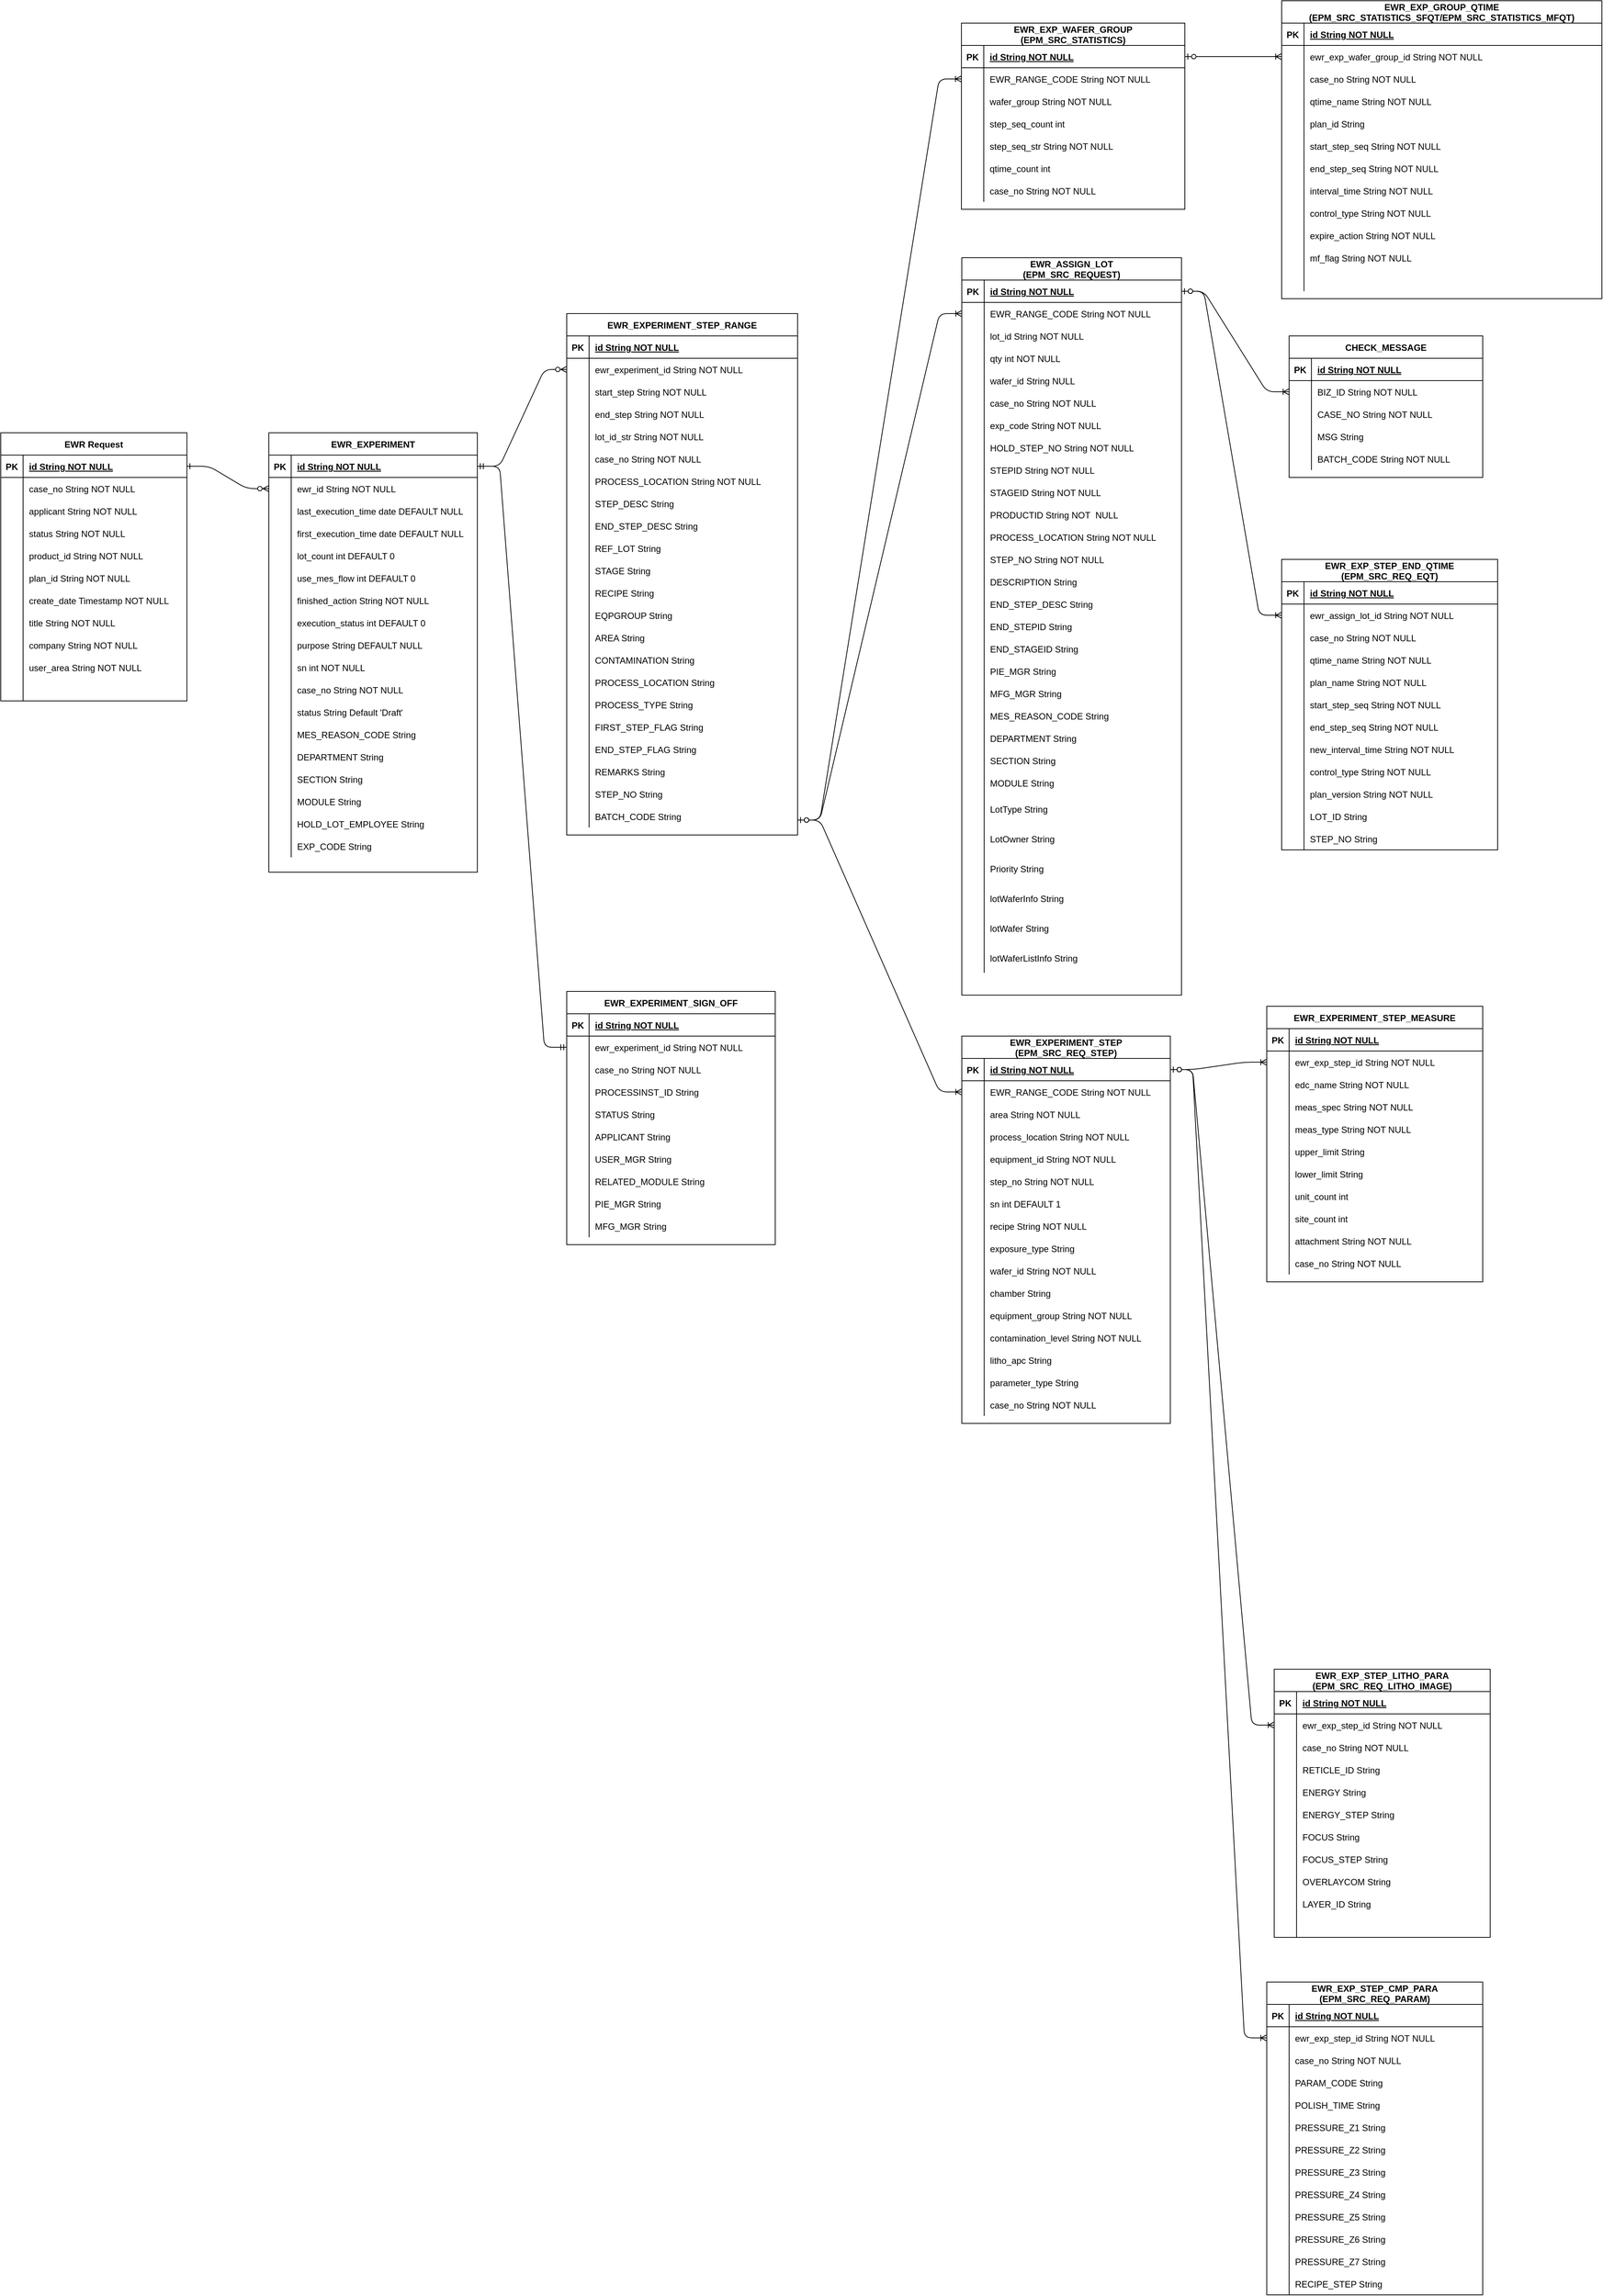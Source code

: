 <mxfile version="13.6.4" type="github">
  <diagram id="1Sy0_TXh9xAlmua2igls" name="Page-1">
    <mxGraphModel dx="1422" dy="714" grid="1" gridSize="10" guides="1" tooltips="1" connect="1" arrows="1" fold="1" page="1" pageScale="1" pageWidth="827" pageHeight="1169" math="0" shadow="0">
      <root>
        <mxCell id="0" />
        <mxCell id="1" parent="0" />
        <mxCell id="8hqIu6tpNmQfpGZRK0oC-1" value="" style="edgeStyle=entityRelationEdgeStyle;endArrow=ERzeroToMany;startArrow=ERone;endFill=1;startFill=0;" parent="1" source="8hqIu6tpNmQfpGZRK0oC-246" target="8hqIu6tpNmQfpGZRK0oC-197" edge="1">
          <mxGeometry width="100" height="100" relative="1" as="geometry">
            <mxPoint x="330" y="1510" as="sourcePoint" />
            <mxPoint x="430" y="1410" as="targetPoint" />
          </mxGeometry>
        </mxCell>
        <mxCell id="8hqIu6tpNmQfpGZRK0oC-2" value="" style="edgeStyle=entityRelationEdgeStyle;endArrow=ERzeroToMany;startArrow=ERone;endFill=1;startFill=0;" parent="1" source="8hqIu6tpNmQfpGZRK0oC-194" target="8hqIu6tpNmQfpGZRK0oC-280" edge="1">
          <mxGeometry width="100" height="100" relative="1" as="geometry">
            <mxPoint x="450" y="970" as="sourcePoint" />
            <mxPoint x="510" y="995" as="targetPoint" />
          </mxGeometry>
        </mxCell>
        <mxCell id="8hqIu6tpNmQfpGZRK0oC-4" value="" style="edgeStyle=entityRelationEdgeStyle;fontSize=12;html=1;endArrow=ERoneToMany;startArrow=ERzeroToOne;entryX=0;entryY=0.5;entryDx=0;entryDy=0;" parent="1" target="8hqIu6tpNmQfpGZRK0oC-9" edge="1">
          <mxGeometry width="100" height="100" relative="1" as="geometry">
            <mxPoint x="1150" y="1430" as="sourcePoint" />
            <mxPoint x="300" y="1610" as="targetPoint" />
          </mxGeometry>
        </mxCell>
        <mxCell id="8hqIu6tpNmQfpGZRK0oC-54" value="" style="edgeStyle=entityRelationEdgeStyle;fontSize=12;html=1;endArrow=ERoneToMany;startArrow=ERzeroToOne;exitX=1;exitY=0.5;exitDx=0;exitDy=0;entryX=0;entryY=0.5;entryDx=0;entryDy=0;" parent="1" source="8hqIu6tpNmQfpGZRK0oC-6" target="8hqIu6tpNmQfpGZRK0oC-339" edge="1">
          <mxGeometry width="100" height="100" relative="1" as="geometry">
            <mxPoint x="1860" y="1405" as="sourcePoint" />
            <mxPoint x="1960" y="1305" as="targetPoint" />
          </mxGeometry>
        </mxCell>
        <mxCell id="8hqIu6tpNmQfpGZRK0oC-93" value="" style="edgeStyle=entityRelationEdgeStyle;fontSize=12;html=1;endArrow=ERoneToMany;startArrow=ERzeroToOne;exitX=1;exitY=0.5;exitDx=0;exitDy=0;entryX=0;entryY=0.5;entryDx=0;entryDy=0;" parent="1" source="8hqIu6tpNmQfpGZRK0oC-96" target="8hqIu6tpNmQfpGZRK0oC-60" edge="1">
          <mxGeometry width="100" height="100" relative="1" as="geometry">
            <mxPoint x="1888" y="730" as="sourcePoint" />
            <mxPoint x="1988" y="630" as="targetPoint" />
          </mxGeometry>
        </mxCell>
        <mxCell id="8hqIu6tpNmQfpGZRK0oC-117" value="" style="edgeStyle=entityRelationEdgeStyle;fontSize=12;html=1;endArrow=ERoneToMany;startArrow=ERzeroToOne;exitX=1;exitY=0.5;exitDx=0;exitDy=0;entryX=0;entryY=0.5;entryDx=0;entryDy=0;" parent="1" source="8hqIu6tpNmQfpGZRK0oC-6" target="8hqIu6tpNmQfpGZRK0oC-407" edge="1">
          <mxGeometry width="100" height="100" relative="1" as="geometry">
            <mxPoint x="1790" y="1455" as="sourcePoint" />
            <mxPoint x="1890" y="1355" as="targetPoint" />
          </mxGeometry>
        </mxCell>
        <mxCell id="8hqIu6tpNmQfpGZRK0oC-191" value="" style="edgeStyle=entityRelationEdgeStyle;fontSize=12;html=1;endArrow=ERoneToMany;startArrow=ERzeroToOne;exitX=1;exitY=0.5;exitDx=0;exitDy=0;" parent="1" source="8hqIu6tpNmQfpGZRK0oC-6" target="8hqIu6tpNmQfpGZRK0oC-441" edge="1">
          <mxGeometry width="100" height="100" relative="1" as="geometry">
            <mxPoint x="1790" y="1375" as="sourcePoint" />
            <mxPoint x="1890" y="1275" as="targetPoint" />
          </mxGeometry>
        </mxCell>
        <mxCell id="8hqIu6tpNmQfpGZRK0oC-192" value="" style="edgeStyle=entityRelationEdgeStyle;fontSize=12;html=1;endArrow=ERmandOne;startArrow=ERmandOne;exitX=1;exitY=0.5;exitDx=0;exitDy=0;entryX=0;entryY=0.5;entryDx=0;entryDy=0;" parent="1" source="8hqIu6tpNmQfpGZRK0oC-194" target="8hqIu6tpNmQfpGZRK0oC-308" edge="1">
          <mxGeometry width="100" height="100" relative="1" as="geometry">
            <mxPoint x="850" y="1190" as="sourcePoint" />
            <mxPoint x="950" y="1090" as="targetPoint" />
          </mxGeometry>
        </mxCell>
        <mxCell id="d4iNR7_XQfnhpuLEzn-K-14" value="" style="edgeStyle=entityRelationEdgeStyle;fontSize=12;html=1;endArrow=ERoneToMany;startArrow=ERzeroToOne;exitX=1;exitY=0.5;exitDx=0;exitDy=0;entryX=0;entryY=0.5;entryDx=0;entryDy=0;" parent="1" source="8hqIu6tpNmQfpGZRK0oC-119" target="d4iNR7_XQfnhpuLEzn-K-5" edge="1">
          <mxGeometry width="100" height="100" relative="1" as="geometry">
            <mxPoint x="1788" y="880" as="sourcePoint" />
            <mxPoint x="1888" y="780" as="targetPoint" />
          </mxGeometry>
        </mxCell>
        <mxCell id="8hqIu6tpNmQfpGZRK0oC-95" value="EWR_EXP_WAFER_GROUP&#xa;(EPM_SRC_STATISTICS)" style="shape=table;startSize=30;container=1;collapsible=1;childLayout=tableLayout;fixedRows=1;rowLines=0;fontStyle=1;align=center;resizeLast=1;" parent="1" vertex="1" treatAsSingle="0">
          <mxGeometry x="1370" y="360" width="300" height="250" as="geometry">
            <mxRectangle x="1370" y="360" width="190" height="30" as="alternateBounds" />
          </mxGeometry>
        </mxCell>
        <mxCell id="8hqIu6tpNmQfpGZRK0oC-96" value="" style="shape=partialRectangle;collapsible=0;dropTarget=0;pointerEvents=0;fillColor=none;top=0;left=0;bottom=1;right=0;points=[[0,0.5],[1,0.5]];portConstraint=eastwest;" parent="8hqIu6tpNmQfpGZRK0oC-95" vertex="1" treatAsSingle="0">
          <mxGeometry y="30" width="300" height="30" as="geometry" />
        </mxCell>
        <mxCell id="8hqIu6tpNmQfpGZRK0oC-97" value="PK" style="shape=partialRectangle;connectable=0;fillColor=none;top=0;left=0;bottom=0;right=0;fontStyle=1;overflow=hidden;" parent="8hqIu6tpNmQfpGZRK0oC-96" vertex="1">
          <mxGeometry width="30" height="30" as="geometry" />
        </mxCell>
        <mxCell id="8hqIu6tpNmQfpGZRK0oC-98" value="id String NOT NULL" style="shape=partialRectangle;connectable=0;fillColor=none;top=0;left=0;bottom=0;right=0;align=left;spacingLeft=6;fontStyle=5;overflow=hidden;" parent="8hqIu6tpNmQfpGZRK0oC-96" vertex="1">
          <mxGeometry x="30" width="270" height="30" as="geometry" />
        </mxCell>
        <mxCell id="8hqIu6tpNmQfpGZRK0oC-99" value="" style="shape=partialRectangle;collapsible=0;dropTarget=0;pointerEvents=0;fillColor=none;top=0;left=0;bottom=0;right=0;points=[[0,0.5],[1,0.5]];portConstraint=eastwest;" parent="8hqIu6tpNmQfpGZRK0oC-95" vertex="1" treatAsSingle="0">
          <mxGeometry y="60" width="300" height="30" as="geometry" />
        </mxCell>
        <mxCell id="8hqIu6tpNmQfpGZRK0oC-100" value="" style="shape=partialRectangle;connectable=0;fillColor=none;top=0;left=0;bottom=0;right=0;editable=1;overflow=hidden;" parent="8hqIu6tpNmQfpGZRK0oC-99" vertex="1">
          <mxGeometry width="30" height="30" as="geometry" />
        </mxCell>
        <mxCell id="8hqIu6tpNmQfpGZRK0oC-101" value="EWR_RANGE_CODE String NOT NULL" style="shape=partialRectangle;connectable=0;fillColor=none;top=0;left=0;bottom=0;right=0;align=left;spacingLeft=6;overflow=hidden;" parent="8hqIu6tpNmQfpGZRK0oC-99" vertex="1">
          <mxGeometry x="30" width="270" height="30" as="geometry" />
        </mxCell>
        <mxCell id="8hqIu6tpNmQfpGZRK0oC-102" value="" style="shape=partialRectangle;collapsible=0;dropTarget=0;pointerEvents=0;fillColor=none;top=0;left=0;bottom=0;right=0;points=[[0,0.5],[1,0.5]];portConstraint=eastwest;" parent="8hqIu6tpNmQfpGZRK0oC-95" vertex="1" treatAsSingle="0">
          <mxGeometry y="90" width="300" height="30" as="geometry" />
        </mxCell>
        <mxCell id="8hqIu6tpNmQfpGZRK0oC-103" value="" style="shape=partialRectangle;connectable=0;fillColor=none;top=0;left=0;bottom=0;right=0;editable=1;overflow=hidden;" parent="8hqIu6tpNmQfpGZRK0oC-102" vertex="1">
          <mxGeometry width="30" height="30" as="geometry" />
        </mxCell>
        <mxCell id="8hqIu6tpNmQfpGZRK0oC-104" value="wafer_group String NOT NULL" style="shape=partialRectangle;connectable=0;fillColor=none;top=0;left=0;bottom=0;right=0;align=left;spacingLeft=6;overflow=hidden;" parent="8hqIu6tpNmQfpGZRK0oC-102" vertex="1">
          <mxGeometry x="30" width="270" height="30" as="geometry" />
        </mxCell>
        <mxCell id="8hqIu6tpNmQfpGZRK0oC-105" value="" style="shape=partialRectangle;collapsible=0;dropTarget=0;pointerEvents=0;fillColor=none;top=0;left=0;bottom=0;right=0;points=[[0,0.5],[1,0.5]];portConstraint=eastwest;" parent="8hqIu6tpNmQfpGZRK0oC-95" vertex="1" treatAsSingle="0">
          <mxGeometry y="120" width="300" height="30" as="geometry" />
        </mxCell>
        <mxCell id="8hqIu6tpNmQfpGZRK0oC-106" value="" style="shape=partialRectangle;connectable=0;fillColor=none;top=0;left=0;bottom=0;right=0;editable=1;overflow=hidden;" parent="8hqIu6tpNmQfpGZRK0oC-105" vertex="1">
          <mxGeometry width="30" height="30" as="geometry" />
        </mxCell>
        <mxCell id="8hqIu6tpNmQfpGZRK0oC-107" value="step_seq_count int" style="shape=partialRectangle;connectable=0;fillColor=none;top=0;left=0;bottom=0;right=0;align=left;spacingLeft=6;overflow=hidden;" parent="8hqIu6tpNmQfpGZRK0oC-105" vertex="1">
          <mxGeometry x="30" width="270" height="30" as="geometry" />
        </mxCell>
        <mxCell id="8hqIu6tpNmQfpGZRK0oC-108" style="shape=partialRectangle;collapsible=0;dropTarget=0;pointerEvents=0;fillColor=none;top=0;left=0;bottom=0;right=0;points=[[0,0.5],[1,0.5]];portConstraint=eastwest;" parent="8hqIu6tpNmQfpGZRK0oC-95" vertex="1" treatAsSingle="0">
          <mxGeometry y="150" width="300" height="30" as="geometry" />
        </mxCell>
        <mxCell id="8hqIu6tpNmQfpGZRK0oC-109" style="shape=partialRectangle;connectable=0;fillColor=none;top=0;left=0;bottom=0;right=0;editable=1;overflow=hidden;" parent="8hqIu6tpNmQfpGZRK0oC-108" vertex="1">
          <mxGeometry width="30" height="30" as="geometry" />
        </mxCell>
        <mxCell id="8hqIu6tpNmQfpGZRK0oC-110" value="step_seq_str String NOT NULL" style="shape=partialRectangle;connectable=0;fillColor=none;top=0;left=0;bottom=0;right=0;align=left;spacingLeft=6;overflow=hidden;" parent="8hqIu6tpNmQfpGZRK0oC-108" vertex="1">
          <mxGeometry x="30" width="270" height="30" as="geometry" />
        </mxCell>
        <mxCell id="8hqIu6tpNmQfpGZRK0oC-111" style="shape=partialRectangle;collapsible=0;dropTarget=0;pointerEvents=0;fillColor=none;top=0;left=0;bottom=0;right=0;points=[[0,0.5],[1,0.5]];portConstraint=eastwest;" parent="8hqIu6tpNmQfpGZRK0oC-95" vertex="1" treatAsSingle="0">
          <mxGeometry y="180" width="300" height="30" as="geometry" />
        </mxCell>
        <mxCell id="8hqIu6tpNmQfpGZRK0oC-112" style="shape=partialRectangle;connectable=0;fillColor=none;top=0;left=0;bottom=0;right=0;editable=1;overflow=hidden;" parent="8hqIu6tpNmQfpGZRK0oC-111" vertex="1">
          <mxGeometry width="30" height="30" as="geometry" />
        </mxCell>
        <mxCell id="8hqIu6tpNmQfpGZRK0oC-113" value="qtime_count int" style="shape=partialRectangle;connectable=0;fillColor=none;top=0;left=0;bottom=0;right=0;align=left;spacingLeft=6;overflow=hidden;" parent="8hqIu6tpNmQfpGZRK0oC-111" vertex="1">
          <mxGeometry x="30" width="270" height="30" as="geometry" />
        </mxCell>
        <mxCell id="8hqIu6tpNmQfpGZRK0oC-114" style="shape=partialRectangle;collapsible=0;dropTarget=0;pointerEvents=0;fillColor=none;top=0;left=0;bottom=0;right=0;points=[[0,0.5],[1,0.5]];portConstraint=eastwest;" parent="8hqIu6tpNmQfpGZRK0oC-95" vertex="1" treatAsSingle="0">
          <mxGeometry y="210" width="300" height="30" as="geometry" />
        </mxCell>
        <mxCell id="8hqIu6tpNmQfpGZRK0oC-115" style="shape=partialRectangle;connectable=0;fillColor=none;top=0;left=0;bottom=0;right=0;editable=1;overflow=hidden;" parent="8hqIu6tpNmQfpGZRK0oC-114" vertex="1">
          <mxGeometry width="30" height="30" as="geometry" />
        </mxCell>
        <mxCell id="8hqIu6tpNmQfpGZRK0oC-116" value="case_no String NOT NULL" style="shape=partialRectangle;connectable=0;fillColor=none;top=0;left=0;bottom=0;right=0;align=left;spacingLeft=6;overflow=hidden;" parent="8hqIu6tpNmQfpGZRK0oC-114" vertex="1">
          <mxGeometry x="30" width="270" height="30" as="geometry" />
        </mxCell>
        <mxCell id="8hqIu6tpNmQfpGZRK0oC-56" value="EWR_EXP_GROUP_QTIME&#xa;(EPM_SRC_STATISTICS_SFQT/EPM_SRC_STATISTICS_MFQT)" style="shape=table;startSize=30;container=1;collapsible=1;childLayout=tableLayout;fixedRows=1;rowLines=0;fontStyle=1;align=center;resizeLast=1;" parent="1" vertex="1" treatAsSingle="0">
          <mxGeometry x="1800" y="330" width="430" height="400" as="geometry">
            <mxRectangle x="1710" y="360" width="390" height="30" as="alternateBounds" />
          </mxGeometry>
        </mxCell>
        <mxCell id="8hqIu6tpNmQfpGZRK0oC-57" value="" style="shape=partialRectangle;collapsible=0;dropTarget=0;pointerEvents=0;fillColor=none;top=0;left=0;bottom=1;right=0;points=[[0,0.5],[1,0.5]];portConstraint=eastwest;" parent="8hqIu6tpNmQfpGZRK0oC-56" vertex="1" treatAsSingle="0">
          <mxGeometry y="30" width="430" height="30" as="geometry" />
        </mxCell>
        <mxCell id="8hqIu6tpNmQfpGZRK0oC-58" value="PK" style="shape=partialRectangle;connectable=0;fillColor=none;top=0;left=0;bottom=0;right=0;fontStyle=1;overflow=hidden;" parent="8hqIu6tpNmQfpGZRK0oC-57" vertex="1">
          <mxGeometry width="30" height="30" as="geometry" />
        </mxCell>
        <mxCell id="8hqIu6tpNmQfpGZRK0oC-59" value="id String NOT NULL" style="shape=partialRectangle;connectable=0;fillColor=none;top=0;left=0;bottom=0;right=0;align=left;spacingLeft=6;fontStyle=5;overflow=hidden;" parent="8hqIu6tpNmQfpGZRK0oC-57" vertex="1">
          <mxGeometry x="30" width="400" height="30" as="geometry" />
        </mxCell>
        <mxCell id="8hqIu6tpNmQfpGZRK0oC-60" value="" style="shape=partialRectangle;collapsible=0;dropTarget=0;pointerEvents=0;fillColor=none;top=0;left=0;bottom=0;right=0;points=[[0,0.5],[1,0.5]];portConstraint=eastwest;" parent="8hqIu6tpNmQfpGZRK0oC-56" vertex="1" treatAsSingle="0">
          <mxGeometry y="60" width="430" height="30" as="geometry" />
        </mxCell>
        <mxCell id="8hqIu6tpNmQfpGZRK0oC-61" value="" style="shape=partialRectangle;connectable=0;fillColor=none;top=0;left=0;bottom=0;right=0;editable=1;overflow=hidden;" parent="8hqIu6tpNmQfpGZRK0oC-60" vertex="1">
          <mxGeometry width="30" height="30" as="geometry" />
        </mxCell>
        <mxCell id="8hqIu6tpNmQfpGZRK0oC-62" value="ewr_exp_wafer_group_id String NOT NULL" style="shape=partialRectangle;connectable=0;fillColor=none;top=0;left=0;bottom=0;right=0;align=left;spacingLeft=6;overflow=hidden;" parent="8hqIu6tpNmQfpGZRK0oC-60" vertex="1">
          <mxGeometry x="30" width="400" height="30" as="geometry" />
        </mxCell>
        <mxCell id="8hqIu6tpNmQfpGZRK0oC-63" value="" style="shape=partialRectangle;collapsible=0;dropTarget=0;pointerEvents=0;fillColor=none;top=0;left=0;bottom=0;right=0;points=[[0,0.5],[1,0.5]];portConstraint=eastwest;" parent="8hqIu6tpNmQfpGZRK0oC-56" vertex="1" treatAsSingle="0">
          <mxGeometry y="90" width="430" height="30" as="geometry" />
        </mxCell>
        <mxCell id="8hqIu6tpNmQfpGZRK0oC-64" value="" style="shape=partialRectangle;connectable=0;fillColor=none;top=0;left=0;bottom=0;right=0;editable=1;overflow=hidden;" parent="8hqIu6tpNmQfpGZRK0oC-63" vertex="1">
          <mxGeometry width="30" height="30" as="geometry" />
        </mxCell>
        <mxCell id="8hqIu6tpNmQfpGZRK0oC-65" value="case_no String NOT NULL" style="shape=partialRectangle;connectable=0;fillColor=none;top=0;left=0;bottom=0;right=0;align=left;spacingLeft=6;overflow=hidden;" parent="8hqIu6tpNmQfpGZRK0oC-63" vertex="1">
          <mxGeometry x="30" width="400" height="30" as="geometry" />
        </mxCell>
        <mxCell id="8hqIu6tpNmQfpGZRK0oC-66" value="" style="shape=partialRectangle;collapsible=0;dropTarget=0;pointerEvents=0;fillColor=none;top=0;left=0;bottom=0;right=0;points=[[0,0.5],[1,0.5]];portConstraint=eastwest;" parent="8hqIu6tpNmQfpGZRK0oC-56" vertex="1" treatAsSingle="0">
          <mxGeometry y="120" width="430" height="30" as="geometry" />
        </mxCell>
        <mxCell id="8hqIu6tpNmQfpGZRK0oC-67" value="" style="shape=partialRectangle;connectable=0;fillColor=none;top=0;left=0;bottom=0;right=0;editable=1;overflow=hidden;" parent="8hqIu6tpNmQfpGZRK0oC-66" vertex="1">
          <mxGeometry width="30" height="30" as="geometry" />
        </mxCell>
        <mxCell id="8hqIu6tpNmQfpGZRK0oC-68" value="qtime_name String NOT NULL" style="shape=partialRectangle;connectable=0;fillColor=none;top=0;left=0;bottom=0;right=0;align=left;spacingLeft=6;overflow=hidden;" parent="8hqIu6tpNmQfpGZRK0oC-66" vertex="1">
          <mxGeometry x="30" width="400" height="30" as="geometry" />
        </mxCell>
        <mxCell id="8hqIu6tpNmQfpGZRK0oC-69" style="shape=partialRectangle;collapsible=0;dropTarget=0;pointerEvents=0;fillColor=none;top=0;left=0;bottom=0;right=0;points=[[0,0.5],[1,0.5]];portConstraint=eastwest;" parent="8hqIu6tpNmQfpGZRK0oC-56" vertex="1" treatAsSingle="0">
          <mxGeometry y="150" width="430" height="30" as="geometry" />
        </mxCell>
        <mxCell id="8hqIu6tpNmQfpGZRK0oC-70" style="shape=partialRectangle;connectable=0;fillColor=none;top=0;left=0;bottom=0;right=0;editable=1;overflow=hidden;" parent="8hqIu6tpNmQfpGZRK0oC-69" vertex="1">
          <mxGeometry width="30" height="30" as="geometry" />
        </mxCell>
        <mxCell id="8hqIu6tpNmQfpGZRK0oC-71" value="plan_id String" style="shape=partialRectangle;connectable=0;fillColor=none;top=0;left=0;bottom=0;right=0;align=left;spacingLeft=6;overflow=hidden;" parent="8hqIu6tpNmQfpGZRK0oC-69" vertex="1">
          <mxGeometry x="30" width="400" height="30" as="geometry" />
        </mxCell>
        <mxCell id="8hqIu6tpNmQfpGZRK0oC-72" style="shape=partialRectangle;collapsible=0;dropTarget=0;pointerEvents=0;fillColor=none;top=0;left=0;bottom=0;right=0;points=[[0,0.5],[1,0.5]];portConstraint=eastwest;" parent="8hqIu6tpNmQfpGZRK0oC-56" vertex="1" treatAsSingle="0">
          <mxGeometry y="180" width="430" height="30" as="geometry" />
        </mxCell>
        <mxCell id="8hqIu6tpNmQfpGZRK0oC-73" style="shape=partialRectangle;connectable=0;fillColor=none;top=0;left=0;bottom=0;right=0;editable=1;overflow=hidden;" parent="8hqIu6tpNmQfpGZRK0oC-72" vertex="1">
          <mxGeometry width="30" height="30" as="geometry" />
        </mxCell>
        <mxCell id="8hqIu6tpNmQfpGZRK0oC-74" value="start_step_seq String NOT NULL" style="shape=partialRectangle;connectable=0;fillColor=none;top=0;left=0;bottom=0;right=0;align=left;spacingLeft=6;overflow=hidden;" parent="8hqIu6tpNmQfpGZRK0oC-72" vertex="1">
          <mxGeometry x="30" width="400" height="30" as="geometry" />
        </mxCell>
        <mxCell id="8hqIu6tpNmQfpGZRK0oC-75" style="shape=partialRectangle;collapsible=0;dropTarget=0;pointerEvents=0;fillColor=none;top=0;left=0;bottom=0;right=0;points=[[0,0.5],[1,0.5]];portConstraint=eastwest;" parent="8hqIu6tpNmQfpGZRK0oC-56" vertex="1" treatAsSingle="0">
          <mxGeometry y="210" width="430" height="30" as="geometry" />
        </mxCell>
        <mxCell id="8hqIu6tpNmQfpGZRK0oC-76" style="shape=partialRectangle;connectable=0;fillColor=none;top=0;left=0;bottom=0;right=0;editable=1;overflow=hidden;" parent="8hqIu6tpNmQfpGZRK0oC-75" vertex="1">
          <mxGeometry width="30" height="30" as="geometry" />
        </mxCell>
        <mxCell id="8hqIu6tpNmQfpGZRK0oC-77" value="end_step_seq String NOT NULL" style="shape=partialRectangle;connectable=0;fillColor=none;top=0;left=0;bottom=0;right=0;align=left;spacingLeft=6;overflow=hidden;" parent="8hqIu6tpNmQfpGZRK0oC-75" vertex="1">
          <mxGeometry x="30" width="400" height="30" as="geometry" />
        </mxCell>
        <mxCell id="8hqIu6tpNmQfpGZRK0oC-78" style="shape=partialRectangle;collapsible=0;dropTarget=0;pointerEvents=0;fillColor=none;top=0;left=0;bottom=0;right=0;points=[[0,0.5],[1,0.5]];portConstraint=eastwest;" parent="8hqIu6tpNmQfpGZRK0oC-56" vertex="1" treatAsSingle="0">
          <mxGeometry y="240" width="430" height="30" as="geometry" />
        </mxCell>
        <mxCell id="8hqIu6tpNmQfpGZRK0oC-79" style="shape=partialRectangle;connectable=0;fillColor=none;top=0;left=0;bottom=0;right=0;editable=1;overflow=hidden;" parent="8hqIu6tpNmQfpGZRK0oC-78" vertex="1">
          <mxGeometry width="30" height="30" as="geometry" />
        </mxCell>
        <mxCell id="8hqIu6tpNmQfpGZRK0oC-80" value="interval_time String NOT NULL" style="shape=partialRectangle;connectable=0;fillColor=none;top=0;left=0;bottom=0;right=0;align=left;spacingLeft=6;overflow=hidden;" parent="8hqIu6tpNmQfpGZRK0oC-78" vertex="1">
          <mxGeometry x="30" width="400" height="30" as="geometry" />
        </mxCell>
        <mxCell id="8hqIu6tpNmQfpGZRK0oC-81" style="shape=partialRectangle;collapsible=0;dropTarget=0;pointerEvents=0;fillColor=none;top=0;left=0;bottom=0;right=0;points=[[0,0.5],[1,0.5]];portConstraint=eastwest;" parent="8hqIu6tpNmQfpGZRK0oC-56" vertex="1" treatAsSingle="0">
          <mxGeometry y="270" width="430" height="30" as="geometry" />
        </mxCell>
        <mxCell id="8hqIu6tpNmQfpGZRK0oC-82" style="shape=partialRectangle;connectable=0;fillColor=none;top=0;left=0;bottom=0;right=0;editable=1;overflow=hidden;" parent="8hqIu6tpNmQfpGZRK0oC-81" vertex="1">
          <mxGeometry width="30" height="30" as="geometry" />
        </mxCell>
        <mxCell id="8hqIu6tpNmQfpGZRK0oC-83" value="control_type String NOT NULL" style="shape=partialRectangle;connectable=0;fillColor=none;top=0;left=0;bottom=0;right=0;align=left;spacingLeft=6;overflow=hidden;" parent="8hqIu6tpNmQfpGZRK0oC-81" vertex="1">
          <mxGeometry x="30" width="400" height="30" as="geometry" />
        </mxCell>
        <mxCell id="8hqIu6tpNmQfpGZRK0oC-84" style="shape=partialRectangle;collapsible=0;dropTarget=0;pointerEvents=0;fillColor=none;top=0;left=0;bottom=0;right=0;points=[[0,0.5],[1,0.5]];portConstraint=eastwest;" parent="8hqIu6tpNmQfpGZRK0oC-56" vertex="1" treatAsSingle="0">
          <mxGeometry y="300" width="430" height="30" as="geometry" />
        </mxCell>
        <mxCell id="8hqIu6tpNmQfpGZRK0oC-85" style="shape=partialRectangle;connectable=0;fillColor=none;top=0;left=0;bottom=0;right=0;editable=1;overflow=hidden;" parent="8hqIu6tpNmQfpGZRK0oC-84" vertex="1">
          <mxGeometry width="30" height="30" as="geometry" />
        </mxCell>
        <mxCell id="8hqIu6tpNmQfpGZRK0oC-86" value="expire_action String NOT NULL" style="shape=partialRectangle;connectable=0;fillColor=none;top=0;left=0;bottom=0;right=0;align=left;spacingLeft=6;overflow=hidden;" parent="8hqIu6tpNmQfpGZRK0oC-84" vertex="1">
          <mxGeometry x="30" width="400" height="30" as="geometry" />
        </mxCell>
        <mxCell id="8hqIu6tpNmQfpGZRK0oC-87" style="shape=partialRectangle;collapsible=0;dropTarget=0;pointerEvents=0;fillColor=none;top=0;left=0;bottom=0;right=0;points=[[0,0.5],[1,0.5]];portConstraint=eastwest;" parent="8hqIu6tpNmQfpGZRK0oC-56" vertex="1" treatAsSingle="0">
          <mxGeometry y="330" width="430" height="30" as="geometry" />
        </mxCell>
        <mxCell id="8hqIu6tpNmQfpGZRK0oC-88" style="shape=partialRectangle;connectable=0;fillColor=none;top=0;left=0;bottom=0;right=0;editable=1;overflow=hidden;" parent="8hqIu6tpNmQfpGZRK0oC-87" vertex="1">
          <mxGeometry width="30" height="30" as="geometry" />
        </mxCell>
        <mxCell id="8hqIu6tpNmQfpGZRK0oC-89" value="mf_flag String NOT NULL" style="shape=partialRectangle;connectable=0;fillColor=none;top=0;left=0;bottom=0;right=0;align=left;spacingLeft=6;overflow=hidden;" parent="8hqIu6tpNmQfpGZRK0oC-87" vertex="1">
          <mxGeometry x="30" width="400" height="30" as="geometry" />
        </mxCell>
        <mxCell id="8hqIu6tpNmQfpGZRK0oC-90" style="shape=partialRectangle;collapsible=0;dropTarget=0;pointerEvents=0;fillColor=none;top=0;left=0;bottom=0;right=0;points=[[0,0.5],[1,0.5]];portConstraint=eastwest;" parent="8hqIu6tpNmQfpGZRK0oC-56" vertex="1" treatAsSingle="0">
          <mxGeometry y="360" width="430" height="30" as="geometry" />
        </mxCell>
        <mxCell id="8hqIu6tpNmQfpGZRK0oC-91" style="shape=partialRectangle;connectable=0;fillColor=none;top=0;left=0;bottom=0;right=0;editable=1;overflow=hidden;" parent="8hqIu6tpNmQfpGZRK0oC-90" vertex="1">
          <mxGeometry width="30" height="30" as="geometry" />
        </mxCell>
        <mxCell id="8hqIu6tpNmQfpGZRK0oC-92" style="shape=partialRectangle;connectable=0;fillColor=none;top=0;left=0;bottom=0;right=0;align=left;spacingLeft=6;overflow=hidden;" parent="8hqIu6tpNmQfpGZRK0oC-90" vertex="1">
          <mxGeometry x="30" width="400" height="30" as="geometry" />
        </mxCell>
        <mxCell id="8hqIu6tpNmQfpGZRK0oC-193" value="EWR_EXPERIMENT" style="shape=table;startSize=30;container=1;collapsible=1;childLayout=tableLayout;fixedRows=1;rowLines=0;fontStyle=1;align=center;resizeLast=1;" parent="1" vertex="1" treatAsSingle="0">
          <mxGeometry x="440" y="910" width="280" height="590" as="geometry">
            <mxRectangle x="440" y="910" width="160" height="30" as="alternateBounds" />
          </mxGeometry>
        </mxCell>
        <mxCell id="8hqIu6tpNmQfpGZRK0oC-194" value="" style="shape=partialRectangle;collapsible=0;dropTarget=0;pointerEvents=0;fillColor=none;points=[[0,0.5],[1,0.5]];portConstraint=eastwest;top=0;left=0;right=0;bottom=1;" parent="8hqIu6tpNmQfpGZRK0oC-193" vertex="1" treatAsSingle="0">
          <mxGeometry y="30" width="280" height="30" as="geometry" />
        </mxCell>
        <mxCell id="8hqIu6tpNmQfpGZRK0oC-195" value="PK" style="shape=partialRectangle;overflow=hidden;connectable=0;fillColor=none;top=0;left=0;bottom=0;right=0;fontStyle=1;" parent="8hqIu6tpNmQfpGZRK0oC-194" vertex="1">
          <mxGeometry width="30" height="30" as="geometry" />
        </mxCell>
        <mxCell id="8hqIu6tpNmQfpGZRK0oC-196" value="id String NOT NULL " style="shape=partialRectangle;overflow=hidden;connectable=0;fillColor=none;top=0;left=0;bottom=0;right=0;align=left;spacingLeft=6;fontStyle=5;" parent="8hqIu6tpNmQfpGZRK0oC-194" vertex="1">
          <mxGeometry x="30" width="250" height="30" as="geometry" />
        </mxCell>
        <mxCell id="8hqIu6tpNmQfpGZRK0oC-197" value="" style="shape=partialRectangle;collapsible=0;dropTarget=0;pointerEvents=0;fillColor=none;points=[[0,0.5],[1,0.5]];portConstraint=eastwest;top=0;left=0;right=0;bottom=0;" parent="8hqIu6tpNmQfpGZRK0oC-193" vertex="1" treatAsSingle="0">
          <mxGeometry y="60" width="280" height="30" as="geometry" />
        </mxCell>
        <mxCell id="8hqIu6tpNmQfpGZRK0oC-198" value="" style="shape=partialRectangle;overflow=hidden;connectable=0;fillColor=none;top=0;left=0;bottom=0;right=0;" parent="8hqIu6tpNmQfpGZRK0oC-197" vertex="1">
          <mxGeometry width="30" height="30" as="geometry" />
        </mxCell>
        <mxCell id="8hqIu6tpNmQfpGZRK0oC-199" value="ewr_id String NOT NULL" style="shape=partialRectangle;overflow=hidden;connectable=0;fillColor=none;top=0;left=0;bottom=0;right=0;align=left;spacingLeft=6;" parent="8hqIu6tpNmQfpGZRK0oC-197" vertex="1">
          <mxGeometry x="30" width="250" height="30" as="geometry" />
        </mxCell>
        <mxCell id="8hqIu6tpNmQfpGZRK0oC-200" value="" style="shape=partialRectangle;collapsible=0;dropTarget=0;pointerEvents=0;fillColor=none;points=[[0,0.5],[1,0.5]];portConstraint=eastwest;top=0;left=0;right=0;bottom=0;" parent="8hqIu6tpNmQfpGZRK0oC-193" vertex="1" treatAsSingle="0">
          <mxGeometry y="90" width="280" height="30" as="geometry" />
        </mxCell>
        <mxCell id="8hqIu6tpNmQfpGZRK0oC-201" value="" style="shape=partialRectangle;overflow=hidden;connectable=0;fillColor=none;top=0;left=0;bottom=0;right=0;" parent="8hqIu6tpNmQfpGZRK0oC-200" vertex="1">
          <mxGeometry width="30" height="30" as="geometry" />
        </mxCell>
        <mxCell id="8hqIu6tpNmQfpGZRK0oC-202" value="last_execution_time date DEFAULT NULL" style="shape=partialRectangle;overflow=hidden;connectable=0;fillColor=none;top=0;left=0;bottom=0;right=0;align=left;spacingLeft=6;" parent="8hqIu6tpNmQfpGZRK0oC-200" vertex="1">
          <mxGeometry x="30" width="250" height="30" as="geometry" />
        </mxCell>
        <mxCell id="8hqIu6tpNmQfpGZRK0oC-203" style="shape=partialRectangle;collapsible=0;dropTarget=0;pointerEvents=0;fillColor=none;points=[[0,0.5],[1,0.5]];portConstraint=eastwest;top=0;left=0;right=0;bottom=0;" parent="8hqIu6tpNmQfpGZRK0oC-193" vertex="1" treatAsSingle="0">
          <mxGeometry y="120" width="280" height="30" as="geometry" />
        </mxCell>
        <mxCell id="8hqIu6tpNmQfpGZRK0oC-204" style="shape=partialRectangle;overflow=hidden;connectable=0;fillColor=none;top=0;left=0;bottom=0;right=0;" parent="8hqIu6tpNmQfpGZRK0oC-203" vertex="1">
          <mxGeometry width="30" height="30" as="geometry" />
        </mxCell>
        <mxCell id="8hqIu6tpNmQfpGZRK0oC-205" value="first_execution_time date DEFAULT NULL" style="shape=partialRectangle;overflow=hidden;connectable=0;fillColor=none;top=0;left=0;bottom=0;right=0;align=left;spacingLeft=6;" parent="8hqIu6tpNmQfpGZRK0oC-203" vertex="1">
          <mxGeometry x="30" width="250" height="30" as="geometry" />
        </mxCell>
        <mxCell id="8hqIu6tpNmQfpGZRK0oC-206" style="shape=partialRectangle;collapsible=0;dropTarget=0;pointerEvents=0;fillColor=none;points=[[0,0.5],[1,0.5]];portConstraint=eastwest;top=0;left=0;right=0;bottom=0;" parent="8hqIu6tpNmQfpGZRK0oC-193" vertex="1" treatAsSingle="0">
          <mxGeometry y="150" width="280" height="30" as="geometry" />
        </mxCell>
        <mxCell id="8hqIu6tpNmQfpGZRK0oC-207" style="shape=partialRectangle;overflow=hidden;connectable=0;fillColor=none;top=0;left=0;bottom=0;right=0;" parent="8hqIu6tpNmQfpGZRK0oC-206" vertex="1">
          <mxGeometry width="30" height="30" as="geometry" />
        </mxCell>
        <mxCell id="8hqIu6tpNmQfpGZRK0oC-208" value="lot_count int DEFAULT 0" style="shape=partialRectangle;overflow=hidden;connectable=0;fillColor=none;top=0;left=0;bottom=0;right=0;align=left;spacingLeft=6;" parent="8hqIu6tpNmQfpGZRK0oC-206" vertex="1">
          <mxGeometry x="30" width="250" height="30" as="geometry" />
        </mxCell>
        <mxCell id="8hqIu6tpNmQfpGZRK0oC-209" style="shape=partialRectangle;collapsible=0;dropTarget=0;pointerEvents=0;fillColor=none;points=[[0,0.5],[1,0.5]];portConstraint=eastwest;top=0;left=0;right=0;bottom=0;" parent="8hqIu6tpNmQfpGZRK0oC-193" vertex="1" treatAsSingle="0">
          <mxGeometry y="180" width="280" height="30" as="geometry" />
        </mxCell>
        <mxCell id="8hqIu6tpNmQfpGZRK0oC-210" style="shape=partialRectangle;overflow=hidden;connectable=0;fillColor=none;top=0;left=0;bottom=0;right=0;" parent="8hqIu6tpNmQfpGZRK0oC-209" vertex="1">
          <mxGeometry width="30" height="30" as="geometry" />
        </mxCell>
        <mxCell id="8hqIu6tpNmQfpGZRK0oC-211" value="use_mes_flow int DEFAULT 0" style="shape=partialRectangle;overflow=hidden;connectable=0;fillColor=none;top=0;left=0;bottom=0;right=0;align=left;spacingLeft=6;" parent="8hqIu6tpNmQfpGZRK0oC-209" vertex="1">
          <mxGeometry x="30" width="250" height="30" as="geometry" />
        </mxCell>
        <mxCell id="8hqIu6tpNmQfpGZRK0oC-212" style="shape=partialRectangle;collapsible=0;dropTarget=0;pointerEvents=0;fillColor=none;points=[[0,0.5],[1,0.5]];portConstraint=eastwest;top=0;left=0;right=0;bottom=0;" parent="8hqIu6tpNmQfpGZRK0oC-193" vertex="1" treatAsSingle="0">
          <mxGeometry y="210" width="280" height="30" as="geometry" />
        </mxCell>
        <mxCell id="8hqIu6tpNmQfpGZRK0oC-213" style="shape=partialRectangle;overflow=hidden;connectable=0;fillColor=none;top=0;left=0;bottom=0;right=0;" parent="8hqIu6tpNmQfpGZRK0oC-212" vertex="1">
          <mxGeometry width="30" height="30" as="geometry" />
        </mxCell>
        <mxCell id="8hqIu6tpNmQfpGZRK0oC-214" value="finished_action String NOT NULL" style="shape=partialRectangle;overflow=hidden;connectable=0;fillColor=none;top=0;left=0;bottom=0;right=0;align=left;spacingLeft=6;" parent="8hqIu6tpNmQfpGZRK0oC-212" vertex="1">
          <mxGeometry x="30" width="250" height="30" as="geometry" />
        </mxCell>
        <mxCell id="8hqIu6tpNmQfpGZRK0oC-215" style="shape=partialRectangle;collapsible=0;dropTarget=0;pointerEvents=0;fillColor=none;points=[[0,0.5],[1,0.5]];portConstraint=eastwest;top=0;left=0;right=0;bottom=0;" parent="8hqIu6tpNmQfpGZRK0oC-193" vertex="1" treatAsSingle="0">
          <mxGeometry y="240" width="280" height="30" as="geometry" />
        </mxCell>
        <mxCell id="8hqIu6tpNmQfpGZRK0oC-216" style="shape=partialRectangle;overflow=hidden;connectable=0;fillColor=none;top=0;left=0;bottom=0;right=0;" parent="8hqIu6tpNmQfpGZRK0oC-215" vertex="1">
          <mxGeometry width="30" height="30" as="geometry" />
        </mxCell>
        <mxCell id="8hqIu6tpNmQfpGZRK0oC-217" value="execution_status int DEFAULT 0" style="shape=partialRectangle;overflow=hidden;connectable=0;fillColor=none;top=0;left=0;bottom=0;right=0;align=left;spacingLeft=6;" parent="8hqIu6tpNmQfpGZRK0oC-215" vertex="1">
          <mxGeometry x="30" width="250" height="30" as="geometry" />
        </mxCell>
        <mxCell id="8hqIu6tpNmQfpGZRK0oC-218" style="shape=partialRectangle;collapsible=0;dropTarget=0;pointerEvents=0;fillColor=none;points=[[0,0.5],[1,0.5]];portConstraint=eastwest;top=0;left=0;right=0;bottom=0;" parent="8hqIu6tpNmQfpGZRK0oC-193" vertex="1" treatAsSingle="0">
          <mxGeometry y="270" width="280" height="30" as="geometry" />
        </mxCell>
        <mxCell id="8hqIu6tpNmQfpGZRK0oC-219" style="shape=partialRectangle;overflow=hidden;connectable=0;fillColor=none;top=0;left=0;bottom=0;right=0;" parent="8hqIu6tpNmQfpGZRK0oC-218" vertex="1">
          <mxGeometry width="30" height="30" as="geometry" />
        </mxCell>
        <mxCell id="8hqIu6tpNmQfpGZRK0oC-220" value="purpose String DEFAULT NULL" style="shape=partialRectangle;overflow=hidden;connectable=0;fillColor=none;top=0;left=0;bottom=0;right=0;align=left;spacingLeft=6;" parent="8hqIu6tpNmQfpGZRK0oC-218" vertex="1">
          <mxGeometry x="30" width="250" height="30" as="geometry" />
        </mxCell>
        <mxCell id="8hqIu6tpNmQfpGZRK0oC-221" style="shape=partialRectangle;collapsible=0;dropTarget=0;pointerEvents=0;fillColor=none;points=[[0,0.5],[1,0.5]];portConstraint=eastwest;top=0;left=0;right=0;bottom=0;" parent="8hqIu6tpNmQfpGZRK0oC-193" vertex="1" treatAsSingle="0">
          <mxGeometry y="300" width="280" height="30" as="geometry" />
        </mxCell>
        <mxCell id="8hqIu6tpNmQfpGZRK0oC-222" style="shape=partialRectangle;overflow=hidden;connectable=0;fillColor=none;top=0;left=0;bottom=0;right=0;" parent="8hqIu6tpNmQfpGZRK0oC-221" vertex="1">
          <mxGeometry width="30" height="30" as="geometry" />
        </mxCell>
        <mxCell id="8hqIu6tpNmQfpGZRK0oC-223" value="sn int NOT NULL" style="shape=partialRectangle;overflow=hidden;connectable=0;fillColor=none;top=0;left=0;bottom=0;right=0;align=left;spacingLeft=6;" parent="8hqIu6tpNmQfpGZRK0oC-221" vertex="1">
          <mxGeometry x="30" width="250" height="30" as="geometry" />
        </mxCell>
        <mxCell id="8hqIu6tpNmQfpGZRK0oC-224" style="shape=partialRectangle;collapsible=0;dropTarget=0;pointerEvents=0;fillColor=none;points=[[0,0.5],[1,0.5]];portConstraint=eastwest;top=0;left=0;right=0;bottom=0;" parent="8hqIu6tpNmQfpGZRK0oC-193" vertex="1" treatAsSingle="0">
          <mxGeometry y="330" width="280" height="30" as="geometry" />
        </mxCell>
        <mxCell id="8hqIu6tpNmQfpGZRK0oC-225" style="shape=partialRectangle;overflow=hidden;connectable=0;fillColor=none;top=0;left=0;bottom=0;right=0;" parent="8hqIu6tpNmQfpGZRK0oC-224" vertex="1">
          <mxGeometry width="30" height="30" as="geometry" />
        </mxCell>
        <mxCell id="8hqIu6tpNmQfpGZRK0oC-226" value="case_no String NOT NULL" style="shape=partialRectangle;overflow=hidden;connectable=0;fillColor=none;top=0;left=0;bottom=0;right=0;align=left;spacingLeft=6;" parent="8hqIu6tpNmQfpGZRK0oC-224" vertex="1">
          <mxGeometry x="30" width="250" height="30" as="geometry" />
        </mxCell>
        <mxCell id="8hqIu6tpNmQfpGZRK0oC-227" style="shape=partialRectangle;collapsible=0;dropTarget=0;pointerEvents=0;fillColor=none;points=[[0,0.5],[1,0.5]];portConstraint=eastwest;top=0;left=0;right=0;bottom=0;" parent="8hqIu6tpNmQfpGZRK0oC-193" vertex="1" treatAsSingle="0">
          <mxGeometry y="360" width="280" height="30" as="geometry" />
        </mxCell>
        <mxCell id="8hqIu6tpNmQfpGZRK0oC-228" style="shape=partialRectangle;overflow=hidden;connectable=0;fillColor=none;top=0;left=0;bottom=0;right=0;" parent="8hqIu6tpNmQfpGZRK0oC-227" vertex="1">
          <mxGeometry width="30" height="30" as="geometry" />
        </mxCell>
        <mxCell id="8hqIu6tpNmQfpGZRK0oC-229" value="status String Default &#39;Draft&#39;" style="shape=partialRectangle;overflow=hidden;connectable=0;fillColor=none;top=0;left=0;bottom=0;right=0;align=left;spacingLeft=6;" parent="8hqIu6tpNmQfpGZRK0oC-227" vertex="1">
          <mxGeometry x="30" width="250" height="30" as="geometry" />
        </mxCell>
        <mxCell id="8hqIu6tpNmQfpGZRK0oC-230" style="shape=partialRectangle;collapsible=0;dropTarget=0;pointerEvents=0;fillColor=none;points=[[0,0.5],[1,0.5]];portConstraint=eastwest;top=0;left=0;right=0;bottom=0;" parent="8hqIu6tpNmQfpGZRK0oC-193" vertex="1" treatAsSingle="0">
          <mxGeometry y="390" width="280" height="30" as="geometry" />
        </mxCell>
        <mxCell id="8hqIu6tpNmQfpGZRK0oC-231" style="shape=partialRectangle;overflow=hidden;connectable=0;fillColor=none;top=0;left=0;bottom=0;right=0;" parent="8hqIu6tpNmQfpGZRK0oC-230" vertex="1">
          <mxGeometry width="30" height="30" as="geometry" />
        </mxCell>
        <mxCell id="8hqIu6tpNmQfpGZRK0oC-232" value="MES_REASON_CODE String" style="shape=partialRectangle;overflow=hidden;connectable=0;fillColor=none;top=0;left=0;bottom=0;right=0;align=left;spacingLeft=6;" parent="8hqIu6tpNmQfpGZRK0oC-230" vertex="1">
          <mxGeometry x="30" width="250" height="30" as="geometry" />
        </mxCell>
        <mxCell id="8hqIu6tpNmQfpGZRK0oC-233" style="shape=partialRectangle;collapsible=0;dropTarget=0;pointerEvents=0;fillColor=none;points=[[0,0.5],[1,0.5]];portConstraint=eastwest;top=0;left=0;right=0;bottom=0;" parent="8hqIu6tpNmQfpGZRK0oC-193" vertex="1" treatAsSingle="0">
          <mxGeometry y="420" width="280" height="30" as="geometry" />
        </mxCell>
        <mxCell id="8hqIu6tpNmQfpGZRK0oC-234" style="shape=partialRectangle;overflow=hidden;connectable=0;fillColor=none;top=0;left=0;bottom=0;right=0;" parent="8hqIu6tpNmQfpGZRK0oC-233" vertex="1">
          <mxGeometry width="30" height="30" as="geometry" />
        </mxCell>
        <mxCell id="8hqIu6tpNmQfpGZRK0oC-235" value="DEPARTMENT String" style="shape=partialRectangle;overflow=hidden;connectable=0;fillColor=none;top=0;left=0;bottom=0;right=0;align=left;spacingLeft=6;" parent="8hqIu6tpNmQfpGZRK0oC-233" vertex="1">
          <mxGeometry x="30" width="250" height="30" as="geometry" />
        </mxCell>
        <mxCell id="8hqIu6tpNmQfpGZRK0oC-236" style="shape=partialRectangle;collapsible=0;dropTarget=0;pointerEvents=0;fillColor=none;points=[[0,0.5],[1,0.5]];portConstraint=eastwest;top=0;left=0;right=0;bottom=0;" parent="8hqIu6tpNmQfpGZRK0oC-193" vertex="1" treatAsSingle="0">
          <mxGeometry y="450" width="280" height="30" as="geometry" />
        </mxCell>
        <mxCell id="8hqIu6tpNmQfpGZRK0oC-237" style="shape=partialRectangle;overflow=hidden;connectable=0;fillColor=none;top=0;left=0;bottom=0;right=0;" parent="8hqIu6tpNmQfpGZRK0oC-236" vertex="1">
          <mxGeometry width="30" height="30" as="geometry" />
        </mxCell>
        <mxCell id="8hqIu6tpNmQfpGZRK0oC-238" value="SECTION String" style="shape=partialRectangle;overflow=hidden;connectable=0;fillColor=none;top=0;left=0;bottom=0;right=0;align=left;spacingLeft=6;" parent="8hqIu6tpNmQfpGZRK0oC-236" vertex="1">
          <mxGeometry x="30" width="250" height="30" as="geometry" />
        </mxCell>
        <mxCell id="8hqIu6tpNmQfpGZRK0oC-239" style="shape=partialRectangle;collapsible=0;dropTarget=0;pointerEvents=0;fillColor=none;points=[[0,0.5],[1,0.5]];portConstraint=eastwest;top=0;left=0;right=0;bottom=0;" parent="8hqIu6tpNmQfpGZRK0oC-193" vertex="1" treatAsSingle="0">
          <mxGeometry y="480" width="280" height="30" as="geometry" />
        </mxCell>
        <mxCell id="8hqIu6tpNmQfpGZRK0oC-240" style="shape=partialRectangle;overflow=hidden;connectable=0;fillColor=none;top=0;left=0;bottom=0;right=0;" parent="8hqIu6tpNmQfpGZRK0oC-239" vertex="1">
          <mxGeometry width="30" height="30" as="geometry" />
        </mxCell>
        <mxCell id="8hqIu6tpNmQfpGZRK0oC-241" value="MODULE String" style="shape=partialRectangle;overflow=hidden;connectable=0;fillColor=none;top=0;left=0;bottom=0;right=0;align=left;spacingLeft=6;" parent="8hqIu6tpNmQfpGZRK0oC-239" vertex="1">
          <mxGeometry x="30" width="250" height="30" as="geometry" />
        </mxCell>
        <mxCell id="8hqIu6tpNmQfpGZRK0oC-242" style="shape=partialRectangle;collapsible=0;dropTarget=0;pointerEvents=0;fillColor=none;points=[[0,0.5],[1,0.5]];portConstraint=eastwest;top=0;left=0;right=0;bottom=0;" parent="8hqIu6tpNmQfpGZRK0oC-193" vertex="1" treatAsSingle="0">
          <mxGeometry y="510" width="280" height="30" as="geometry" />
        </mxCell>
        <mxCell id="8hqIu6tpNmQfpGZRK0oC-243" style="shape=partialRectangle;overflow=hidden;connectable=0;fillColor=none;top=0;left=0;bottom=0;right=0;" parent="8hqIu6tpNmQfpGZRK0oC-242" vertex="1">
          <mxGeometry width="30" height="30" as="geometry" />
        </mxCell>
        <mxCell id="8hqIu6tpNmQfpGZRK0oC-244" value="HOLD_LOT_EMPLOYEE String" style="shape=partialRectangle;overflow=hidden;connectable=0;fillColor=none;top=0;left=0;bottom=0;right=0;align=left;spacingLeft=6;" parent="8hqIu6tpNmQfpGZRK0oC-242" vertex="1">
          <mxGeometry x="30" width="250" height="30" as="geometry" />
        </mxCell>
        <mxCell id="6iO6S8B7v-MfsSudBkjt-4" style="shape=partialRectangle;collapsible=0;dropTarget=0;pointerEvents=0;fillColor=none;points=[[0,0.5],[1,0.5]];portConstraint=eastwest;top=0;left=0;right=0;bottom=0;" parent="8hqIu6tpNmQfpGZRK0oC-193" vertex="1" treatAsSingle="0">
          <mxGeometry y="540" width="280" height="30" as="geometry" />
        </mxCell>
        <mxCell id="6iO6S8B7v-MfsSudBkjt-5" style="shape=partialRectangle;overflow=hidden;connectable=0;fillColor=none;top=0;left=0;bottom=0;right=0;" parent="6iO6S8B7v-MfsSudBkjt-4" vertex="1">
          <mxGeometry width="30" height="30" as="geometry" />
        </mxCell>
        <mxCell id="6iO6S8B7v-MfsSudBkjt-6" value="EXP_CODE String" style="shape=partialRectangle;overflow=hidden;connectable=0;fillColor=none;top=0;left=0;bottom=0;right=0;align=left;spacingLeft=6;" parent="6iO6S8B7v-MfsSudBkjt-4" vertex="1">
          <mxGeometry x="30" width="250" height="30" as="geometry" />
        </mxCell>
        <mxCell id="8hqIu6tpNmQfpGZRK0oC-245" value="EWR Request" style="shape=table;startSize=30;container=1;collapsible=1;childLayout=tableLayout;fixedRows=1;rowLines=0;fontStyle=1;align=center;resizeLast=1;" parent="1" vertex="1" treatAsSingle="0">
          <mxGeometry x="80" y="910" width="250" height="360" as="geometry">
            <mxRectangle x="200" y="910" width="110" height="30" as="alternateBounds" />
          </mxGeometry>
        </mxCell>
        <mxCell id="8hqIu6tpNmQfpGZRK0oC-246" value="" style="shape=partialRectangle;collapsible=0;dropTarget=0;pointerEvents=0;fillColor=none;points=[[0,0.5],[1,0.5]];portConstraint=eastwest;top=0;left=0;right=0;bottom=1;" parent="8hqIu6tpNmQfpGZRK0oC-245" vertex="1" treatAsSingle="0">
          <mxGeometry y="30" width="250" height="30" as="geometry" />
        </mxCell>
        <mxCell id="8hqIu6tpNmQfpGZRK0oC-247" value="PK" style="shape=partialRectangle;overflow=hidden;connectable=0;fillColor=none;top=0;left=0;bottom=0;right=0;fontStyle=1;" parent="8hqIu6tpNmQfpGZRK0oC-246" vertex="1">
          <mxGeometry width="30" height="30" as="geometry" />
        </mxCell>
        <mxCell id="8hqIu6tpNmQfpGZRK0oC-248" value="id String NOT NULL " style="shape=partialRectangle;overflow=hidden;connectable=0;fillColor=none;top=0;left=0;bottom=0;right=0;align=left;spacingLeft=6;fontStyle=5;" parent="8hqIu6tpNmQfpGZRK0oC-246" vertex="1">
          <mxGeometry x="30" width="220" height="30" as="geometry" />
        </mxCell>
        <mxCell id="8hqIu6tpNmQfpGZRK0oC-249" value="" style="shape=partialRectangle;collapsible=0;dropTarget=0;pointerEvents=0;fillColor=none;points=[[0,0.5],[1,0.5]];portConstraint=eastwest;top=0;left=0;right=0;bottom=0;" parent="8hqIu6tpNmQfpGZRK0oC-245" vertex="1" treatAsSingle="0">
          <mxGeometry y="60" width="250" height="30" as="geometry" />
        </mxCell>
        <mxCell id="8hqIu6tpNmQfpGZRK0oC-250" value="" style="shape=partialRectangle;overflow=hidden;connectable=0;fillColor=none;top=0;left=0;bottom=0;right=0;" parent="8hqIu6tpNmQfpGZRK0oC-249" vertex="1">
          <mxGeometry width="30" height="30" as="geometry" />
        </mxCell>
        <mxCell id="8hqIu6tpNmQfpGZRK0oC-251" value="case_no String NOT NULL" style="shape=partialRectangle;overflow=hidden;connectable=0;fillColor=none;top=0;left=0;bottom=0;right=0;align=left;spacingLeft=6;" parent="8hqIu6tpNmQfpGZRK0oC-249" vertex="1">
          <mxGeometry x="30" width="220" height="30" as="geometry" />
        </mxCell>
        <mxCell id="8hqIu6tpNmQfpGZRK0oC-252" value="" style="shape=partialRectangle;collapsible=0;dropTarget=0;pointerEvents=0;fillColor=none;points=[[0,0.5],[1,0.5]];portConstraint=eastwest;top=0;left=0;right=0;bottom=0;" parent="8hqIu6tpNmQfpGZRK0oC-245" vertex="1" treatAsSingle="0">
          <mxGeometry y="90" width="250" height="30" as="geometry" />
        </mxCell>
        <mxCell id="8hqIu6tpNmQfpGZRK0oC-253" value="" style="shape=partialRectangle;overflow=hidden;connectable=0;fillColor=none;top=0;left=0;bottom=0;right=0;" parent="8hqIu6tpNmQfpGZRK0oC-252" vertex="1">
          <mxGeometry width="30" height="30" as="geometry" />
        </mxCell>
        <mxCell id="8hqIu6tpNmQfpGZRK0oC-254" value="applicant String NOT NULL" style="shape=partialRectangle;overflow=hidden;connectable=0;fillColor=none;top=0;left=0;bottom=0;right=0;align=left;spacingLeft=6;" parent="8hqIu6tpNmQfpGZRK0oC-252" vertex="1">
          <mxGeometry x="30" width="220" height="30" as="geometry" />
        </mxCell>
        <mxCell id="8hqIu6tpNmQfpGZRK0oC-255" value="" style="shape=partialRectangle;collapsible=0;dropTarget=0;pointerEvents=0;fillColor=none;points=[[0,0.5],[1,0.5]];portConstraint=eastwest;top=0;left=0;right=0;bottom=0;" parent="8hqIu6tpNmQfpGZRK0oC-245" vertex="1" treatAsSingle="0">
          <mxGeometry y="120" width="250" height="30" as="geometry" />
        </mxCell>
        <mxCell id="8hqIu6tpNmQfpGZRK0oC-256" value="" style="shape=partialRectangle;overflow=hidden;connectable=0;fillColor=none;top=0;left=0;bottom=0;right=0;" parent="8hqIu6tpNmQfpGZRK0oC-255" vertex="1">
          <mxGeometry width="30" height="30" as="geometry" />
        </mxCell>
        <mxCell id="8hqIu6tpNmQfpGZRK0oC-257" value="status String NOT NULL" style="shape=partialRectangle;overflow=hidden;connectable=0;fillColor=none;top=0;left=0;bottom=0;right=0;align=left;spacingLeft=6;" parent="8hqIu6tpNmQfpGZRK0oC-255" vertex="1">
          <mxGeometry x="30" width="220" height="30" as="geometry" />
        </mxCell>
        <mxCell id="8hqIu6tpNmQfpGZRK0oC-258" style="shape=partialRectangle;collapsible=0;dropTarget=0;pointerEvents=0;fillColor=none;points=[[0,0.5],[1,0.5]];portConstraint=eastwest;top=0;left=0;right=0;bottom=0;" parent="8hqIu6tpNmQfpGZRK0oC-245" vertex="1" treatAsSingle="0">
          <mxGeometry y="150" width="250" height="30" as="geometry" />
        </mxCell>
        <mxCell id="8hqIu6tpNmQfpGZRK0oC-259" style="shape=partialRectangle;overflow=hidden;connectable=0;fillColor=none;top=0;left=0;bottom=0;right=0;" parent="8hqIu6tpNmQfpGZRK0oC-258" vertex="1">
          <mxGeometry width="30" height="30" as="geometry" />
        </mxCell>
        <mxCell id="8hqIu6tpNmQfpGZRK0oC-260" value="product_id String NOT NULL" style="shape=partialRectangle;overflow=hidden;connectable=0;fillColor=none;top=0;left=0;bottom=0;right=0;align=left;spacingLeft=6;" parent="8hqIu6tpNmQfpGZRK0oC-258" vertex="1">
          <mxGeometry x="30" width="220" height="30" as="geometry" />
        </mxCell>
        <mxCell id="8hqIu6tpNmQfpGZRK0oC-261" style="shape=partialRectangle;collapsible=0;dropTarget=0;pointerEvents=0;fillColor=none;points=[[0,0.5],[1,0.5]];portConstraint=eastwest;top=0;left=0;right=0;bottom=0;" parent="8hqIu6tpNmQfpGZRK0oC-245" vertex="1" treatAsSingle="0">
          <mxGeometry y="180" width="250" height="30" as="geometry" />
        </mxCell>
        <mxCell id="8hqIu6tpNmQfpGZRK0oC-262" style="shape=partialRectangle;overflow=hidden;connectable=0;fillColor=none;top=0;left=0;bottom=0;right=0;" parent="8hqIu6tpNmQfpGZRK0oC-261" vertex="1">
          <mxGeometry width="30" height="30" as="geometry" />
        </mxCell>
        <mxCell id="8hqIu6tpNmQfpGZRK0oC-263" value="plan_id String NOT NULL" style="shape=partialRectangle;overflow=hidden;connectable=0;fillColor=none;top=0;left=0;bottom=0;right=0;align=left;spacingLeft=6;" parent="8hqIu6tpNmQfpGZRK0oC-261" vertex="1">
          <mxGeometry x="30" width="220" height="30" as="geometry" />
        </mxCell>
        <mxCell id="8hqIu6tpNmQfpGZRK0oC-264" style="shape=partialRectangle;collapsible=0;dropTarget=0;pointerEvents=0;fillColor=none;points=[[0,0.5],[1,0.5]];portConstraint=eastwest;top=0;left=0;right=0;bottom=0;" parent="8hqIu6tpNmQfpGZRK0oC-245" vertex="1" treatAsSingle="0">
          <mxGeometry y="210" width="250" height="30" as="geometry" />
        </mxCell>
        <mxCell id="8hqIu6tpNmQfpGZRK0oC-265" style="shape=partialRectangle;overflow=hidden;connectable=0;fillColor=none;top=0;left=0;bottom=0;right=0;" parent="8hqIu6tpNmQfpGZRK0oC-264" vertex="1">
          <mxGeometry width="30" height="30" as="geometry" />
        </mxCell>
        <mxCell id="8hqIu6tpNmQfpGZRK0oC-266" value="create_date Timestamp NOT NULL" style="shape=partialRectangle;overflow=hidden;connectable=0;fillColor=none;top=0;left=0;bottom=0;right=0;align=left;spacingLeft=6;" parent="8hqIu6tpNmQfpGZRK0oC-264" vertex="1">
          <mxGeometry x="30" width="220" height="30" as="geometry" />
        </mxCell>
        <mxCell id="8hqIu6tpNmQfpGZRK0oC-267" style="shape=partialRectangle;collapsible=0;dropTarget=0;pointerEvents=0;fillColor=none;points=[[0,0.5],[1,0.5]];portConstraint=eastwest;top=0;left=0;right=0;bottom=0;" parent="8hqIu6tpNmQfpGZRK0oC-245" vertex="1" treatAsSingle="0">
          <mxGeometry y="240" width="250" height="30" as="geometry" />
        </mxCell>
        <mxCell id="8hqIu6tpNmQfpGZRK0oC-268" style="shape=partialRectangle;overflow=hidden;connectable=0;fillColor=none;top=0;left=0;bottom=0;right=0;" parent="8hqIu6tpNmQfpGZRK0oC-267" vertex="1">
          <mxGeometry width="30" height="30" as="geometry" />
        </mxCell>
        <mxCell id="8hqIu6tpNmQfpGZRK0oC-269" value="title String NOT NULL" style="shape=partialRectangle;overflow=hidden;connectable=0;fillColor=none;top=0;left=0;bottom=0;right=0;align=left;spacingLeft=6;" parent="8hqIu6tpNmQfpGZRK0oC-267" vertex="1">
          <mxGeometry x="30" width="220" height="30" as="geometry" />
        </mxCell>
        <mxCell id="8hqIu6tpNmQfpGZRK0oC-270" style="shape=partialRectangle;collapsible=0;dropTarget=0;pointerEvents=0;fillColor=none;points=[[0,0.5],[1,0.5]];portConstraint=eastwest;top=0;left=0;right=0;bottom=0;" parent="8hqIu6tpNmQfpGZRK0oC-245" vertex="1" treatAsSingle="0">
          <mxGeometry y="270" width="250" height="30" as="geometry" />
        </mxCell>
        <mxCell id="8hqIu6tpNmQfpGZRK0oC-271" style="shape=partialRectangle;overflow=hidden;connectable=0;fillColor=none;top=0;left=0;bottom=0;right=0;" parent="8hqIu6tpNmQfpGZRK0oC-270" vertex="1">
          <mxGeometry width="30" height="30" as="geometry" />
        </mxCell>
        <mxCell id="8hqIu6tpNmQfpGZRK0oC-272" value="company String NOT NULL" style="shape=partialRectangle;overflow=hidden;connectable=0;fillColor=none;top=0;left=0;bottom=0;right=0;align=left;spacingLeft=6;" parent="8hqIu6tpNmQfpGZRK0oC-270" vertex="1">
          <mxGeometry x="30" width="220" height="30" as="geometry" />
        </mxCell>
        <mxCell id="8hqIu6tpNmQfpGZRK0oC-273" style="shape=partialRectangle;collapsible=0;dropTarget=0;pointerEvents=0;fillColor=none;points=[[0,0.5],[1,0.5]];portConstraint=eastwest;top=0;left=0;right=0;bottom=0;" parent="8hqIu6tpNmQfpGZRK0oC-245" vertex="1" treatAsSingle="0">
          <mxGeometry y="300" width="250" height="30" as="geometry" />
        </mxCell>
        <mxCell id="8hqIu6tpNmQfpGZRK0oC-274" style="shape=partialRectangle;overflow=hidden;connectable=0;fillColor=none;top=0;left=0;bottom=0;right=0;" parent="8hqIu6tpNmQfpGZRK0oC-273" vertex="1">
          <mxGeometry width="30" height="30" as="geometry" />
        </mxCell>
        <mxCell id="8hqIu6tpNmQfpGZRK0oC-275" value="user_area String NOT NULL" style="shape=partialRectangle;overflow=hidden;connectable=0;fillColor=none;top=0;left=0;bottom=0;right=0;align=left;spacingLeft=6;" parent="8hqIu6tpNmQfpGZRK0oC-273" vertex="1">
          <mxGeometry x="30" width="220" height="30" as="geometry" />
        </mxCell>
        <mxCell id="6iO6S8B7v-MfsSudBkjt-1" style="shape=partialRectangle;collapsible=0;dropTarget=0;pointerEvents=0;fillColor=none;points=[[0,0.5],[1,0.5]];portConstraint=eastwest;top=0;left=0;right=0;bottom=0;" parent="8hqIu6tpNmQfpGZRK0oC-245" vertex="1" treatAsSingle="0">
          <mxGeometry y="330" width="250" height="30" as="geometry" />
        </mxCell>
        <mxCell id="6iO6S8B7v-MfsSudBkjt-2" style="shape=partialRectangle;overflow=hidden;connectable=0;fillColor=none;top=0;left=0;bottom=0;right=0;" parent="6iO6S8B7v-MfsSudBkjt-1" vertex="1">
          <mxGeometry width="30" height="30" as="geometry" />
        </mxCell>
        <mxCell id="6iO6S8B7v-MfsSudBkjt-3" style="shape=partialRectangle;overflow=hidden;connectable=0;fillColor=none;top=0;left=0;bottom=0;right=0;align=left;spacingLeft=6;" parent="6iO6S8B7v-MfsSudBkjt-1" vertex="1">
          <mxGeometry x="30" width="220" height="30" as="geometry" />
        </mxCell>
        <mxCell id="8hqIu6tpNmQfpGZRK0oC-276" value="EWR_EXPERIMENT_STEP_RANGE" style="shape=table;startSize=30;container=1;collapsible=1;childLayout=tableLayout;fixedRows=1;rowLines=0;fontStyle=1;align=center;resizeLast=1;" parent="1" vertex="1" treatAsSingle="0">
          <mxGeometry x="840" y="750" width="310" height="700" as="geometry">
            <mxRectangle x="740" y="790" width="240" height="30" as="alternateBounds" />
          </mxGeometry>
        </mxCell>
        <mxCell id="8hqIu6tpNmQfpGZRK0oC-277" value="" style="shape=partialRectangle;collapsible=0;dropTarget=0;pointerEvents=0;fillColor=none;points=[[0,0.5],[1,0.5]];portConstraint=eastwest;top=0;left=0;right=0;bottom=1;" parent="8hqIu6tpNmQfpGZRK0oC-276" vertex="1" treatAsSingle="0">
          <mxGeometry y="30" width="310" height="30" as="geometry" />
        </mxCell>
        <mxCell id="8hqIu6tpNmQfpGZRK0oC-278" value="PK" style="shape=partialRectangle;overflow=hidden;connectable=0;fillColor=none;top=0;left=0;bottom=0;right=0;fontStyle=1;" parent="8hqIu6tpNmQfpGZRK0oC-277" vertex="1">
          <mxGeometry width="30" height="30" as="geometry" />
        </mxCell>
        <mxCell id="8hqIu6tpNmQfpGZRK0oC-279" value="id String NOT NULL" style="shape=partialRectangle;overflow=hidden;connectable=0;fillColor=none;top=0;left=0;bottom=0;right=0;align=left;spacingLeft=6;fontStyle=5;" parent="8hqIu6tpNmQfpGZRK0oC-277" vertex="1">
          <mxGeometry x="30" width="280" height="30" as="geometry" />
        </mxCell>
        <mxCell id="8hqIu6tpNmQfpGZRK0oC-280" value="" style="shape=partialRectangle;collapsible=0;dropTarget=0;pointerEvents=0;fillColor=none;points=[[0,0.5],[1,0.5]];portConstraint=eastwest;top=0;left=0;right=0;bottom=0;" parent="8hqIu6tpNmQfpGZRK0oC-276" vertex="1" treatAsSingle="0">
          <mxGeometry y="60" width="310" height="30" as="geometry" />
        </mxCell>
        <mxCell id="8hqIu6tpNmQfpGZRK0oC-281" value="" style="shape=partialRectangle;overflow=hidden;connectable=0;fillColor=none;top=0;left=0;bottom=0;right=0;" parent="8hqIu6tpNmQfpGZRK0oC-280" vertex="1">
          <mxGeometry width="30" height="30" as="geometry" />
        </mxCell>
        <mxCell id="8hqIu6tpNmQfpGZRK0oC-282" value="ewr_experiment_id String NOT NULL" style="shape=partialRectangle;overflow=hidden;connectable=0;fillColor=none;top=0;left=0;bottom=0;right=0;align=left;spacingLeft=6;" parent="8hqIu6tpNmQfpGZRK0oC-280" vertex="1">
          <mxGeometry x="30" width="280" height="30" as="geometry" />
        </mxCell>
        <mxCell id="8hqIu6tpNmQfpGZRK0oC-283" value="" style="shape=partialRectangle;collapsible=0;dropTarget=0;pointerEvents=0;fillColor=none;points=[[0,0.5],[1,0.5]];portConstraint=eastwest;top=0;left=0;right=0;bottom=0;" parent="8hqIu6tpNmQfpGZRK0oC-276" vertex="1" treatAsSingle="0">
          <mxGeometry y="90" width="310" height="30" as="geometry" />
        </mxCell>
        <mxCell id="8hqIu6tpNmQfpGZRK0oC-284" value="" style="shape=partialRectangle;overflow=hidden;connectable=0;fillColor=none;top=0;left=0;bottom=0;right=0;" parent="8hqIu6tpNmQfpGZRK0oC-283" vertex="1">
          <mxGeometry width="30" height="30" as="geometry" />
        </mxCell>
        <mxCell id="8hqIu6tpNmQfpGZRK0oC-285" value="start_step String NOT NULL" style="shape=partialRectangle;overflow=hidden;connectable=0;fillColor=none;top=0;left=0;bottom=0;right=0;align=left;spacingLeft=6;" parent="8hqIu6tpNmQfpGZRK0oC-283" vertex="1">
          <mxGeometry x="30" width="280" height="30" as="geometry" />
        </mxCell>
        <mxCell id="8hqIu6tpNmQfpGZRK0oC-286" style="shape=partialRectangle;collapsible=0;dropTarget=0;pointerEvents=0;fillColor=none;points=[[0,0.5],[1,0.5]];portConstraint=eastwest;top=0;left=0;right=0;bottom=0;" parent="8hqIu6tpNmQfpGZRK0oC-276" vertex="1" treatAsSingle="0">
          <mxGeometry y="120" width="310" height="30" as="geometry" />
        </mxCell>
        <mxCell id="8hqIu6tpNmQfpGZRK0oC-287" style="shape=partialRectangle;overflow=hidden;connectable=0;fillColor=none;top=0;left=0;bottom=0;right=0;" parent="8hqIu6tpNmQfpGZRK0oC-286" vertex="1">
          <mxGeometry width="30" height="30" as="geometry" />
        </mxCell>
        <mxCell id="8hqIu6tpNmQfpGZRK0oC-288" value="end_step String NOT NULL" style="shape=partialRectangle;overflow=hidden;connectable=0;fillColor=none;top=0;left=0;bottom=0;right=0;align=left;spacingLeft=6;" parent="8hqIu6tpNmQfpGZRK0oC-286" vertex="1">
          <mxGeometry x="30" width="280" height="30" as="geometry" />
        </mxCell>
        <mxCell id="8hqIu6tpNmQfpGZRK0oC-289" style="shape=partialRectangle;collapsible=0;dropTarget=0;pointerEvents=0;fillColor=none;points=[[0,0.5],[1,0.5]];portConstraint=eastwest;top=0;left=0;right=0;bottom=0;" parent="8hqIu6tpNmQfpGZRK0oC-276" vertex="1" treatAsSingle="0">
          <mxGeometry y="150" width="310" height="30" as="geometry" />
        </mxCell>
        <mxCell id="8hqIu6tpNmQfpGZRK0oC-290" style="shape=partialRectangle;overflow=hidden;connectable=0;fillColor=none;top=0;left=0;bottom=0;right=0;" parent="8hqIu6tpNmQfpGZRK0oC-289" vertex="1">
          <mxGeometry width="30" height="30" as="geometry" />
        </mxCell>
        <mxCell id="8hqIu6tpNmQfpGZRK0oC-291" value="lot_id_str String NOT NULL" style="shape=partialRectangle;overflow=hidden;connectable=0;fillColor=none;top=0;left=0;bottom=0;right=0;align=left;spacingLeft=6;" parent="8hqIu6tpNmQfpGZRK0oC-289" vertex="1">
          <mxGeometry x="30" width="280" height="30" as="geometry" />
        </mxCell>
        <mxCell id="8hqIu6tpNmQfpGZRK0oC-292" style="shape=partialRectangle;collapsible=0;dropTarget=0;pointerEvents=0;fillColor=none;points=[[0,0.5],[1,0.5]];portConstraint=eastwest;top=0;left=0;right=0;bottom=0;" parent="8hqIu6tpNmQfpGZRK0oC-276" vertex="1" treatAsSingle="0">
          <mxGeometry y="180" width="310" height="30" as="geometry" />
        </mxCell>
        <mxCell id="8hqIu6tpNmQfpGZRK0oC-293" style="shape=partialRectangle;overflow=hidden;connectable=0;fillColor=none;top=0;left=0;bottom=0;right=0;" parent="8hqIu6tpNmQfpGZRK0oC-292" vertex="1">
          <mxGeometry width="30" height="30" as="geometry" />
        </mxCell>
        <mxCell id="8hqIu6tpNmQfpGZRK0oC-294" value="case_no String NOT NULL" style="shape=partialRectangle;overflow=hidden;connectable=0;fillColor=none;top=0;left=0;bottom=0;right=0;align=left;spacingLeft=6;" parent="8hqIu6tpNmQfpGZRK0oC-292" vertex="1">
          <mxGeometry x="30" width="280" height="30" as="geometry" />
        </mxCell>
        <mxCell id="8hqIu6tpNmQfpGZRK0oC-295" style="shape=partialRectangle;collapsible=0;dropTarget=0;pointerEvents=0;fillColor=none;points=[[0,0.5],[1,0.5]];portConstraint=eastwest;top=0;left=0;right=0;bottom=0;" parent="8hqIu6tpNmQfpGZRK0oC-276" vertex="1" treatAsSingle="0">
          <mxGeometry y="210" width="310" height="30" as="geometry" />
        </mxCell>
        <mxCell id="8hqIu6tpNmQfpGZRK0oC-296" style="shape=partialRectangle;overflow=hidden;connectable=0;fillColor=none;top=0;left=0;bottom=0;right=0;" parent="8hqIu6tpNmQfpGZRK0oC-295" vertex="1">
          <mxGeometry width="30" height="30" as="geometry" />
        </mxCell>
        <mxCell id="8hqIu6tpNmQfpGZRK0oC-297" value="PROCESS_LOCATION String NOT NULL" style="shape=partialRectangle;overflow=hidden;connectable=0;fillColor=none;top=0;left=0;bottom=0;right=0;align=left;spacingLeft=6;" parent="8hqIu6tpNmQfpGZRK0oC-295" vertex="1">
          <mxGeometry x="30" width="280" height="30" as="geometry" />
        </mxCell>
        <mxCell id="8hqIu6tpNmQfpGZRK0oC-298" style="shape=partialRectangle;collapsible=0;dropTarget=0;pointerEvents=0;fillColor=none;points=[[0,0.5],[1,0.5]];portConstraint=eastwest;top=0;left=0;right=0;bottom=0;" parent="8hqIu6tpNmQfpGZRK0oC-276" vertex="1" treatAsSingle="0">
          <mxGeometry y="240" width="310" height="30" as="geometry" />
        </mxCell>
        <mxCell id="8hqIu6tpNmQfpGZRK0oC-299" style="shape=partialRectangle;overflow=hidden;connectable=0;fillColor=none;top=0;left=0;bottom=0;right=0;" parent="8hqIu6tpNmQfpGZRK0oC-298" vertex="1">
          <mxGeometry width="30" height="30" as="geometry" />
        </mxCell>
        <mxCell id="8hqIu6tpNmQfpGZRK0oC-300" value="STEP_DESC String" style="shape=partialRectangle;overflow=hidden;connectable=0;fillColor=none;top=0;left=0;bottom=0;right=0;align=left;spacingLeft=6;" parent="8hqIu6tpNmQfpGZRK0oC-298" vertex="1">
          <mxGeometry x="30" width="280" height="30" as="geometry" />
        </mxCell>
        <mxCell id="8hqIu6tpNmQfpGZRK0oC-301" style="shape=partialRectangle;collapsible=0;dropTarget=0;pointerEvents=0;fillColor=none;points=[[0,0.5],[1,0.5]];portConstraint=eastwest;top=0;left=0;right=0;bottom=0;" parent="8hqIu6tpNmQfpGZRK0oC-276" vertex="1" treatAsSingle="0">
          <mxGeometry y="270" width="310" height="30" as="geometry" />
        </mxCell>
        <mxCell id="8hqIu6tpNmQfpGZRK0oC-302" style="shape=partialRectangle;overflow=hidden;connectable=0;fillColor=none;top=0;left=0;bottom=0;right=0;" parent="8hqIu6tpNmQfpGZRK0oC-301" vertex="1">
          <mxGeometry width="30" height="30" as="geometry" />
        </mxCell>
        <mxCell id="8hqIu6tpNmQfpGZRK0oC-303" value="END_STEP_DESC String" style="shape=partialRectangle;overflow=hidden;connectable=0;fillColor=none;top=0;left=0;bottom=0;right=0;align=left;spacingLeft=6;" parent="8hqIu6tpNmQfpGZRK0oC-301" vertex="1">
          <mxGeometry x="30" width="280" height="30" as="geometry" />
        </mxCell>
        <mxCell id="HYympp35xAa7EPD4HPgj-16" style="shape=partialRectangle;collapsible=0;dropTarget=0;pointerEvents=0;fillColor=none;points=[[0,0.5],[1,0.5]];portConstraint=eastwest;top=0;left=0;right=0;bottom=0;" parent="8hqIu6tpNmQfpGZRK0oC-276" vertex="1" treatAsSingle="0">
          <mxGeometry y="300" width="310" height="30" as="geometry" />
        </mxCell>
        <mxCell id="HYympp35xAa7EPD4HPgj-17" style="shape=partialRectangle;overflow=hidden;connectable=0;fillColor=none;top=0;left=0;bottom=0;right=0;" parent="HYympp35xAa7EPD4HPgj-16" vertex="1">
          <mxGeometry width="30" height="30" as="geometry" />
        </mxCell>
        <mxCell id="HYympp35xAa7EPD4HPgj-18" value="REF_LOT String" style="shape=partialRectangle;overflow=hidden;connectable=0;fillColor=none;top=0;left=0;bottom=0;right=0;align=left;spacingLeft=6;" parent="HYympp35xAa7EPD4HPgj-16" vertex="1">
          <mxGeometry x="30" width="280" height="30" as="geometry" />
        </mxCell>
        <mxCell id="D2-e8MF42KaCpfAze4sc-1" style="shape=partialRectangle;collapsible=0;dropTarget=0;pointerEvents=0;fillColor=none;points=[[0,0.5],[1,0.5]];portConstraint=eastwest;top=0;left=0;right=0;bottom=0;" parent="8hqIu6tpNmQfpGZRK0oC-276" vertex="1" treatAsSingle="0">
          <mxGeometry y="330" width="310" height="30" as="geometry" />
        </mxCell>
        <mxCell id="D2-e8MF42KaCpfAze4sc-2" style="shape=partialRectangle;overflow=hidden;connectable=0;fillColor=none;top=0;left=0;bottom=0;right=0;" parent="D2-e8MF42KaCpfAze4sc-1" vertex="1">
          <mxGeometry width="30" height="30" as="geometry" />
        </mxCell>
        <mxCell id="D2-e8MF42KaCpfAze4sc-3" value="STAGE String" style="shape=partialRectangle;overflow=hidden;connectable=0;fillColor=none;top=0;left=0;bottom=0;right=0;align=left;spacingLeft=6;" parent="D2-e8MF42KaCpfAze4sc-1" vertex="1">
          <mxGeometry x="30" width="280" height="30" as="geometry" />
        </mxCell>
        <mxCell id="D2-e8MF42KaCpfAze4sc-4" style="shape=partialRectangle;collapsible=0;dropTarget=0;pointerEvents=0;fillColor=none;points=[[0,0.5],[1,0.5]];portConstraint=eastwest;top=0;left=0;right=0;bottom=0;" parent="8hqIu6tpNmQfpGZRK0oC-276" vertex="1" treatAsSingle="0">
          <mxGeometry y="360" width="310" height="30" as="geometry" />
        </mxCell>
        <mxCell id="D2-e8MF42KaCpfAze4sc-5" style="shape=partialRectangle;overflow=hidden;connectable=0;fillColor=none;top=0;left=0;bottom=0;right=0;" parent="D2-e8MF42KaCpfAze4sc-4" vertex="1">
          <mxGeometry width="30" height="30" as="geometry" />
        </mxCell>
        <mxCell id="D2-e8MF42KaCpfAze4sc-6" value="RECIPE String" style="shape=partialRectangle;overflow=hidden;connectable=0;fillColor=none;top=0;left=0;bottom=0;right=0;align=left;spacingLeft=6;" parent="D2-e8MF42KaCpfAze4sc-4" vertex="1">
          <mxGeometry x="30" width="280" height="30" as="geometry" />
        </mxCell>
        <mxCell id="D2-e8MF42KaCpfAze4sc-7" style="shape=partialRectangle;collapsible=0;dropTarget=0;pointerEvents=0;fillColor=none;points=[[0,0.5],[1,0.5]];portConstraint=eastwest;top=0;left=0;right=0;bottom=0;" parent="8hqIu6tpNmQfpGZRK0oC-276" vertex="1" treatAsSingle="0">
          <mxGeometry y="390" width="310" height="30" as="geometry" />
        </mxCell>
        <mxCell id="D2-e8MF42KaCpfAze4sc-8" style="shape=partialRectangle;overflow=hidden;connectable=0;fillColor=none;top=0;left=0;bottom=0;right=0;" parent="D2-e8MF42KaCpfAze4sc-7" vertex="1">
          <mxGeometry width="30" height="30" as="geometry" />
        </mxCell>
        <mxCell id="D2-e8MF42KaCpfAze4sc-9" value="EQPGROUP String" style="shape=partialRectangle;overflow=hidden;connectable=0;fillColor=none;top=0;left=0;bottom=0;right=0;align=left;spacingLeft=6;" parent="D2-e8MF42KaCpfAze4sc-7" vertex="1">
          <mxGeometry x="30" width="280" height="30" as="geometry" />
        </mxCell>
        <mxCell id="D2-e8MF42KaCpfAze4sc-10" style="shape=partialRectangle;collapsible=0;dropTarget=0;pointerEvents=0;fillColor=none;points=[[0,0.5],[1,0.5]];portConstraint=eastwest;top=0;left=0;right=0;bottom=0;" parent="8hqIu6tpNmQfpGZRK0oC-276" vertex="1" treatAsSingle="0">
          <mxGeometry y="420" width="310" height="30" as="geometry" />
        </mxCell>
        <mxCell id="D2-e8MF42KaCpfAze4sc-11" style="shape=partialRectangle;overflow=hidden;connectable=0;fillColor=none;top=0;left=0;bottom=0;right=0;" parent="D2-e8MF42KaCpfAze4sc-10" vertex="1">
          <mxGeometry width="30" height="30" as="geometry" />
        </mxCell>
        <mxCell id="D2-e8MF42KaCpfAze4sc-12" value="AREA String" style="shape=partialRectangle;overflow=hidden;connectable=0;fillColor=none;top=0;left=0;bottom=0;right=0;align=left;spacingLeft=6;" parent="D2-e8MF42KaCpfAze4sc-10" vertex="1">
          <mxGeometry x="30" width="280" height="30" as="geometry" />
        </mxCell>
        <mxCell id="D2-e8MF42KaCpfAze4sc-13" style="shape=partialRectangle;collapsible=0;dropTarget=0;pointerEvents=0;fillColor=none;points=[[0,0.5],[1,0.5]];portConstraint=eastwest;top=0;left=0;right=0;bottom=0;" parent="8hqIu6tpNmQfpGZRK0oC-276" vertex="1" treatAsSingle="0">
          <mxGeometry y="450" width="310" height="30" as="geometry" />
        </mxCell>
        <mxCell id="D2-e8MF42KaCpfAze4sc-14" style="shape=partialRectangle;overflow=hidden;connectable=0;fillColor=none;top=0;left=0;bottom=0;right=0;" parent="D2-e8MF42KaCpfAze4sc-13" vertex="1">
          <mxGeometry width="30" height="30" as="geometry" />
        </mxCell>
        <mxCell id="D2-e8MF42KaCpfAze4sc-15" value="CONTAMINATION String" style="shape=partialRectangle;overflow=hidden;connectable=0;fillColor=none;top=0;left=0;bottom=0;right=0;align=left;spacingLeft=6;" parent="D2-e8MF42KaCpfAze4sc-13" vertex="1">
          <mxGeometry x="30" width="280" height="30" as="geometry" />
        </mxCell>
        <mxCell id="D2-e8MF42KaCpfAze4sc-16" style="shape=partialRectangle;collapsible=0;dropTarget=0;pointerEvents=0;fillColor=none;points=[[0,0.5],[1,0.5]];portConstraint=eastwest;top=0;left=0;right=0;bottom=0;" parent="8hqIu6tpNmQfpGZRK0oC-276" vertex="1" treatAsSingle="0">
          <mxGeometry y="480" width="310" height="30" as="geometry" />
        </mxCell>
        <mxCell id="D2-e8MF42KaCpfAze4sc-17" style="shape=partialRectangle;overflow=hidden;connectable=0;fillColor=none;top=0;left=0;bottom=0;right=0;" parent="D2-e8MF42KaCpfAze4sc-16" vertex="1">
          <mxGeometry width="30" height="30" as="geometry" />
        </mxCell>
        <mxCell id="D2-e8MF42KaCpfAze4sc-18" value="PROCESS_LOCATION String" style="shape=partialRectangle;overflow=hidden;connectable=0;fillColor=none;top=0;left=0;bottom=0;right=0;align=left;spacingLeft=6;" parent="D2-e8MF42KaCpfAze4sc-16" vertex="1">
          <mxGeometry x="30" width="280" height="30" as="geometry" />
        </mxCell>
        <mxCell id="D2-e8MF42KaCpfAze4sc-19" style="shape=partialRectangle;collapsible=0;dropTarget=0;pointerEvents=0;fillColor=none;points=[[0,0.5],[1,0.5]];portConstraint=eastwest;top=0;left=0;right=0;bottom=0;" parent="8hqIu6tpNmQfpGZRK0oC-276" vertex="1" treatAsSingle="0">
          <mxGeometry y="510" width="310" height="30" as="geometry" />
        </mxCell>
        <mxCell id="D2-e8MF42KaCpfAze4sc-20" style="shape=partialRectangle;overflow=hidden;connectable=0;fillColor=none;top=0;left=0;bottom=0;right=0;" parent="D2-e8MF42KaCpfAze4sc-19" vertex="1">
          <mxGeometry width="30" height="30" as="geometry" />
        </mxCell>
        <mxCell id="D2-e8MF42KaCpfAze4sc-21" value="PROCESS_TYPE String" style="shape=partialRectangle;overflow=hidden;connectable=0;fillColor=none;top=0;left=0;bottom=0;right=0;align=left;spacingLeft=6;" parent="D2-e8MF42KaCpfAze4sc-19" vertex="1">
          <mxGeometry x="30" width="280" height="30" as="geometry" />
        </mxCell>
        <mxCell id="D2-e8MF42KaCpfAze4sc-22" style="shape=partialRectangle;collapsible=0;dropTarget=0;pointerEvents=0;fillColor=none;points=[[0,0.5],[1,0.5]];portConstraint=eastwest;top=0;left=0;right=0;bottom=0;" parent="8hqIu6tpNmQfpGZRK0oC-276" vertex="1" treatAsSingle="0">
          <mxGeometry y="540" width="310" height="30" as="geometry" />
        </mxCell>
        <mxCell id="D2-e8MF42KaCpfAze4sc-23" style="shape=partialRectangle;overflow=hidden;connectable=0;fillColor=none;top=0;left=0;bottom=0;right=0;" parent="D2-e8MF42KaCpfAze4sc-22" vertex="1">
          <mxGeometry width="30" height="30" as="geometry" />
        </mxCell>
        <mxCell id="D2-e8MF42KaCpfAze4sc-24" value="FIRST_STEP_FLAG String" style="shape=partialRectangle;overflow=hidden;connectable=0;fillColor=none;top=0;left=0;bottom=0;right=0;align=left;spacingLeft=6;" parent="D2-e8MF42KaCpfAze4sc-22" vertex="1">
          <mxGeometry x="30" width="280" height="30" as="geometry" />
        </mxCell>
        <mxCell id="D2-e8MF42KaCpfAze4sc-25" style="shape=partialRectangle;collapsible=0;dropTarget=0;pointerEvents=0;fillColor=none;points=[[0,0.5],[1,0.5]];portConstraint=eastwest;top=0;left=0;right=0;bottom=0;" parent="8hqIu6tpNmQfpGZRK0oC-276" vertex="1" treatAsSingle="0">
          <mxGeometry y="570" width="310" height="30" as="geometry" />
        </mxCell>
        <mxCell id="D2-e8MF42KaCpfAze4sc-26" style="shape=partialRectangle;overflow=hidden;connectable=0;fillColor=none;top=0;left=0;bottom=0;right=0;" parent="D2-e8MF42KaCpfAze4sc-25" vertex="1">
          <mxGeometry width="30" height="30" as="geometry" />
        </mxCell>
        <mxCell id="D2-e8MF42KaCpfAze4sc-27" value="END_STEP_FLAG String" style="shape=partialRectangle;overflow=hidden;connectable=0;fillColor=none;top=0;left=0;bottom=0;right=0;align=left;spacingLeft=6;" parent="D2-e8MF42KaCpfAze4sc-25" vertex="1">
          <mxGeometry x="30" width="280" height="30" as="geometry" />
        </mxCell>
        <mxCell id="D2-e8MF42KaCpfAze4sc-28" style="shape=partialRectangle;collapsible=0;dropTarget=0;pointerEvents=0;fillColor=none;points=[[0,0.5],[1,0.5]];portConstraint=eastwest;top=0;left=0;right=0;bottom=0;" parent="8hqIu6tpNmQfpGZRK0oC-276" vertex="1" treatAsSingle="0">
          <mxGeometry y="600" width="310" height="30" as="geometry" />
        </mxCell>
        <mxCell id="D2-e8MF42KaCpfAze4sc-29" style="shape=partialRectangle;overflow=hidden;connectable=0;fillColor=none;top=0;left=0;bottom=0;right=0;" parent="D2-e8MF42KaCpfAze4sc-28" vertex="1">
          <mxGeometry width="30" height="30" as="geometry" />
        </mxCell>
        <mxCell id="D2-e8MF42KaCpfAze4sc-30" value="REMARKS String" style="shape=partialRectangle;overflow=hidden;connectable=0;fillColor=none;top=0;left=0;bottom=0;right=0;align=left;spacingLeft=6;" parent="D2-e8MF42KaCpfAze4sc-28" vertex="1">
          <mxGeometry x="30" width="280" height="30" as="geometry" />
        </mxCell>
        <mxCell id="D2-e8MF42KaCpfAze4sc-31" style="shape=partialRectangle;collapsible=0;dropTarget=0;pointerEvents=0;fillColor=none;points=[[0,0.5],[1,0.5]];portConstraint=eastwest;top=0;left=0;right=0;bottom=0;" parent="8hqIu6tpNmQfpGZRK0oC-276" vertex="1" treatAsSingle="0">
          <mxGeometry y="630" width="310" height="30" as="geometry" />
        </mxCell>
        <mxCell id="D2-e8MF42KaCpfAze4sc-32" style="shape=partialRectangle;overflow=hidden;connectable=0;fillColor=none;top=0;left=0;bottom=0;right=0;" parent="D2-e8MF42KaCpfAze4sc-31" vertex="1">
          <mxGeometry width="30" height="30" as="geometry" />
        </mxCell>
        <mxCell id="D2-e8MF42KaCpfAze4sc-33" value="STEP_NO String" style="shape=partialRectangle;overflow=hidden;connectable=0;fillColor=none;top=0;left=0;bottom=0;right=0;align=left;spacingLeft=6;" parent="D2-e8MF42KaCpfAze4sc-31" vertex="1">
          <mxGeometry x="30" width="280" height="30" as="geometry" />
        </mxCell>
        <mxCell id="2waifWxrpZ1gfRzN7bCZ-1" style="shape=partialRectangle;collapsible=0;dropTarget=0;pointerEvents=0;fillColor=none;points=[[0,0.5],[1,0.5]];portConstraint=eastwest;top=0;left=0;right=0;bottom=0;" vertex="1" treatAsSingle="0" parent="8hqIu6tpNmQfpGZRK0oC-276">
          <mxGeometry y="660" width="310" height="30" as="geometry" />
        </mxCell>
        <mxCell id="2waifWxrpZ1gfRzN7bCZ-2" style="shape=partialRectangle;overflow=hidden;connectable=0;fillColor=none;top=0;left=0;bottom=0;right=0;" vertex="1" parent="2waifWxrpZ1gfRzN7bCZ-1">
          <mxGeometry width="30" height="30" as="geometry" />
        </mxCell>
        <mxCell id="2waifWxrpZ1gfRzN7bCZ-3" value="BATCH_CODE String" style="shape=partialRectangle;overflow=hidden;connectable=0;fillColor=none;top=0;left=0;bottom=0;right=0;align=left;spacingLeft=6;" vertex="1" parent="2waifWxrpZ1gfRzN7bCZ-1">
          <mxGeometry x="30" width="280" height="30" as="geometry" />
        </mxCell>
        <mxCell id="8hqIu6tpNmQfpGZRK0oC-118" value="EWR_ASSIGN_LOT&#xa;(EPM_SRC_REQUEST)" style="shape=table;startSize=30;container=1;collapsible=1;childLayout=tableLayout;fixedRows=1;rowLines=0;fontStyle=1;align=center;resizeLast=1;" parent="1" vertex="1" treatAsSingle="0">
          <mxGeometry x="1370.5" y="675" width="295" height="990.0" as="geometry">
            <mxRectangle x="1370.5" y="675" width="140" height="30" as="alternateBounds" />
          </mxGeometry>
        </mxCell>
        <mxCell id="8hqIu6tpNmQfpGZRK0oC-119" value="" style="shape=partialRectangle;collapsible=0;dropTarget=0;pointerEvents=0;fillColor=none;top=0;left=0;bottom=1;right=0;points=[[0,0.5],[1,0.5]];portConstraint=eastwest;" parent="8hqIu6tpNmQfpGZRK0oC-118" vertex="1" treatAsSingle="0">
          <mxGeometry y="30" width="295" height="30" as="geometry" />
        </mxCell>
        <mxCell id="8hqIu6tpNmQfpGZRK0oC-120" value="PK" style="shape=partialRectangle;connectable=0;fillColor=none;top=0;left=0;bottom=0;right=0;fontStyle=1;overflow=hidden;" parent="8hqIu6tpNmQfpGZRK0oC-119" vertex="1">
          <mxGeometry width="30" height="30" as="geometry" />
        </mxCell>
        <mxCell id="8hqIu6tpNmQfpGZRK0oC-121" value="id String NOT NULL" style="shape=partialRectangle;connectable=0;fillColor=none;top=0;left=0;bottom=0;right=0;align=left;spacingLeft=6;fontStyle=5;overflow=hidden;" parent="8hqIu6tpNmQfpGZRK0oC-119" vertex="1">
          <mxGeometry x="30" width="265" height="30" as="geometry" />
        </mxCell>
        <mxCell id="8hqIu6tpNmQfpGZRK0oC-122" value="" style="shape=partialRectangle;collapsible=0;dropTarget=0;pointerEvents=0;fillColor=none;top=0;left=0;bottom=0;right=0;points=[[0,0.5],[1,0.5]];portConstraint=eastwest;" parent="8hqIu6tpNmQfpGZRK0oC-118" vertex="1" treatAsSingle="0">
          <mxGeometry y="60" width="295" height="30" as="geometry" />
        </mxCell>
        <mxCell id="8hqIu6tpNmQfpGZRK0oC-123" value="" style="shape=partialRectangle;connectable=0;fillColor=none;top=0;left=0;bottom=0;right=0;editable=1;overflow=hidden;" parent="8hqIu6tpNmQfpGZRK0oC-122" vertex="1">
          <mxGeometry width="30" height="30" as="geometry" />
        </mxCell>
        <mxCell id="8hqIu6tpNmQfpGZRK0oC-124" value="EWR_RANGE_CODE String NOT NULL" style="shape=partialRectangle;connectable=0;fillColor=none;top=0;left=0;bottom=0;right=0;align=left;spacingLeft=6;overflow=hidden;" parent="8hqIu6tpNmQfpGZRK0oC-122" vertex="1">
          <mxGeometry x="30" width="265" height="30" as="geometry" />
        </mxCell>
        <mxCell id="8hqIu6tpNmQfpGZRK0oC-125" value="" style="shape=partialRectangle;collapsible=0;dropTarget=0;pointerEvents=0;fillColor=none;top=0;left=0;bottom=0;right=0;points=[[0,0.5],[1,0.5]];portConstraint=eastwest;" parent="8hqIu6tpNmQfpGZRK0oC-118" vertex="1" treatAsSingle="0">
          <mxGeometry y="90" width="295" height="30" as="geometry" />
        </mxCell>
        <mxCell id="8hqIu6tpNmQfpGZRK0oC-126" value="" style="shape=partialRectangle;connectable=0;fillColor=none;top=0;left=0;bottom=0;right=0;editable=1;overflow=hidden;" parent="8hqIu6tpNmQfpGZRK0oC-125" vertex="1">
          <mxGeometry width="30" height="30" as="geometry" />
        </mxCell>
        <mxCell id="8hqIu6tpNmQfpGZRK0oC-127" value="lot_id String NOT NULL" style="shape=partialRectangle;connectable=0;fillColor=none;top=0;left=0;bottom=0;right=0;align=left;spacingLeft=6;overflow=hidden;" parent="8hqIu6tpNmQfpGZRK0oC-125" vertex="1">
          <mxGeometry x="30" width="265" height="30" as="geometry" />
        </mxCell>
        <mxCell id="8hqIu6tpNmQfpGZRK0oC-128" value="" style="shape=partialRectangle;collapsible=0;dropTarget=0;pointerEvents=0;fillColor=none;top=0;left=0;bottom=0;right=0;points=[[0,0.5],[1,0.5]];portConstraint=eastwest;" parent="8hqIu6tpNmQfpGZRK0oC-118" vertex="1" treatAsSingle="0">
          <mxGeometry y="120" width="295" height="30" as="geometry" />
        </mxCell>
        <mxCell id="8hqIu6tpNmQfpGZRK0oC-129" value="" style="shape=partialRectangle;connectable=0;fillColor=none;top=0;left=0;bottom=0;right=0;editable=1;overflow=hidden;" parent="8hqIu6tpNmQfpGZRK0oC-128" vertex="1">
          <mxGeometry width="30" height="30" as="geometry" />
        </mxCell>
        <mxCell id="8hqIu6tpNmQfpGZRK0oC-130" value="qty int NOT NULL" style="shape=partialRectangle;connectable=0;fillColor=none;top=0;left=0;bottom=0;right=0;align=left;spacingLeft=6;overflow=hidden;" parent="8hqIu6tpNmQfpGZRK0oC-128" vertex="1">
          <mxGeometry x="30" width="265" height="30" as="geometry" />
        </mxCell>
        <mxCell id="8hqIu6tpNmQfpGZRK0oC-131" style="shape=partialRectangle;collapsible=0;dropTarget=0;pointerEvents=0;fillColor=none;top=0;left=0;bottom=0;right=0;points=[[0,0.5],[1,0.5]];portConstraint=eastwest;" parent="8hqIu6tpNmQfpGZRK0oC-118" vertex="1" treatAsSingle="0">
          <mxGeometry y="150" width="295" height="30" as="geometry" />
        </mxCell>
        <mxCell id="8hqIu6tpNmQfpGZRK0oC-132" style="shape=partialRectangle;connectable=0;fillColor=none;top=0;left=0;bottom=0;right=0;editable=1;overflow=hidden;" parent="8hqIu6tpNmQfpGZRK0oC-131" vertex="1">
          <mxGeometry width="30" height="30" as="geometry" />
        </mxCell>
        <mxCell id="8hqIu6tpNmQfpGZRK0oC-133" value="wafer_id String NULL" style="shape=partialRectangle;connectable=0;fillColor=none;top=0;left=0;bottom=0;right=0;align=left;spacingLeft=6;overflow=hidden;" parent="8hqIu6tpNmQfpGZRK0oC-131" vertex="1">
          <mxGeometry x="30" width="265" height="30" as="geometry" />
        </mxCell>
        <mxCell id="8hqIu6tpNmQfpGZRK0oC-134" style="shape=partialRectangle;collapsible=0;dropTarget=0;pointerEvents=0;fillColor=none;top=0;left=0;bottom=0;right=0;points=[[0,0.5],[1,0.5]];portConstraint=eastwest;" parent="8hqIu6tpNmQfpGZRK0oC-118" vertex="1" treatAsSingle="0">
          <mxGeometry y="180" width="295" height="30" as="geometry" />
        </mxCell>
        <mxCell id="8hqIu6tpNmQfpGZRK0oC-135" style="shape=partialRectangle;connectable=0;fillColor=none;top=0;left=0;bottom=0;right=0;editable=1;overflow=hidden;" parent="8hqIu6tpNmQfpGZRK0oC-134" vertex="1">
          <mxGeometry width="30" height="30" as="geometry" />
        </mxCell>
        <mxCell id="8hqIu6tpNmQfpGZRK0oC-136" value="case_no String NOT NULL" style="shape=partialRectangle;connectable=0;fillColor=none;top=0;left=0;bottom=0;right=0;align=left;spacingLeft=6;overflow=hidden;" parent="8hqIu6tpNmQfpGZRK0oC-134" vertex="1">
          <mxGeometry x="30" width="265" height="30" as="geometry" />
        </mxCell>
        <mxCell id="8hqIu6tpNmQfpGZRK0oC-137" style="shape=partialRectangle;collapsible=0;dropTarget=0;pointerEvents=0;fillColor=none;top=0;left=0;bottom=0;right=0;points=[[0,0.5],[1,0.5]];portConstraint=eastwest;" parent="8hqIu6tpNmQfpGZRK0oC-118" vertex="1" treatAsSingle="0">
          <mxGeometry y="210" width="295" height="30" as="geometry" />
        </mxCell>
        <mxCell id="8hqIu6tpNmQfpGZRK0oC-138" style="shape=partialRectangle;connectable=0;fillColor=none;top=0;left=0;bottom=0;right=0;editable=1;overflow=hidden;" parent="8hqIu6tpNmQfpGZRK0oC-137" vertex="1">
          <mxGeometry width="30" height="30" as="geometry" />
        </mxCell>
        <mxCell id="8hqIu6tpNmQfpGZRK0oC-139" value="exp_code String NOT NULL" style="shape=partialRectangle;connectable=0;fillColor=none;top=0;left=0;bottom=0;right=0;align=left;spacingLeft=6;overflow=hidden;" parent="8hqIu6tpNmQfpGZRK0oC-137" vertex="1">
          <mxGeometry x="30" width="265" height="30" as="geometry" />
        </mxCell>
        <mxCell id="8hqIu6tpNmQfpGZRK0oC-140" style="shape=partialRectangle;collapsible=0;dropTarget=0;pointerEvents=0;fillColor=none;top=0;left=0;bottom=0;right=0;points=[[0,0.5],[1,0.5]];portConstraint=eastwest;" parent="8hqIu6tpNmQfpGZRK0oC-118" vertex="1" treatAsSingle="0">
          <mxGeometry y="240" width="295" height="30" as="geometry" />
        </mxCell>
        <mxCell id="8hqIu6tpNmQfpGZRK0oC-141" style="shape=partialRectangle;connectable=0;fillColor=none;top=0;left=0;bottom=0;right=0;editable=1;overflow=hidden;" parent="8hqIu6tpNmQfpGZRK0oC-140" vertex="1">
          <mxGeometry width="30" height="30" as="geometry" />
        </mxCell>
        <mxCell id="8hqIu6tpNmQfpGZRK0oC-142" value="HOLD_STEP_NO String NOT NULL" style="shape=partialRectangle;connectable=0;fillColor=none;top=0;left=0;bottom=0;right=0;align=left;spacingLeft=6;overflow=hidden;" parent="8hqIu6tpNmQfpGZRK0oC-140" vertex="1">
          <mxGeometry x="30" width="265" height="30" as="geometry" />
        </mxCell>
        <mxCell id="8hqIu6tpNmQfpGZRK0oC-143" style="shape=partialRectangle;collapsible=0;dropTarget=0;pointerEvents=0;fillColor=none;top=0;left=0;bottom=0;right=0;points=[[0,0.5],[1,0.5]];portConstraint=eastwest;" parent="8hqIu6tpNmQfpGZRK0oC-118" vertex="1" treatAsSingle="0">
          <mxGeometry y="270" width="295" height="30" as="geometry" />
        </mxCell>
        <mxCell id="8hqIu6tpNmQfpGZRK0oC-144" style="shape=partialRectangle;connectable=0;fillColor=none;top=0;left=0;bottom=0;right=0;editable=1;overflow=hidden;" parent="8hqIu6tpNmQfpGZRK0oC-143" vertex="1">
          <mxGeometry width="30" height="30" as="geometry" />
        </mxCell>
        <mxCell id="8hqIu6tpNmQfpGZRK0oC-145" value="STEPID String NOT NULL" style="shape=partialRectangle;connectable=0;fillColor=none;top=0;left=0;bottom=0;right=0;align=left;spacingLeft=6;overflow=hidden;" parent="8hqIu6tpNmQfpGZRK0oC-143" vertex="1">
          <mxGeometry x="30" width="265" height="30" as="geometry" />
        </mxCell>
        <mxCell id="8hqIu6tpNmQfpGZRK0oC-146" style="shape=partialRectangle;collapsible=0;dropTarget=0;pointerEvents=0;fillColor=none;top=0;left=0;bottom=0;right=0;points=[[0,0.5],[1,0.5]];portConstraint=eastwest;" parent="8hqIu6tpNmQfpGZRK0oC-118" vertex="1" treatAsSingle="0">
          <mxGeometry y="300" width="295" height="30" as="geometry" />
        </mxCell>
        <mxCell id="8hqIu6tpNmQfpGZRK0oC-147" style="shape=partialRectangle;connectable=0;fillColor=none;top=0;left=0;bottom=0;right=0;editable=1;overflow=hidden;" parent="8hqIu6tpNmQfpGZRK0oC-146" vertex="1">
          <mxGeometry width="30" height="30" as="geometry" />
        </mxCell>
        <mxCell id="8hqIu6tpNmQfpGZRK0oC-148" value="STAGEID String NOT NULL" style="shape=partialRectangle;connectable=0;fillColor=none;top=0;left=0;bottom=0;right=0;align=left;spacingLeft=6;overflow=hidden;" parent="8hqIu6tpNmQfpGZRK0oC-146" vertex="1">
          <mxGeometry x="30" width="265" height="30" as="geometry" />
        </mxCell>
        <mxCell id="8hqIu6tpNmQfpGZRK0oC-149" style="shape=partialRectangle;collapsible=0;dropTarget=0;pointerEvents=0;fillColor=none;top=0;left=0;bottom=0;right=0;points=[[0,0.5],[1,0.5]];portConstraint=eastwest;" parent="8hqIu6tpNmQfpGZRK0oC-118" vertex="1" treatAsSingle="0">
          <mxGeometry y="330" width="295" height="30" as="geometry" />
        </mxCell>
        <mxCell id="8hqIu6tpNmQfpGZRK0oC-150" style="shape=partialRectangle;connectable=0;fillColor=none;top=0;left=0;bottom=0;right=0;editable=1;overflow=hidden;" parent="8hqIu6tpNmQfpGZRK0oC-149" vertex="1">
          <mxGeometry width="30" height="30" as="geometry" />
        </mxCell>
        <mxCell id="8hqIu6tpNmQfpGZRK0oC-151" value="PRODUCTID String NOT  NULL" style="shape=partialRectangle;connectable=0;fillColor=none;top=0;left=0;bottom=0;right=0;align=left;spacingLeft=6;overflow=hidden;" parent="8hqIu6tpNmQfpGZRK0oC-149" vertex="1">
          <mxGeometry x="30" width="265" height="30" as="geometry" />
        </mxCell>
        <mxCell id="8hqIu6tpNmQfpGZRK0oC-152" style="shape=partialRectangle;collapsible=0;dropTarget=0;pointerEvents=0;fillColor=none;top=0;left=0;bottom=0;right=0;points=[[0,0.5],[1,0.5]];portConstraint=eastwest;" parent="8hqIu6tpNmQfpGZRK0oC-118" vertex="1" treatAsSingle="0">
          <mxGeometry y="360" width="295" height="30" as="geometry" />
        </mxCell>
        <mxCell id="8hqIu6tpNmQfpGZRK0oC-153" style="shape=partialRectangle;connectable=0;fillColor=none;top=0;left=0;bottom=0;right=0;editable=1;overflow=hidden;" parent="8hqIu6tpNmQfpGZRK0oC-152" vertex="1">
          <mxGeometry width="30" height="30" as="geometry" />
        </mxCell>
        <mxCell id="8hqIu6tpNmQfpGZRK0oC-154" value="PROCESS_LOCATION String NOT NULL" style="shape=partialRectangle;connectable=0;fillColor=none;top=0;left=0;bottom=0;right=0;align=left;spacingLeft=6;overflow=hidden;" parent="8hqIu6tpNmQfpGZRK0oC-152" vertex="1">
          <mxGeometry x="30" width="265" height="30" as="geometry" />
        </mxCell>
        <mxCell id="8hqIu6tpNmQfpGZRK0oC-155" style="shape=partialRectangle;collapsible=0;dropTarget=0;pointerEvents=0;fillColor=none;top=0;left=0;bottom=0;right=0;points=[[0,0.5],[1,0.5]];portConstraint=eastwest;" parent="8hqIu6tpNmQfpGZRK0oC-118" vertex="1" treatAsSingle="0">
          <mxGeometry y="390" width="295" height="30" as="geometry" />
        </mxCell>
        <mxCell id="8hqIu6tpNmQfpGZRK0oC-156" style="shape=partialRectangle;connectable=0;fillColor=none;top=0;left=0;bottom=0;right=0;editable=1;overflow=hidden;" parent="8hqIu6tpNmQfpGZRK0oC-155" vertex="1">
          <mxGeometry width="30" height="30" as="geometry" />
        </mxCell>
        <mxCell id="8hqIu6tpNmQfpGZRK0oC-157" value="STEP_NO String NOT NULL" style="shape=partialRectangle;connectable=0;fillColor=none;top=0;left=0;bottom=0;right=0;align=left;spacingLeft=6;overflow=hidden;" parent="8hqIu6tpNmQfpGZRK0oC-155" vertex="1">
          <mxGeometry x="30" width="265" height="30" as="geometry" />
        </mxCell>
        <mxCell id="8hqIu6tpNmQfpGZRK0oC-158" style="shape=partialRectangle;collapsible=0;dropTarget=0;pointerEvents=0;fillColor=none;top=0;left=0;bottom=0;right=0;points=[[0,0.5],[1,0.5]];portConstraint=eastwest;" parent="8hqIu6tpNmQfpGZRK0oC-118" vertex="1" treatAsSingle="0">
          <mxGeometry y="420" width="295" height="30" as="geometry" />
        </mxCell>
        <mxCell id="8hqIu6tpNmQfpGZRK0oC-159" style="shape=partialRectangle;connectable=0;fillColor=none;top=0;left=0;bottom=0;right=0;editable=1;overflow=hidden;" parent="8hqIu6tpNmQfpGZRK0oC-158" vertex="1">
          <mxGeometry width="30" height="30" as="geometry" />
        </mxCell>
        <mxCell id="8hqIu6tpNmQfpGZRK0oC-160" value="DESCRIPTION String" style="shape=partialRectangle;connectable=0;fillColor=none;top=0;left=0;bottom=0;right=0;align=left;spacingLeft=6;overflow=hidden;" parent="8hqIu6tpNmQfpGZRK0oC-158" vertex="1">
          <mxGeometry x="30" width="265" height="30" as="geometry" />
        </mxCell>
        <mxCell id="8hqIu6tpNmQfpGZRK0oC-161" style="shape=partialRectangle;collapsible=0;dropTarget=0;pointerEvents=0;fillColor=none;top=0;left=0;bottom=0;right=0;points=[[0,0.5],[1,0.5]];portConstraint=eastwest;" parent="8hqIu6tpNmQfpGZRK0oC-118" vertex="1" treatAsSingle="0">
          <mxGeometry y="450" width="295" height="30" as="geometry" />
        </mxCell>
        <mxCell id="8hqIu6tpNmQfpGZRK0oC-162" style="shape=partialRectangle;connectable=0;fillColor=none;top=0;left=0;bottom=0;right=0;editable=1;overflow=hidden;" parent="8hqIu6tpNmQfpGZRK0oC-161" vertex="1">
          <mxGeometry width="30" height="30" as="geometry" />
        </mxCell>
        <mxCell id="8hqIu6tpNmQfpGZRK0oC-163" value="END_STEP_DESC String" style="shape=partialRectangle;connectable=0;fillColor=none;top=0;left=0;bottom=0;right=0;align=left;spacingLeft=6;overflow=hidden;" parent="8hqIu6tpNmQfpGZRK0oC-161" vertex="1">
          <mxGeometry x="30" width="265" height="30" as="geometry" />
        </mxCell>
        <mxCell id="8hqIu6tpNmQfpGZRK0oC-164" style="shape=partialRectangle;collapsible=0;dropTarget=0;pointerEvents=0;fillColor=none;top=0;left=0;bottom=0;right=0;points=[[0,0.5],[1,0.5]];portConstraint=eastwest;" parent="8hqIu6tpNmQfpGZRK0oC-118" vertex="1" treatAsSingle="0">
          <mxGeometry y="480" width="295" height="30" as="geometry" />
        </mxCell>
        <mxCell id="8hqIu6tpNmQfpGZRK0oC-165" style="shape=partialRectangle;connectable=0;fillColor=none;top=0;left=0;bottom=0;right=0;editable=1;overflow=hidden;" parent="8hqIu6tpNmQfpGZRK0oC-164" vertex="1">
          <mxGeometry width="30" height="30" as="geometry" />
        </mxCell>
        <mxCell id="8hqIu6tpNmQfpGZRK0oC-166" value="END_STEPID String" style="shape=partialRectangle;connectable=0;fillColor=none;top=0;left=0;bottom=0;right=0;align=left;spacingLeft=6;overflow=hidden;" parent="8hqIu6tpNmQfpGZRK0oC-164" vertex="1">
          <mxGeometry x="30" width="265" height="30" as="geometry" />
        </mxCell>
        <mxCell id="8hqIu6tpNmQfpGZRK0oC-167" style="shape=partialRectangle;collapsible=0;dropTarget=0;pointerEvents=0;fillColor=none;top=0;left=0;bottom=0;right=0;points=[[0,0.5],[1,0.5]];portConstraint=eastwest;" parent="8hqIu6tpNmQfpGZRK0oC-118" vertex="1" treatAsSingle="0">
          <mxGeometry y="510" width="295" height="30" as="geometry" />
        </mxCell>
        <mxCell id="8hqIu6tpNmQfpGZRK0oC-168" style="shape=partialRectangle;connectable=0;fillColor=none;top=0;left=0;bottom=0;right=0;editable=1;overflow=hidden;" parent="8hqIu6tpNmQfpGZRK0oC-167" vertex="1">
          <mxGeometry width="30" height="30" as="geometry" />
        </mxCell>
        <mxCell id="8hqIu6tpNmQfpGZRK0oC-169" value="END_STAGEID String" style="shape=partialRectangle;connectable=0;fillColor=none;top=0;left=0;bottom=0;right=0;align=left;spacingLeft=6;overflow=hidden;" parent="8hqIu6tpNmQfpGZRK0oC-167" vertex="1">
          <mxGeometry x="30" width="265" height="30" as="geometry" />
        </mxCell>
        <mxCell id="8hqIu6tpNmQfpGZRK0oC-170" style="shape=partialRectangle;collapsible=0;dropTarget=0;pointerEvents=0;fillColor=none;top=0;left=0;bottom=0;right=0;points=[[0,0.5],[1,0.5]];portConstraint=eastwest;" parent="8hqIu6tpNmQfpGZRK0oC-118" vertex="1" treatAsSingle="0">
          <mxGeometry y="540" width="295" height="30" as="geometry" />
        </mxCell>
        <mxCell id="8hqIu6tpNmQfpGZRK0oC-171" style="shape=partialRectangle;connectable=0;fillColor=none;top=0;left=0;bottom=0;right=0;editable=1;overflow=hidden;" parent="8hqIu6tpNmQfpGZRK0oC-170" vertex="1">
          <mxGeometry width="30" height="30" as="geometry" />
        </mxCell>
        <mxCell id="8hqIu6tpNmQfpGZRK0oC-172" value="PIE_MGR String" style="shape=partialRectangle;connectable=0;fillColor=none;top=0;left=0;bottom=0;right=0;align=left;spacingLeft=6;overflow=hidden;" parent="8hqIu6tpNmQfpGZRK0oC-170" vertex="1">
          <mxGeometry x="30" width="265" height="30" as="geometry" />
        </mxCell>
        <mxCell id="8hqIu6tpNmQfpGZRK0oC-173" style="shape=partialRectangle;collapsible=0;dropTarget=0;pointerEvents=0;fillColor=none;top=0;left=0;bottom=0;right=0;points=[[0,0.5],[1,0.5]];portConstraint=eastwest;" parent="8hqIu6tpNmQfpGZRK0oC-118" vertex="1" treatAsSingle="0">
          <mxGeometry y="570" width="295" height="30" as="geometry" />
        </mxCell>
        <mxCell id="8hqIu6tpNmQfpGZRK0oC-174" style="shape=partialRectangle;connectable=0;fillColor=none;top=0;left=0;bottom=0;right=0;editable=1;overflow=hidden;" parent="8hqIu6tpNmQfpGZRK0oC-173" vertex="1">
          <mxGeometry width="30" height="30" as="geometry" />
        </mxCell>
        <mxCell id="8hqIu6tpNmQfpGZRK0oC-175" value="MFG_MGR String" style="shape=partialRectangle;connectable=0;fillColor=none;top=0;left=0;bottom=0;right=0;align=left;spacingLeft=6;overflow=hidden;" parent="8hqIu6tpNmQfpGZRK0oC-173" vertex="1">
          <mxGeometry x="30" width="265" height="30" as="geometry" />
        </mxCell>
        <mxCell id="8hqIu6tpNmQfpGZRK0oC-176" style="shape=partialRectangle;collapsible=0;dropTarget=0;pointerEvents=0;fillColor=none;top=0;left=0;bottom=0;right=0;points=[[0,0.5],[1,0.5]];portConstraint=eastwest;" parent="8hqIu6tpNmQfpGZRK0oC-118" vertex="1" treatAsSingle="0">
          <mxGeometry y="600" width="295" height="30" as="geometry" />
        </mxCell>
        <mxCell id="8hqIu6tpNmQfpGZRK0oC-177" style="shape=partialRectangle;connectable=0;fillColor=none;top=0;left=0;bottom=0;right=0;editable=1;overflow=hidden;" parent="8hqIu6tpNmQfpGZRK0oC-176" vertex="1">
          <mxGeometry width="30" height="30" as="geometry" />
        </mxCell>
        <mxCell id="8hqIu6tpNmQfpGZRK0oC-178" value="MES_REASON_CODE String" style="shape=partialRectangle;connectable=0;fillColor=none;top=0;left=0;bottom=0;right=0;align=left;spacingLeft=6;overflow=hidden;" parent="8hqIu6tpNmQfpGZRK0oC-176" vertex="1">
          <mxGeometry x="30" width="265" height="30" as="geometry" />
        </mxCell>
        <mxCell id="8hqIu6tpNmQfpGZRK0oC-179" style="shape=partialRectangle;collapsible=0;dropTarget=0;pointerEvents=0;fillColor=none;top=0;left=0;bottom=0;right=0;points=[[0,0.5],[1,0.5]];portConstraint=eastwest;" parent="8hqIu6tpNmQfpGZRK0oC-118" vertex="1" treatAsSingle="0">
          <mxGeometry y="630" width="295" height="30" as="geometry" />
        </mxCell>
        <mxCell id="8hqIu6tpNmQfpGZRK0oC-180" style="shape=partialRectangle;connectable=0;fillColor=none;top=0;left=0;bottom=0;right=0;editable=1;overflow=hidden;" parent="8hqIu6tpNmQfpGZRK0oC-179" vertex="1">
          <mxGeometry width="30" height="30" as="geometry" />
        </mxCell>
        <mxCell id="8hqIu6tpNmQfpGZRK0oC-181" value="DEPARTMENT String" style="shape=partialRectangle;connectable=0;fillColor=none;top=0;left=0;bottom=0;right=0;align=left;spacingLeft=6;overflow=hidden;" parent="8hqIu6tpNmQfpGZRK0oC-179" vertex="1">
          <mxGeometry x="30" width="265" height="30" as="geometry" />
        </mxCell>
        <mxCell id="8hqIu6tpNmQfpGZRK0oC-182" style="shape=partialRectangle;collapsible=0;dropTarget=0;pointerEvents=0;fillColor=none;top=0;left=0;bottom=0;right=0;points=[[0,0.5],[1,0.5]];portConstraint=eastwest;" parent="8hqIu6tpNmQfpGZRK0oC-118" vertex="1" treatAsSingle="0">
          <mxGeometry y="660" width="295" height="30" as="geometry" />
        </mxCell>
        <mxCell id="8hqIu6tpNmQfpGZRK0oC-183" style="shape=partialRectangle;connectable=0;fillColor=none;top=0;left=0;bottom=0;right=0;editable=1;overflow=hidden;" parent="8hqIu6tpNmQfpGZRK0oC-182" vertex="1">
          <mxGeometry width="30" height="30" as="geometry" />
        </mxCell>
        <mxCell id="8hqIu6tpNmQfpGZRK0oC-184" value="SECTION String" style="shape=partialRectangle;connectable=0;fillColor=none;top=0;left=0;bottom=0;right=0;align=left;spacingLeft=6;overflow=hidden;" parent="8hqIu6tpNmQfpGZRK0oC-182" vertex="1">
          <mxGeometry x="30" width="265" height="30" as="geometry" />
        </mxCell>
        <mxCell id="8hqIu6tpNmQfpGZRK0oC-185" style="shape=partialRectangle;collapsible=0;dropTarget=0;pointerEvents=0;fillColor=none;top=0;left=0;bottom=0;right=0;points=[[0,0.5],[1,0.5]];portConstraint=eastwest;" parent="8hqIu6tpNmQfpGZRK0oC-118" vertex="1" treatAsSingle="0">
          <mxGeometry y="690" width="295" height="30" as="geometry" />
        </mxCell>
        <mxCell id="8hqIu6tpNmQfpGZRK0oC-186" style="shape=partialRectangle;connectable=0;fillColor=none;top=0;left=0;bottom=0;right=0;editable=1;overflow=hidden;" parent="8hqIu6tpNmQfpGZRK0oC-185" vertex="1">
          <mxGeometry width="30" height="30" as="geometry" />
        </mxCell>
        <mxCell id="8hqIu6tpNmQfpGZRK0oC-187" value="MODULE String" style="shape=partialRectangle;connectable=0;fillColor=none;top=0;left=0;bottom=0;right=0;align=left;spacingLeft=6;overflow=hidden;" parent="8hqIu6tpNmQfpGZRK0oC-185" vertex="1">
          <mxGeometry x="30" width="265" height="30" as="geometry" />
        </mxCell>
        <mxCell id="8hqIu6tpNmQfpGZRK0oC-188" style="shape=partialRectangle;collapsible=0;dropTarget=0;pointerEvents=0;fillColor=none;top=0;left=0;bottom=0;right=0;points=[[0,0.5],[1,0.5]];portConstraint=eastwest;" parent="8hqIu6tpNmQfpGZRK0oC-118" vertex="1" treatAsSingle="0">
          <mxGeometry y="720" width="295" height="40" as="geometry" />
        </mxCell>
        <mxCell id="8hqIu6tpNmQfpGZRK0oC-189" style="shape=partialRectangle;connectable=0;fillColor=none;top=0;left=0;bottom=0;right=0;editable=1;overflow=hidden;" parent="8hqIu6tpNmQfpGZRK0oC-188" vertex="1">
          <mxGeometry width="30" height="40" as="geometry" />
        </mxCell>
        <mxCell id="8hqIu6tpNmQfpGZRK0oC-190" value="LotType String" style="shape=partialRectangle;connectable=0;fillColor=none;top=0;left=0;bottom=0;right=0;align=left;spacingLeft=6;overflow=hidden;" parent="8hqIu6tpNmQfpGZRK0oC-188" vertex="1">
          <mxGeometry x="30" width="265" height="40" as="geometry" />
        </mxCell>
        <mxCell id="HYympp35xAa7EPD4HPgj-1" style="shape=partialRectangle;collapsible=0;dropTarget=0;pointerEvents=0;fillColor=none;top=0;left=0;bottom=0;right=0;points=[[0,0.5],[1,0.5]];portConstraint=eastwest;" parent="8hqIu6tpNmQfpGZRK0oC-118" vertex="1" treatAsSingle="0">
          <mxGeometry y="760" width="295" height="40" as="geometry" />
        </mxCell>
        <mxCell id="HYympp35xAa7EPD4HPgj-2" style="shape=partialRectangle;connectable=0;fillColor=none;top=0;left=0;bottom=0;right=0;editable=1;overflow=hidden;" parent="HYympp35xAa7EPD4HPgj-1" vertex="1">
          <mxGeometry width="30" height="40" as="geometry" />
        </mxCell>
        <mxCell id="HYympp35xAa7EPD4HPgj-3" value="LotOwner String" style="shape=partialRectangle;connectable=0;fillColor=none;top=0;left=0;bottom=0;right=0;align=left;spacingLeft=6;overflow=hidden;" parent="HYympp35xAa7EPD4HPgj-1" vertex="1">
          <mxGeometry x="30" width="265" height="40" as="geometry" />
        </mxCell>
        <mxCell id="HYympp35xAa7EPD4HPgj-4" style="shape=partialRectangle;collapsible=0;dropTarget=0;pointerEvents=0;fillColor=none;top=0;left=0;bottom=0;right=0;points=[[0,0.5],[1,0.5]];portConstraint=eastwest;" parent="8hqIu6tpNmQfpGZRK0oC-118" vertex="1" treatAsSingle="0">
          <mxGeometry y="800" width="295" height="40" as="geometry" />
        </mxCell>
        <mxCell id="HYympp35xAa7EPD4HPgj-5" style="shape=partialRectangle;connectable=0;fillColor=none;top=0;left=0;bottom=0;right=0;editable=1;overflow=hidden;" parent="HYympp35xAa7EPD4HPgj-4" vertex="1">
          <mxGeometry width="30" height="40" as="geometry" />
        </mxCell>
        <mxCell id="HYympp35xAa7EPD4HPgj-6" value="Priority String" style="shape=partialRectangle;connectable=0;fillColor=none;top=0;left=0;bottom=0;right=0;align=left;spacingLeft=6;overflow=hidden;" parent="HYympp35xAa7EPD4HPgj-4" vertex="1">
          <mxGeometry x="30" width="265" height="40" as="geometry" />
        </mxCell>
        <mxCell id="HYympp35xAa7EPD4HPgj-7" style="shape=partialRectangle;collapsible=0;dropTarget=0;pointerEvents=0;fillColor=none;top=0;left=0;bottom=0;right=0;points=[[0,0.5],[1,0.5]];portConstraint=eastwest;" parent="8hqIu6tpNmQfpGZRK0oC-118" vertex="1" treatAsSingle="0">
          <mxGeometry y="840" width="295" height="40" as="geometry" />
        </mxCell>
        <mxCell id="HYympp35xAa7EPD4HPgj-8" style="shape=partialRectangle;connectable=0;fillColor=none;top=0;left=0;bottom=0;right=0;editable=1;overflow=hidden;" parent="HYympp35xAa7EPD4HPgj-7" vertex="1">
          <mxGeometry width="30" height="40" as="geometry" />
        </mxCell>
        <mxCell id="HYympp35xAa7EPD4HPgj-9" value="lotWaferInfo String" style="shape=partialRectangle;connectable=0;fillColor=none;top=0;left=0;bottom=0;right=0;align=left;spacingLeft=6;overflow=hidden;" parent="HYympp35xAa7EPD4HPgj-7" vertex="1">
          <mxGeometry x="30" width="265" height="40" as="geometry" />
        </mxCell>
        <mxCell id="HYympp35xAa7EPD4HPgj-10" style="shape=partialRectangle;collapsible=0;dropTarget=0;pointerEvents=0;fillColor=none;top=0;left=0;bottom=0;right=0;points=[[0,0.5],[1,0.5]];portConstraint=eastwest;" parent="8hqIu6tpNmQfpGZRK0oC-118" vertex="1" treatAsSingle="0">
          <mxGeometry y="880" width="295" height="40" as="geometry" />
        </mxCell>
        <mxCell id="HYympp35xAa7EPD4HPgj-11" style="shape=partialRectangle;connectable=0;fillColor=none;top=0;left=0;bottom=0;right=0;editable=1;overflow=hidden;" parent="HYympp35xAa7EPD4HPgj-10" vertex="1">
          <mxGeometry width="30" height="40" as="geometry" />
        </mxCell>
        <mxCell id="HYympp35xAa7EPD4HPgj-12" value="lotWafer String" style="shape=partialRectangle;connectable=0;fillColor=none;top=0;left=0;bottom=0;right=0;align=left;spacingLeft=6;overflow=hidden;" parent="HYympp35xAa7EPD4HPgj-10" vertex="1">
          <mxGeometry x="30" width="265" height="40" as="geometry" />
        </mxCell>
        <mxCell id="HYympp35xAa7EPD4HPgj-13" style="shape=partialRectangle;collapsible=0;dropTarget=0;pointerEvents=0;fillColor=none;top=0;left=0;bottom=0;right=0;points=[[0,0.5],[1,0.5]];portConstraint=eastwest;" parent="8hqIu6tpNmQfpGZRK0oC-118" vertex="1" treatAsSingle="0">
          <mxGeometry y="920" width="295" height="40" as="geometry" />
        </mxCell>
        <mxCell id="HYympp35xAa7EPD4HPgj-14" style="shape=partialRectangle;connectable=0;fillColor=none;top=0;left=0;bottom=0;right=0;editable=1;overflow=hidden;" parent="HYympp35xAa7EPD4HPgj-13" vertex="1">
          <mxGeometry width="30" height="40" as="geometry" />
        </mxCell>
        <mxCell id="HYympp35xAa7EPD4HPgj-15" value="lotWaferListInfo String" style="shape=partialRectangle;connectable=0;fillColor=none;top=0;left=0;bottom=0;right=0;align=left;spacingLeft=6;overflow=hidden;" parent="HYympp35xAa7EPD4HPgj-13" vertex="1">
          <mxGeometry x="30" width="265" height="40" as="geometry" />
        </mxCell>
        <mxCell id="d4iNR7_XQfnhpuLEzn-K-1" value="CHECK_MESSAGE" style="shape=table;startSize=30;container=1;collapsible=1;childLayout=tableLayout;fixedRows=1;rowLines=0;fontStyle=1;align=center;resizeLast=1;" parent="1" vertex="1" treatAsSingle="0">
          <mxGeometry x="1810" y="780" width="260" height="190" as="geometry">
            <mxRectangle x="1810" y="675" width="140" height="30" as="alternateBounds" />
          </mxGeometry>
        </mxCell>
        <mxCell id="d4iNR7_XQfnhpuLEzn-K-2" value="" style="shape=partialRectangle;collapsible=0;dropTarget=0;pointerEvents=0;fillColor=none;top=0;left=0;bottom=1;right=0;points=[[0,0.5],[1,0.5]];portConstraint=eastwest;" parent="d4iNR7_XQfnhpuLEzn-K-1" vertex="1" treatAsSingle="0">
          <mxGeometry y="30" width="260" height="30" as="geometry" />
        </mxCell>
        <mxCell id="d4iNR7_XQfnhpuLEzn-K-3" value="PK" style="shape=partialRectangle;connectable=0;fillColor=none;top=0;left=0;bottom=0;right=0;fontStyle=1;overflow=hidden;" parent="d4iNR7_XQfnhpuLEzn-K-2" vertex="1">
          <mxGeometry width="30" height="30" as="geometry" />
        </mxCell>
        <mxCell id="d4iNR7_XQfnhpuLEzn-K-4" value="id String NOT NULL" style="shape=partialRectangle;connectable=0;fillColor=none;top=0;left=0;bottom=0;right=0;align=left;spacingLeft=6;fontStyle=5;overflow=hidden;" parent="d4iNR7_XQfnhpuLEzn-K-2" vertex="1">
          <mxGeometry x="30" width="230" height="30" as="geometry" />
        </mxCell>
        <mxCell id="d4iNR7_XQfnhpuLEzn-K-5" value="" style="shape=partialRectangle;collapsible=0;dropTarget=0;pointerEvents=0;fillColor=none;top=0;left=0;bottom=0;right=0;points=[[0,0.5],[1,0.5]];portConstraint=eastwest;" parent="d4iNR7_XQfnhpuLEzn-K-1" vertex="1" treatAsSingle="0">
          <mxGeometry y="60" width="260" height="30" as="geometry" />
        </mxCell>
        <mxCell id="d4iNR7_XQfnhpuLEzn-K-6" value="" style="shape=partialRectangle;connectable=0;fillColor=none;top=0;left=0;bottom=0;right=0;editable=1;overflow=hidden;" parent="d4iNR7_XQfnhpuLEzn-K-5" vertex="1">
          <mxGeometry width="30" height="30" as="geometry" />
        </mxCell>
        <mxCell id="d4iNR7_XQfnhpuLEzn-K-7" value="BIZ_ID String NOT NULL" style="shape=partialRectangle;connectable=0;fillColor=none;top=0;left=0;bottom=0;right=0;align=left;spacingLeft=6;overflow=hidden;" parent="d4iNR7_XQfnhpuLEzn-K-5" vertex="1">
          <mxGeometry x="30" width="230" height="30" as="geometry" />
        </mxCell>
        <mxCell id="d4iNR7_XQfnhpuLEzn-K-8" value="" style="shape=partialRectangle;collapsible=0;dropTarget=0;pointerEvents=0;fillColor=none;top=0;left=0;bottom=0;right=0;points=[[0,0.5],[1,0.5]];portConstraint=eastwest;" parent="d4iNR7_XQfnhpuLEzn-K-1" vertex="1" treatAsSingle="0">
          <mxGeometry y="90" width="260" height="30" as="geometry" />
        </mxCell>
        <mxCell id="d4iNR7_XQfnhpuLEzn-K-9" value="" style="shape=partialRectangle;connectable=0;fillColor=none;top=0;left=0;bottom=0;right=0;editable=1;overflow=hidden;" parent="d4iNR7_XQfnhpuLEzn-K-8" vertex="1">
          <mxGeometry width="30" height="30" as="geometry" />
        </mxCell>
        <mxCell id="d4iNR7_XQfnhpuLEzn-K-10" value="CASE_NO String NOT NULL" style="shape=partialRectangle;connectable=0;fillColor=none;top=0;left=0;bottom=0;right=0;align=left;spacingLeft=6;overflow=hidden;" parent="d4iNR7_XQfnhpuLEzn-K-8" vertex="1">
          <mxGeometry x="30" width="230" height="30" as="geometry" />
        </mxCell>
        <mxCell id="d4iNR7_XQfnhpuLEzn-K-11" value="" style="shape=partialRectangle;collapsible=0;dropTarget=0;pointerEvents=0;fillColor=none;top=0;left=0;bottom=0;right=0;points=[[0,0.5],[1,0.5]];portConstraint=eastwest;" parent="d4iNR7_XQfnhpuLEzn-K-1" vertex="1" treatAsSingle="0">
          <mxGeometry y="120" width="260" height="30" as="geometry" />
        </mxCell>
        <mxCell id="d4iNR7_XQfnhpuLEzn-K-12" value="" style="shape=partialRectangle;connectable=0;fillColor=none;top=0;left=0;bottom=0;right=0;editable=1;overflow=hidden;" parent="d4iNR7_XQfnhpuLEzn-K-11" vertex="1">
          <mxGeometry width="30" height="30" as="geometry" />
        </mxCell>
        <mxCell id="d4iNR7_XQfnhpuLEzn-K-13" value="MSG String" style="shape=partialRectangle;connectable=0;fillColor=none;top=0;left=0;bottom=0;right=0;align=left;spacingLeft=6;overflow=hidden;" parent="d4iNR7_XQfnhpuLEzn-K-11" vertex="1">
          <mxGeometry x="30" width="230" height="30" as="geometry" />
        </mxCell>
        <mxCell id="d4iNR7_XQfnhpuLEzn-K-15" style="shape=partialRectangle;collapsible=0;dropTarget=0;pointerEvents=0;fillColor=none;top=0;left=0;bottom=0;right=0;points=[[0,0.5],[1,0.5]];portConstraint=eastwest;" parent="d4iNR7_XQfnhpuLEzn-K-1" vertex="1" treatAsSingle="0">
          <mxGeometry y="150" width="260" height="30" as="geometry" />
        </mxCell>
        <mxCell id="d4iNR7_XQfnhpuLEzn-K-16" style="shape=partialRectangle;connectable=0;fillColor=none;top=0;left=0;bottom=0;right=0;editable=1;overflow=hidden;" parent="d4iNR7_XQfnhpuLEzn-K-15" vertex="1">
          <mxGeometry width="30" height="30" as="geometry" />
        </mxCell>
        <mxCell id="d4iNR7_XQfnhpuLEzn-K-17" value="BATCH_CODE String NOT NULL" style="shape=partialRectangle;connectable=0;fillColor=none;top=0;left=0;bottom=0;right=0;align=left;spacingLeft=6;overflow=hidden;" parent="d4iNR7_XQfnhpuLEzn-K-15" vertex="1">
          <mxGeometry x="30" width="230" height="30" as="geometry" />
        </mxCell>
        <mxCell id="8hqIu6tpNmQfpGZRK0oC-369" value="EWR_EXP_STEP_END_QTIME&#xa;(EPM_SRC_REQ_EQT)" style="shape=table;startSize=30;container=1;collapsible=1;childLayout=tableLayout;fixedRows=1;rowLines=0;fontStyle=1;align=center;resizeLast=1;" parent="1" vertex="1" treatAsSingle="0">
          <mxGeometry x="1800" y="1080" width="290" height="390" as="geometry">
            <mxRectangle x="1780" y="2100" width="210" height="30" as="alternateBounds" />
          </mxGeometry>
        </mxCell>
        <mxCell id="8hqIu6tpNmQfpGZRK0oC-370" value="" style="shape=partialRectangle;collapsible=0;dropTarget=0;pointerEvents=0;fillColor=none;top=0;left=0;bottom=1;right=0;points=[[0,0.5],[1,0.5]];portConstraint=eastwest;" parent="8hqIu6tpNmQfpGZRK0oC-369" vertex="1" treatAsSingle="0">
          <mxGeometry y="30" width="290" height="30" as="geometry" />
        </mxCell>
        <mxCell id="8hqIu6tpNmQfpGZRK0oC-371" value="PK" style="shape=partialRectangle;connectable=0;fillColor=none;top=0;left=0;bottom=0;right=0;fontStyle=1;overflow=hidden;" parent="8hqIu6tpNmQfpGZRK0oC-370" vertex="1">
          <mxGeometry width="30" height="30" as="geometry" />
        </mxCell>
        <mxCell id="8hqIu6tpNmQfpGZRK0oC-372" value="id String NOT NULL" style="shape=partialRectangle;connectable=0;fillColor=none;top=0;left=0;bottom=0;right=0;align=left;spacingLeft=6;fontStyle=5;overflow=hidden;" parent="8hqIu6tpNmQfpGZRK0oC-370" vertex="1">
          <mxGeometry x="30" width="260" height="30" as="geometry" />
        </mxCell>
        <mxCell id="8hqIu6tpNmQfpGZRK0oC-373" value="" style="shape=partialRectangle;collapsible=0;dropTarget=0;pointerEvents=0;fillColor=none;top=0;left=0;bottom=0;right=0;points=[[0,0.5],[1,0.5]];portConstraint=eastwest;" parent="8hqIu6tpNmQfpGZRK0oC-369" vertex="1" treatAsSingle="0">
          <mxGeometry y="60" width="290" height="30" as="geometry" />
        </mxCell>
        <mxCell id="8hqIu6tpNmQfpGZRK0oC-374" value="" style="shape=partialRectangle;connectable=0;fillColor=none;top=0;left=0;bottom=0;right=0;editable=1;overflow=hidden;" parent="8hqIu6tpNmQfpGZRK0oC-373" vertex="1">
          <mxGeometry width="30" height="30" as="geometry" />
        </mxCell>
        <mxCell id="8hqIu6tpNmQfpGZRK0oC-375" value="ewr_assign_lot_id String NOT NULL" style="shape=partialRectangle;connectable=0;fillColor=none;top=0;left=0;bottom=0;right=0;align=left;spacingLeft=6;overflow=hidden;" parent="8hqIu6tpNmQfpGZRK0oC-373" vertex="1">
          <mxGeometry x="30" width="260" height="30" as="geometry" />
        </mxCell>
        <mxCell id="8hqIu6tpNmQfpGZRK0oC-376" value="" style="shape=partialRectangle;collapsible=0;dropTarget=0;pointerEvents=0;fillColor=none;top=0;left=0;bottom=0;right=0;points=[[0,0.5],[1,0.5]];portConstraint=eastwest;" parent="8hqIu6tpNmQfpGZRK0oC-369" vertex="1" treatAsSingle="0">
          <mxGeometry y="90" width="290" height="30" as="geometry" />
        </mxCell>
        <mxCell id="8hqIu6tpNmQfpGZRK0oC-377" value="" style="shape=partialRectangle;connectable=0;fillColor=none;top=0;left=0;bottom=0;right=0;editable=1;overflow=hidden;" parent="8hqIu6tpNmQfpGZRK0oC-376" vertex="1">
          <mxGeometry width="30" height="30" as="geometry" />
        </mxCell>
        <mxCell id="8hqIu6tpNmQfpGZRK0oC-378" value="case_no String NOT NULL" style="shape=partialRectangle;connectable=0;fillColor=none;top=0;left=0;bottom=0;right=0;align=left;spacingLeft=6;overflow=hidden;" parent="8hqIu6tpNmQfpGZRK0oC-376" vertex="1">
          <mxGeometry x="30" width="260" height="30" as="geometry" />
        </mxCell>
        <mxCell id="8hqIu6tpNmQfpGZRK0oC-379" value="" style="shape=partialRectangle;collapsible=0;dropTarget=0;pointerEvents=0;fillColor=none;top=0;left=0;bottom=0;right=0;points=[[0,0.5],[1,0.5]];portConstraint=eastwest;" parent="8hqIu6tpNmQfpGZRK0oC-369" vertex="1" treatAsSingle="0">
          <mxGeometry y="120" width="290" height="30" as="geometry" />
        </mxCell>
        <mxCell id="8hqIu6tpNmQfpGZRK0oC-380" value="" style="shape=partialRectangle;connectable=0;fillColor=none;top=0;left=0;bottom=0;right=0;editable=1;overflow=hidden;" parent="8hqIu6tpNmQfpGZRK0oC-379" vertex="1">
          <mxGeometry width="30" height="30" as="geometry" />
        </mxCell>
        <mxCell id="8hqIu6tpNmQfpGZRK0oC-381" value="qtime_name String NOT NULL" style="shape=partialRectangle;connectable=0;fillColor=none;top=0;left=0;bottom=0;right=0;align=left;spacingLeft=6;overflow=hidden;" parent="8hqIu6tpNmQfpGZRK0oC-379" vertex="1">
          <mxGeometry x="30" width="260" height="30" as="geometry" />
        </mxCell>
        <mxCell id="8hqIu6tpNmQfpGZRK0oC-382" style="shape=partialRectangle;collapsible=0;dropTarget=0;pointerEvents=0;fillColor=none;top=0;left=0;bottom=0;right=0;points=[[0,0.5],[1,0.5]];portConstraint=eastwest;" parent="8hqIu6tpNmQfpGZRK0oC-369" vertex="1" treatAsSingle="0">
          <mxGeometry y="150" width="290" height="30" as="geometry" />
        </mxCell>
        <mxCell id="8hqIu6tpNmQfpGZRK0oC-383" style="shape=partialRectangle;connectable=0;fillColor=none;top=0;left=0;bottom=0;right=0;editable=1;overflow=hidden;" parent="8hqIu6tpNmQfpGZRK0oC-382" vertex="1">
          <mxGeometry width="30" height="30" as="geometry" />
        </mxCell>
        <mxCell id="8hqIu6tpNmQfpGZRK0oC-384" value="plan_name String NOT NULL" style="shape=partialRectangle;connectable=0;fillColor=none;top=0;left=0;bottom=0;right=0;align=left;spacingLeft=6;overflow=hidden;" parent="8hqIu6tpNmQfpGZRK0oC-382" vertex="1">
          <mxGeometry x="30" width="260" height="30" as="geometry" />
        </mxCell>
        <mxCell id="8hqIu6tpNmQfpGZRK0oC-385" style="shape=partialRectangle;collapsible=0;dropTarget=0;pointerEvents=0;fillColor=none;top=0;left=0;bottom=0;right=0;points=[[0,0.5],[1,0.5]];portConstraint=eastwest;" parent="8hqIu6tpNmQfpGZRK0oC-369" vertex="1" treatAsSingle="0">
          <mxGeometry y="180" width="290" height="30" as="geometry" />
        </mxCell>
        <mxCell id="8hqIu6tpNmQfpGZRK0oC-386" style="shape=partialRectangle;connectable=0;fillColor=none;top=0;left=0;bottom=0;right=0;editable=1;overflow=hidden;" parent="8hqIu6tpNmQfpGZRK0oC-385" vertex="1">
          <mxGeometry width="30" height="30" as="geometry" />
        </mxCell>
        <mxCell id="8hqIu6tpNmQfpGZRK0oC-387" value="start_step_seq String NOT NULL" style="shape=partialRectangle;connectable=0;fillColor=none;top=0;left=0;bottom=0;right=0;align=left;spacingLeft=6;overflow=hidden;" parent="8hqIu6tpNmQfpGZRK0oC-385" vertex="1">
          <mxGeometry x="30" width="260" height="30" as="geometry" />
        </mxCell>
        <mxCell id="8hqIu6tpNmQfpGZRK0oC-388" style="shape=partialRectangle;collapsible=0;dropTarget=0;pointerEvents=0;fillColor=none;top=0;left=0;bottom=0;right=0;points=[[0,0.5],[1,0.5]];portConstraint=eastwest;" parent="8hqIu6tpNmQfpGZRK0oC-369" vertex="1" treatAsSingle="0">
          <mxGeometry y="210" width="290" height="30" as="geometry" />
        </mxCell>
        <mxCell id="8hqIu6tpNmQfpGZRK0oC-389" style="shape=partialRectangle;connectable=0;fillColor=none;top=0;left=0;bottom=0;right=0;editable=1;overflow=hidden;" parent="8hqIu6tpNmQfpGZRK0oC-388" vertex="1">
          <mxGeometry width="30" height="30" as="geometry" />
        </mxCell>
        <mxCell id="8hqIu6tpNmQfpGZRK0oC-390" value="end_step_seq String NOT NULL" style="shape=partialRectangle;connectable=0;fillColor=none;top=0;left=0;bottom=0;right=0;align=left;spacingLeft=6;overflow=hidden;" parent="8hqIu6tpNmQfpGZRK0oC-388" vertex="1">
          <mxGeometry x="30" width="260" height="30" as="geometry" />
        </mxCell>
        <mxCell id="8hqIu6tpNmQfpGZRK0oC-391" style="shape=partialRectangle;collapsible=0;dropTarget=0;pointerEvents=0;fillColor=none;top=0;left=0;bottom=0;right=0;points=[[0,0.5],[1,0.5]];portConstraint=eastwest;" parent="8hqIu6tpNmQfpGZRK0oC-369" vertex="1" treatAsSingle="0">
          <mxGeometry y="240" width="290" height="30" as="geometry" />
        </mxCell>
        <mxCell id="8hqIu6tpNmQfpGZRK0oC-392" style="shape=partialRectangle;connectable=0;fillColor=none;top=0;left=0;bottom=0;right=0;editable=1;overflow=hidden;" parent="8hqIu6tpNmQfpGZRK0oC-391" vertex="1">
          <mxGeometry width="30" height="30" as="geometry" />
        </mxCell>
        <mxCell id="8hqIu6tpNmQfpGZRK0oC-393" value="new_interval_time String NOT NULL" style="shape=partialRectangle;connectable=0;fillColor=none;top=0;left=0;bottom=0;right=0;align=left;spacingLeft=6;overflow=hidden;" parent="8hqIu6tpNmQfpGZRK0oC-391" vertex="1">
          <mxGeometry x="30" width="260" height="30" as="geometry" />
        </mxCell>
        <mxCell id="8hqIu6tpNmQfpGZRK0oC-394" style="shape=partialRectangle;collapsible=0;dropTarget=0;pointerEvents=0;fillColor=none;top=0;left=0;bottom=0;right=0;points=[[0,0.5],[1,0.5]];portConstraint=eastwest;" parent="8hqIu6tpNmQfpGZRK0oC-369" vertex="1" treatAsSingle="0">
          <mxGeometry y="270" width="290" height="30" as="geometry" />
        </mxCell>
        <mxCell id="8hqIu6tpNmQfpGZRK0oC-395" style="shape=partialRectangle;connectable=0;fillColor=none;top=0;left=0;bottom=0;right=0;editable=1;overflow=hidden;" parent="8hqIu6tpNmQfpGZRK0oC-394" vertex="1">
          <mxGeometry width="30" height="30" as="geometry" />
        </mxCell>
        <mxCell id="8hqIu6tpNmQfpGZRK0oC-396" value="control_type String NOT NULL" style="shape=partialRectangle;connectable=0;fillColor=none;top=0;left=0;bottom=0;right=0;align=left;spacingLeft=6;overflow=hidden;" parent="8hqIu6tpNmQfpGZRK0oC-394" vertex="1">
          <mxGeometry x="30" width="260" height="30" as="geometry" />
        </mxCell>
        <mxCell id="8hqIu6tpNmQfpGZRK0oC-397" style="shape=partialRectangle;collapsible=0;dropTarget=0;pointerEvents=0;fillColor=none;top=0;left=0;bottom=0;right=0;points=[[0,0.5],[1,0.5]];portConstraint=eastwest;" parent="8hqIu6tpNmQfpGZRK0oC-369" vertex="1" treatAsSingle="0">
          <mxGeometry y="300" width="290" height="30" as="geometry" />
        </mxCell>
        <mxCell id="8hqIu6tpNmQfpGZRK0oC-398" style="shape=partialRectangle;connectable=0;fillColor=none;top=0;left=0;bottom=0;right=0;editable=1;overflow=hidden;" parent="8hqIu6tpNmQfpGZRK0oC-397" vertex="1">
          <mxGeometry width="30" height="30" as="geometry" />
        </mxCell>
        <mxCell id="8hqIu6tpNmQfpGZRK0oC-399" value="plan_version String NOT NULL" style="shape=partialRectangle;connectable=0;fillColor=none;top=0;left=0;bottom=0;right=0;align=left;spacingLeft=6;overflow=hidden;" parent="8hqIu6tpNmQfpGZRK0oC-397" vertex="1">
          <mxGeometry x="30" width="260" height="30" as="geometry" />
        </mxCell>
        <mxCell id="8hqIu6tpNmQfpGZRK0oC-400" style="shape=partialRectangle;collapsible=0;dropTarget=0;pointerEvents=0;fillColor=none;top=0;left=0;bottom=0;right=0;points=[[0,0.5],[1,0.5]];portConstraint=eastwest;" parent="8hqIu6tpNmQfpGZRK0oC-369" vertex="1" treatAsSingle="0">
          <mxGeometry y="330" width="290" height="30" as="geometry" />
        </mxCell>
        <mxCell id="8hqIu6tpNmQfpGZRK0oC-401" style="shape=partialRectangle;connectable=0;fillColor=none;top=0;left=0;bottom=0;right=0;editable=1;overflow=hidden;" parent="8hqIu6tpNmQfpGZRK0oC-400" vertex="1">
          <mxGeometry width="30" height="30" as="geometry" />
        </mxCell>
        <mxCell id="8hqIu6tpNmQfpGZRK0oC-402" value="LOT_ID String" style="shape=partialRectangle;connectable=0;fillColor=none;top=0;left=0;bottom=0;right=0;align=left;spacingLeft=6;overflow=hidden;" parent="8hqIu6tpNmQfpGZRK0oC-400" vertex="1">
          <mxGeometry x="30" width="260" height="30" as="geometry" />
        </mxCell>
        <mxCell id="2waifWxrpZ1gfRzN7bCZ-11" style="shape=partialRectangle;collapsible=0;dropTarget=0;pointerEvents=0;fillColor=none;top=0;left=0;bottom=0;right=0;points=[[0,0.5],[1,0.5]];portConstraint=eastwest;" vertex="1" treatAsSingle="0" parent="8hqIu6tpNmQfpGZRK0oC-369">
          <mxGeometry y="360" width="290" height="30" as="geometry" />
        </mxCell>
        <mxCell id="2waifWxrpZ1gfRzN7bCZ-12" style="shape=partialRectangle;connectable=0;fillColor=none;top=0;left=0;bottom=0;right=0;editable=1;overflow=hidden;" vertex="1" parent="2waifWxrpZ1gfRzN7bCZ-11">
          <mxGeometry width="30" height="30" as="geometry" />
        </mxCell>
        <mxCell id="2waifWxrpZ1gfRzN7bCZ-13" value="STEP_NO String" style="shape=partialRectangle;connectable=0;fillColor=none;top=0;left=0;bottom=0;right=0;align=left;spacingLeft=6;overflow=hidden;" vertex="1" parent="2waifWxrpZ1gfRzN7bCZ-11">
          <mxGeometry x="30" width="260" height="30" as="geometry" />
        </mxCell>
        <mxCell id="8hqIu6tpNmQfpGZRK0oC-335" value="EWR_EXPERIMENT_STEP_MEASURE" style="shape=table;startSize=30;container=1;collapsible=1;childLayout=tableLayout;fixedRows=1;rowLines=0;fontStyle=1;align=center;resizeLast=1;" parent="1" vertex="1" treatAsSingle="0">
          <mxGeometry x="1780" y="1680" width="290" height="370" as="geometry">
            <mxRectangle x="1780" y="1680" width="250" height="30" as="alternateBounds" />
          </mxGeometry>
        </mxCell>
        <mxCell id="8hqIu6tpNmQfpGZRK0oC-336" value="" style="shape=partialRectangle;collapsible=0;dropTarget=0;pointerEvents=0;fillColor=none;top=0;left=0;bottom=1;right=0;points=[[0,0.5],[1,0.5]];portConstraint=eastwest;" parent="8hqIu6tpNmQfpGZRK0oC-335" vertex="1" treatAsSingle="0">
          <mxGeometry y="30" width="290" height="30" as="geometry" />
        </mxCell>
        <mxCell id="8hqIu6tpNmQfpGZRK0oC-337" value="PK" style="shape=partialRectangle;connectable=0;fillColor=none;top=0;left=0;bottom=0;right=0;fontStyle=1;overflow=hidden;" parent="8hqIu6tpNmQfpGZRK0oC-336" vertex="1">
          <mxGeometry width="30" height="30" as="geometry" />
        </mxCell>
        <mxCell id="8hqIu6tpNmQfpGZRK0oC-338" value="id String NOT NULL" style="shape=partialRectangle;connectable=0;fillColor=none;top=0;left=0;bottom=0;right=0;align=left;spacingLeft=6;fontStyle=5;overflow=hidden;" parent="8hqIu6tpNmQfpGZRK0oC-336" vertex="1">
          <mxGeometry x="30" width="260" height="30" as="geometry" />
        </mxCell>
        <mxCell id="8hqIu6tpNmQfpGZRK0oC-339" value="" style="shape=partialRectangle;collapsible=0;dropTarget=0;pointerEvents=0;fillColor=none;top=0;left=0;bottom=0;right=0;points=[[0,0.5],[1,0.5]];portConstraint=eastwest;" parent="8hqIu6tpNmQfpGZRK0oC-335" vertex="1" treatAsSingle="0">
          <mxGeometry y="60" width="290" height="30" as="geometry" />
        </mxCell>
        <mxCell id="8hqIu6tpNmQfpGZRK0oC-340" value="" style="shape=partialRectangle;connectable=0;fillColor=none;top=0;left=0;bottom=0;right=0;editable=1;overflow=hidden;" parent="8hqIu6tpNmQfpGZRK0oC-339" vertex="1">
          <mxGeometry width="30" height="30" as="geometry" />
        </mxCell>
        <mxCell id="8hqIu6tpNmQfpGZRK0oC-341" value="ewr_exp_step_id String NOT NULL" style="shape=partialRectangle;connectable=0;fillColor=none;top=0;left=0;bottom=0;right=0;align=left;spacingLeft=6;overflow=hidden;" parent="8hqIu6tpNmQfpGZRK0oC-339" vertex="1">
          <mxGeometry x="30" width="260" height="30" as="geometry" />
        </mxCell>
        <mxCell id="8hqIu6tpNmQfpGZRK0oC-342" value="" style="shape=partialRectangle;collapsible=0;dropTarget=0;pointerEvents=0;fillColor=none;top=0;left=0;bottom=0;right=0;points=[[0,0.5],[1,0.5]];portConstraint=eastwest;" parent="8hqIu6tpNmQfpGZRK0oC-335" vertex="1" treatAsSingle="0">
          <mxGeometry y="90" width="290" height="30" as="geometry" />
        </mxCell>
        <mxCell id="8hqIu6tpNmQfpGZRK0oC-343" value="" style="shape=partialRectangle;connectable=0;fillColor=none;top=0;left=0;bottom=0;right=0;editable=1;overflow=hidden;" parent="8hqIu6tpNmQfpGZRK0oC-342" vertex="1">
          <mxGeometry width="30" height="30" as="geometry" />
        </mxCell>
        <mxCell id="8hqIu6tpNmQfpGZRK0oC-344" value="edc_name String NOT NULL" style="shape=partialRectangle;connectable=0;fillColor=none;top=0;left=0;bottom=0;right=0;align=left;spacingLeft=6;overflow=hidden;" parent="8hqIu6tpNmQfpGZRK0oC-342" vertex="1">
          <mxGeometry x="30" width="260" height="30" as="geometry" />
        </mxCell>
        <mxCell id="8hqIu6tpNmQfpGZRK0oC-345" value="" style="shape=partialRectangle;collapsible=0;dropTarget=0;pointerEvents=0;fillColor=none;top=0;left=0;bottom=0;right=0;points=[[0,0.5],[1,0.5]];portConstraint=eastwest;" parent="8hqIu6tpNmQfpGZRK0oC-335" vertex="1" treatAsSingle="0">
          <mxGeometry y="120" width="290" height="30" as="geometry" />
        </mxCell>
        <mxCell id="8hqIu6tpNmQfpGZRK0oC-346" value="" style="shape=partialRectangle;connectable=0;fillColor=none;top=0;left=0;bottom=0;right=0;editable=1;overflow=hidden;" parent="8hqIu6tpNmQfpGZRK0oC-345" vertex="1">
          <mxGeometry width="30" height="30" as="geometry" />
        </mxCell>
        <mxCell id="8hqIu6tpNmQfpGZRK0oC-347" value="meas_spec String NOT NULL" style="shape=partialRectangle;connectable=0;fillColor=none;top=0;left=0;bottom=0;right=0;align=left;spacingLeft=6;overflow=hidden;" parent="8hqIu6tpNmQfpGZRK0oC-345" vertex="1">
          <mxGeometry x="30" width="260" height="30" as="geometry" />
        </mxCell>
        <mxCell id="8hqIu6tpNmQfpGZRK0oC-348" style="shape=partialRectangle;collapsible=0;dropTarget=0;pointerEvents=0;fillColor=none;top=0;left=0;bottom=0;right=0;points=[[0,0.5],[1,0.5]];portConstraint=eastwest;" parent="8hqIu6tpNmQfpGZRK0oC-335" vertex="1" treatAsSingle="0">
          <mxGeometry y="150" width="290" height="30" as="geometry" />
        </mxCell>
        <mxCell id="8hqIu6tpNmQfpGZRK0oC-349" style="shape=partialRectangle;connectable=0;fillColor=none;top=0;left=0;bottom=0;right=0;editable=1;overflow=hidden;" parent="8hqIu6tpNmQfpGZRK0oC-348" vertex="1">
          <mxGeometry width="30" height="30" as="geometry" />
        </mxCell>
        <mxCell id="8hqIu6tpNmQfpGZRK0oC-350" value="meas_type String NOT NULL" style="shape=partialRectangle;connectable=0;fillColor=none;top=0;left=0;bottom=0;right=0;align=left;spacingLeft=6;overflow=hidden;" parent="8hqIu6tpNmQfpGZRK0oC-348" vertex="1">
          <mxGeometry x="30" width="260" height="30" as="geometry" />
        </mxCell>
        <mxCell id="8hqIu6tpNmQfpGZRK0oC-351" style="shape=partialRectangle;collapsible=0;dropTarget=0;pointerEvents=0;fillColor=none;top=0;left=0;bottom=0;right=0;points=[[0,0.5],[1,0.5]];portConstraint=eastwest;" parent="8hqIu6tpNmQfpGZRK0oC-335" vertex="1" treatAsSingle="0">
          <mxGeometry y="180" width="290" height="30" as="geometry" />
        </mxCell>
        <mxCell id="8hqIu6tpNmQfpGZRK0oC-352" style="shape=partialRectangle;connectable=0;fillColor=none;top=0;left=0;bottom=0;right=0;editable=1;overflow=hidden;" parent="8hqIu6tpNmQfpGZRK0oC-351" vertex="1">
          <mxGeometry width="30" height="30" as="geometry" />
        </mxCell>
        <mxCell id="8hqIu6tpNmQfpGZRK0oC-353" value="upper_limit String " style="shape=partialRectangle;connectable=0;fillColor=none;top=0;left=0;bottom=0;right=0;align=left;spacingLeft=6;overflow=hidden;" parent="8hqIu6tpNmQfpGZRK0oC-351" vertex="1">
          <mxGeometry x="30" width="260" height="30" as="geometry" />
        </mxCell>
        <mxCell id="8hqIu6tpNmQfpGZRK0oC-354" style="shape=partialRectangle;collapsible=0;dropTarget=0;pointerEvents=0;fillColor=none;top=0;left=0;bottom=0;right=0;points=[[0,0.5],[1,0.5]];portConstraint=eastwest;" parent="8hqIu6tpNmQfpGZRK0oC-335" vertex="1" treatAsSingle="0">
          <mxGeometry y="210" width="290" height="30" as="geometry" />
        </mxCell>
        <mxCell id="8hqIu6tpNmQfpGZRK0oC-355" style="shape=partialRectangle;connectable=0;fillColor=none;top=0;left=0;bottom=0;right=0;editable=1;overflow=hidden;" parent="8hqIu6tpNmQfpGZRK0oC-354" vertex="1">
          <mxGeometry width="30" height="30" as="geometry" />
        </mxCell>
        <mxCell id="8hqIu6tpNmQfpGZRK0oC-356" value="lower_limit String" style="shape=partialRectangle;connectable=0;fillColor=none;top=0;left=0;bottom=0;right=0;align=left;spacingLeft=6;overflow=hidden;" parent="8hqIu6tpNmQfpGZRK0oC-354" vertex="1">
          <mxGeometry x="30" width="260" height="30" as="geometry" />
        </mxCell>
        <mxCell id="8hqIu6tpNmQfpGZRK0oC-357" style="shape=partialRectangle;collapsible=0;dropTarget=0;pointerEvents=0;fillColor=none;top=0;left=0;bottom=0;right=0;points=[[0,0.5],[1,0.5]];portConstraint=eastwest;" parent="8hqIu6tpNmQfpGZRK0oC-335" vertex="1" treatAsSingle="0">
          <mxGeometry y="240" width="290" height="30" as="geometry" />
        </mxCell>
        <mxCell id="8hqIu6tpNmQfpGZRK0oC-358" style="shape=partialRectangle;connectable=0;fillColor=none;top=0;left=0;bottom=0;right=0;editable=1;overflow=hidden;" parent="8hqIu6tpNmQfpGZRK0oC-357" vertex="1">
          <mxGeometry width="30" height="30" as="geometry" />
        </mxCell>
        <mxCell id="8hqIu6tpNmQfpGZRK0oC-359" value="unit_count int" style="shape=partialRectangle;connectable=0;fillColor=none;top=0;left=0;bottom=0;right=0;align=left;spacingLeft=6;overflow=hidden;" parent="8hqIu6tpNmQfpGZRK0oC-357" vertex="1">
          <mxGeometry x="30" width="260" height="30" as="geometry" />
        </mxCell>
        <mxCell id="8hqIu6tpNmQfpGZRK0oC-360" style="shape=partialRectangle;collapsible=0;dropTarget=0;pointerEvents=0;fillColor=none;top=0;left=0;bottom=0;right=0;points=[[0,0.5],[1,0.5]];portConstraint=eastwest;" parent="8hqIu6tpNmQfpGZRK0oC-335" vertex="1" treatAsSingle="0">
          <mxGeometry y="270" width="290" height="30" as="geometry" />
        </mxCell>
        <mxCell id="8hqIu6tpNmQfpGZRK0oC-361" style="shape=partialRectangle;connectable=0;fillColor=none;top=0;left=0;bottom=0;right=0;editable=1;overflow=hidden;" parent="8hqIu6tpNmQfpGZRK0oC-360" vertex="1">
          <mxGeometry width="30" height="30" as="geometry" />
        </mxCell>
        <mxCell id="8hqIu6tpNmQfpGZRK0oC-362" value="site_count int" style="shape=partialRectangle;connectable=0;fillColor=none;top=0;left=0;bottom=0;right=0;align=left;spacingLeft=6;overflow=hidden;" parent="8hqIu6tpNmQfpGZRK0oC-360" vertex="1">
          <mxGeometry x="30" width="260" height="30" as="geometry" />
        </mxCell>
        <mxCell id="8hqIu6tpNmQfpGZRK0oC-363" style="shape=partialRectangle;collapsible=0;dropTarget=0;pointerEvents=0;fillColor=none;top=0;left=0;bottom=0;right=0;points=[[0,0.5],[1,0.5]];portConstraint=eastwest;" parent="8hqIu6tpNmQfpGZRK0oC-335" vertex="1" treatAsSingle="0">
          <mxGeometry y="300" width="290" height="30" as="geometry" />
        </mxCell>
        <mxCell id="8hqIu6tpNmQfpGZRK0oC-364" style="shape=partialRectangle;connectable=0;fillColor=none;top=0;left=0;bottom=0;right=0;editable=1;overflow=hidden;" parent="8hqIu6tpNmQfpGZRK0oC-363" vertex="1">
          <mxGeometry width="30" height="30" as="geometry" />
        </mxCell>
        <mxCell id="8hqIu6tpNmQfpGZRK0oC-365" value="attachment String NOT NULL" style="shape=partialRectangle;connectable=0;fillColor=none;top=0;left=0;bottom=0;right=0;align=left;spacingLeft=6;overflow=hidden;" parent="8hqIu6tpNmQfpGZRK0oC-363" vertex="1">
          <mxGeometry x="30" width="260" height="30" as="geometry" />
        </mxCell>
        <mxCell id="8hqIu6tpNmQfpGZRK0oC-366" style="shape=partialRectangle;collapsible=0;dropTarget=0;pointerEvents=0;fillColor=none;top=0;left=0;bottom=0;right=0;points=[[0,0.5],[1,0.5]];portConstraint=eastwest;" parent="8hqIu6tpNmQfpGZRK0oC-335" vertex="1" treatAsSingle="0">
          <mxGeometry y="330" width="290" height="30" as="geometry" />
        </mxCell>
        <mxCell id="8hqIu6tpNmQfpGZRK0oC-367" style="shape=partialRectangle;connectable=0;fillColor=none;top=0;left=0;bottom=0;right=0;editable=1;overflow=hidden;" parent="8hqIu6tpNmQfpGZRK0oC-366" vertex="1">
          <mxGeometry width="30" height="30" as="geometry" />
        </mxCell>
        <mxCell id="8hqIu6tpNmQfpGZRK0oC-368" value="case_no String NOT NULL" style="shape=partialRectangle;connectable=0;fillColor=none;top=0;left=0;bottom=0;right=0;align=left;spacingLeft=6;overflow=hidden;" parent="8hqIu6tpNmQfpGZRK0oC-366" vertex="1">
          <mxGeometry x="30" width="260" height="30" as="geometry" />
        </mxCell>
        <mxCell id="8hqIu6tpNmQfpGZRK0oC-304" value="EWR_EXPERIMENT_SIGN_OFF" style="shape=table;startSize=30;container=1;collapsible=1;childLayout=tableLayout;fixedRows=1;rowLines=0;fontStyle=1;align=center;resizeLast=1;" parent="1" vertex="1" treatAsSingle="0">
          <mxGeometry x="840" y="1660" width="280" height="340" as="geometry">
            <mxRectangle x="810" y="1100" width="210" height="30" as="alternateBounds" />
          </mxGeometry>
        </mxCell>
        <mxCell id="8hqIu6tpNmQfpGZRK0oC-305" value="" style="shape=partialRectangle;collapsible=0;dropTarget=0;pointerEvents=0;fillColor=none;top=0;left=0;bottom=1;right=0;points=[[0,0.5],[1,0.5]];portConstraint=eastwest;" parent="8hqIu6tpNmQfpGZRK0oC-304" vertex="1" treatAsSingle="0">
          <mxGeometry y="30" width="280" height="30" as="geometry" />
        </mxCell>
        <mxCell id="8hqIu6tpNmQfpGZRK0oC-306" value="PK" style="shape=partialRectangle;connectable=0;fillColor=none;top=0;left=0;bottom=0;right=0;fontStyle=1;overflow=hidden;" parent="8hqIu6tpNmQfpGZRK0oC-305" vertex="1">
          <mxGeometry width="30" height="30" as="geometry" />
        </mxCell>
        <mxCell id="8hqIu6tpNmQfpGZRK0oC-307" value="id String NOT NULL" style="shape=partialRectangle;connectable=0;fillColor=none;top=0;left=0;bottom=0;right=0;align=left;spacingLeft=6;fontStyle=5;overflow=hidden;" parent="8hqIu6tpNmQfpGZRK0oC-305" vertex="1">
          <mxGeometry x="30" width="250" height="30" as="geometry" />
        </mxCell>
        <mxCell id="8hqIu6tpNmQfpGZRK0oC-308" value="" style="shape=partialRectangle;collapsible=0;dropTarget=0;pointerEvents=0;fillColor=none;top=0;left=0;bottom=0;right=0;points=[[0,0.5],[1,0.5]];portConstraint=eastwest;" parent="8hqIu6tpNmQfpGZRK0oC-304" vertex="1" treatAsSingle="0">
          <mxGeometry y="60" width="280" height="30" as="geometry" />
        </mxCell>
        <mxCell id="8hqIu6tpNmQfpGZRK0oC-309" value="" style="shape=partialRectangle;connectable=0;fillColor=none;top=0;left=0;bottom=0;right=0;editable=1;overflow=hidden;" parent="8hqIu6tpNmQfpGZRK0oC-308" vertex="1">
          <mxGeometry width="30" height="30" as="geometry" />
        </mxCell>
        <mxCell id="8hqIu6tpNmQfpGZRK0oC-310" value="ewr_experiment_id String NOT NULL" style="shape=partialRectangle;connectable=0;fillColor=none;top=0;left=0;bottom=0;right=0;align=left;spacingLeft=6;overflow=hidden;" parent="8hqIu6tpNmQfpGZRK0oC-308" vertex="1">
          <mxGeometry x="30" width="250" height="30" as="geometry" />
        </mxCell>
        <mxCell id="8hqIu6tpNmQfpGZRK0oC-311" value="" style="shape=partialRectangle;collapsible=0;dropTarget=0;pointerEvents=0;fillColor=none;top=0;left=0;bottom=0;right=0;points=[[0,0.5],[1,0.5]];portConstraint=eastwest;" parent="8hqIu6tpNmQfpGZRK0oC-304" vertex="1" treatAsSingle="0">
          <mxGeometry y="90" width="280" height="30" as="geometry" />
        </mxCell>
        <mxCell id="8hqIu6tpNmQfpGZRK0oC-312" value="" style="shape=partialRectangle;connectable=0;fillColor=none;top=0;left=0;bottom=0;right=0;editable=1;overflow=hidden;" parent="8hqIu6tpNmQfpGZRK0oC-311" vertex="1">
          <mxGeometry width="30" height="30" as="geometry" />
        </mxCell>
        <mxCell id="8hqIu6tpNmQfpGZRK0oC-313" value="case_no String NOT NULL" style="shape=partialRectangle;connectable=0;fillColor=none;top=0;left=0;bottom=0;right=0;align=left;spacingLeft=6;overflow=hidden;" parent="8hqIu6tpNmQfpGZRK0oC-311" vertex="1">
          <mxGeometry x="30" width="250" height="30" as="geometry" />
        </mxCell>
        <mxCell id="8hqIu6tpNmQfpGZRK0oC-314" value="" style="shape=partialRectangle;collapsible=0;dropTarget=0;pointerEvents=0;fillColor=none;top=0;left=0;bottom=0;right=0;points=[[0,0.5],[1,0.5]];portConstraint=eastwest;" parent="8hqIu6tpNmQfpGZRK0oC-304" vertex="1" treatAsSingle="0">
          <mxGeometry y="120" width="280" height="30" as="geometry" />
        </mxCell>
        <mxCell id="8hqIu6tpNmQfpGZRK0oC-315" value="" style="shape=partialRectangle;connectable=0;fillColor=none;top=0;left=0;bottom=0;right=0;editable=1;overflow=hidden;" parent="8hqIu6tpNmQfpGZRK0oC-314" vertex="1">
          <mxGeometry width="30" height="30" as="geometry" />
        </mxCell>
        <mxCell id="8hqIu6tpNmQfpGZRK0oC-316" value="PROCESSINST_ID String" style="shape=partialRectangle;connectable=0;fillColor=none;top=0;left=0;bottom=0;right=0;align=left;spacingLeft=6;overflow=hidden;" parent="8hqIu6tpNmQfpGZRK0oC-314" vertex="1">
          <mxGeometry x="30" width="250" height="30" as="geometry" />
        </mxCell>
        <mxCell id="8hqIu6tpNmQfpGZRK0oC-317" style="shape=partialRectangle;collapsible=0;dropTarget=0;pointerEvents=0;fillColor=none;top=0;left=0;bottom=0;right=0;points=[[0,0.5],[1,0.5]];portConstraint=eastwest;" parent="8hqIu6tpNmQfpGZRK0oC-304" vertex="1" treatAsSingle="0">
          <mxGeometry y="150" width="280" height="30" as="geometry" />
        </mxCell>
        <mxCell id="8hqIu6tpNmQfpGZRK0oC-318" style="shape=partialRectangle;connectable=0;fillColor=none;top=0;left=0;bottom=0;right=0;editable=1;overflow=hidden;" parent="8hqIu6tpNmQfpGZRK0oC-317" vertex="1">
          <mxGeometry width="30" height="30" as="geometry" />
        </mxCell>
        <mxCell id="8hqIu6tpNmQfpGZRK0oC-319" value="STATUS String" style="shape=partialRectangle;connectable=0;fillColor=none;top=0;left=0;bottom=0;right=0;align=left;spacingLeft=6;overflow=hidden;" parent="8hqIu6tpNmQfpGZRK0oC-317" vertex="1">
          <mxGeometry x="30" width="250" height="30" as="geometry" />
        </mxCell>
        <mxCell id="8hqIu6tpNmQfpGZRK0oC-320" style="shape=partialRectangle;collapsible=0;dropTarget=0;pointerEvents=0;fillColor=none;top=0;left=0;bottom=0;right=0;points=[[0,0.5],[1,0.5]];portConstraint=eastwest;" parent="8hqIu6tpNmQfpGZRK0oC-304" vertex="1" treatAsSingle="0">
          <mxGeometry y="180" width="280" height="30" as="geometry" />
        </mxCell>
        <mxCell id="8hqIu6tpNmQfpGZRK0oC-321" style="shape=partialRectangle;connectable=0;fillColor=none;top=0;left=0;bottom=0;right=0;editable=1;overflow=hidden;" parent="8hqIu6tpNmQfpGZRK0oC-320" vertex="1">
          <mxGeometry width="30" height="30" as="geometry" />
        </mxCell>
        <mxCell id="8hqIu6tpNmQfpGZRK0oC-322" value="APPLICANT String" style="shape=partialRectangle;connectable=0;fillColor=none;top=0;left=0;bottom=0;right=0;align=left;spacingLeft=6;overflow=hidden;" parent="8hqIu6tpNmQfpGZRK0oC-320" vertex="1">
          <mxGeometry x="30" width="250" height="30" as="geometry" />
        </mxCell>
        <mxCell id="8hqIu6tpNmQfpGZRK0oC-323" style="shape=partialRectangle;collapsible=0;dropTarget=0;pointerEvents=0;fillColor=none;top=0;left=0;bottom=0;right=0;points=[[0,0.5],[1,0.5]];portConstraint=eastwest;" parent="8hqIu6tpNmQfpGZRK0oC-304" vertex="1" treatAsSingle="0">
          <mxGeometry y="210" width="280" height="30" as="geometry" />
        </mxCell>
        <mxCell id="8hqIu6tpNmQfpGZRK0oC-324" style="shape=partialRectangle;connectable=0;fillColor=none;top=0;left=0;bottom=0;right=0;editable=1;overflow=hidden;" parent="8hqIu6tpNmQfpGZRK0oC-323" vertex="1">
          <mxGeometry width="30" height="30" as="geometry" />
        </mxCell>
        <mxCell id="8hqIu6tpNmQfpGZRK0oC-325" value="USER_MGR String" style="shape=partialRectangle;connectable=0;fillColor=none;top=0;left=0;bottom=0;right=0;align=left;spacingLeft=6;overflow=hidden;" parent="8hqIu6tpNmQfpGZRK0oC-323" vertex="1">
          <mxGeometry x="30" width="250" height="30" as="geometry" />
        </mxCell>
        <mxCell id="8hqIu6tpNmQfpGZRK0oC-326" style="shape=partialRectangle;collapsible=0;dropTarget=0;pointerEvents=0;fillColor=none;top=0;left=0;bottom=0;right=0;points=[[0,0.5],[1,0.5]];portConstraint=eastwest;" parent="8hqIu6tpNmQfpGZRK0oC-304" vertex="1" treatAsSingle="0">
          <mxGeometry y="240" width="280" height="30" as="geometry" />
        </mxCell>
        <mxCell id="8hqIu6tpNmQfpGZRK0oC-327" style="shape=partialRectangle;connectable=0;fillColor=none;top=0;left=0;bottom=0;right=0;editable=1;overflow=hidden;" parent="8hqIu6tpNmQfpGZRK0oC-326" vertex="1">
          <mxGeometry width="30" height="30" as="geometry" />
        </mxCell>
        <mxCell id="8hqIu6tpNmQfpGZRK0oC-328" value="RELATED_MODULE String" style="shape=partialRectangle;connectable=0;fillColor=none;top=0;left=0;bottom=0;right=0;align=left;spacingLeft=6;overflow=hidden;" parent="8hqIu6tpNmQfpGZRK0oC-326" vertex="1">
          <mxGeometry x="30" width="250" height="30" as="geometry" />
        </mxCell>
        <mxCell id="8hqIu6tpNmQfpGZRK0oC-329" style="shape=partialRectangle;collapsible=0;dropTarget=0;pointerEvents=0;fillColor=none;top=0;left=0;bottom=0;right=0;points=[[0,0.5],[1,0.5]];portConstraint=eastwest;" parent="8hqIu6tpNmQfpGZRK0oC-304" vertex="1" treatAsSingle="0">
          <mxGeometry y="270" width="280" height="30" as="geometry" />
        </mxCell>
        <mxCell id="8hqIu6tpNmQfpGZRK0oC-330" style="shape=partialRectangle;connectable=0;fillColor=none;top=0;left=0;bottom=0;right=0;editable=1;overflow=hidden;" parent="8hqIu6tpNmQfpGZRK0oC-329" vertex="1">
          <mxGeometry width="30" height="30" as="geometry" />
        </mxCell>
        <mxCell id="8hqIu6tpNmQfpGZRK0oC-331" value="PIE_MGR String" style="shape=partialRectangle;connectable=0;fillColor=none;top=0;left=0;bottom=0;right=0;align=left;spacingLeft=6;overflow=hidden;" parent="8hqIu6tpNmQfpGZRK0oC-329" vertex="1">
          <mxGeometry x="30" width="250" height="30" as="geometry" />
        </mxCell>
        <mxCell id="8hqIu6tpNmQfpGZRK0oC-332" style="shape=partialRectangle;collapsible=0;dropTarget=0;pointerEvents=0;fillColor=none;top=0;left=0;bottom=0;right=0;points=[[0,0.5],[1,0.5]];portConstraint=eastwest;" parent="8hqIu6tpNmQfpGZRK0oC-304" vertex="1" treatAsSingle="0">
          <mxGeometry y="300" width="280" height="30" as="geometry" />
        </mxCell>
        <mxCell id="8hqIu6tpNmQfpGZRK0oC-333" style="shape=partialRectangle;connectable=0;fillColor=none;top=0;left=0;bottom=0;right=0;editable=1;overflow=hidden;" parent="8hqIu6tpNmQfpGZRK0oC-332" vertex="1">
          <mxGeometry width="30" height="30" as="geometry" />
        </mxCell>
        <mxCell id="8hqIu6tpNmQfpGZRK0oC-334" value="MFG_MGR String" style="shape=partialRectangle;connectable=0;fillColor=none;top=0;left=0;bottom=0;right=0;align=left;spacingLeft=6;overflow=hidden;" parent="8hqIu6tpNmQfpGZRK0oC-332" vertex="1">
          <mxGeometry x="30" width="250" height="30" as="geometry" />
        </mxCell>
        <mxCell id="8hqIu6tpNmQfpGZRK0oC-403" value="EWR_EXP_STEP_LITHO_PARA&#xa;(EPM_SRC_REQ_LITHO_IMAGE)" style="shape=table;startSize=30;container=1;collapsible=1;childLayout=tableLayout;fixedRows=1;rowLines=0;fontStyle=1;align=center;resizeLast=1;" parent="1" vertex="1" treatAsSingle="0">
          <mxGeometry x="1790" y="2570" width="290" height="360" as="geometry">
            <mxRectangle x="1790" y="2570" width="210" height="30" as="alternateBounds" />
          </mxGeometry>
        </mxCell>
        <mxCell id="8hqIu6tpNmQfpGZRK0oC-404" value="" style="shape=partialRectangle;collapsible=0;dropTarget=0;pointerEvents=0;fillColor=none;top=0;left=0;bottom=1;right=0;points=[[0,0.5],[1,0.5]];portConstraint=eastwest;" parent="8hqIu6tpNmQfpGZRK0oC-403" vertex="1" treatAsSingle="0">
          <mxGeometry y="30" width="290" height="30" as="geometry" />
        </mxCell>
        <mxCell id="8hqIu6tpNmQfpGZRK0oC-405" value="PK" style="shape=partialRectangle;connectable=0;fillColor=none;top=0;left=0;bottom=0;right=0;fontStyle=1;overflow=hidden;" parent="8hqIu6tpNmQfpGZRK0oC-404" vertex="1">
          <mxGeometry width="30" height="30" as="geometry" />
        </mxCell>
        <mxCell id="8hqIu6tpNmQfpGZRK0oC-406" value="id String NOT NULL" style="shape=partialRectangle;connectable=0;fillColor=none;top=0;left=0;bottom=0;right=0;align=left;spacingLeft=6;fontStyle=5;overflow=hidden;" parent="8hqIu6tpNmQfpGZRK0oC-404" vertex="1">
          <mxGeometry x="30" width="260" height="30" as="geometry" />
        </mxCell>
        <mxCell id="8hqIu6tpNmQfpGZRK0oC-407" value="" style="shape=partialRectangle;collapsible=0;dropTarget=0;pointerEvents=0;fillColor=none;top=0;left=0;bottom=0;right=0;points=[[0,0.5],[1,0.5]];portConstraint=eastwest;" parent="8hqIu6tpNmQfpGZRK0oC-403" vertex="1" treatAsSingle="0">
          <mxGeometry y="60" width="290" height="30" as="geometry" />
        </mxCell>
        <mxCell id="8hqIu6tpNmQfpGZRK0oC-408" value="" style="shape=partialRectangle;connectable=0;fillColor=none;top=0;left=0;bottom=0;right=0;editable=1;overflow=hidden;" parent="8hqIu6tpNmQfpGZRK0oC-407" vertex="1">
          <mxGeometry width="30" height="30" as="geometry" />
        </mxCell>
        <mxCell id="8hqIu6tpNmQfpGZRK0oC-409" value="ewr_exp_step_id String NOT NULL" style="shape=partialRectangle;connectable=0;fillColor=none;top=0;left=0;bottom=0;right=0;align=left;spacingLeft=6;overflow=hidden;" parent="8hqIu6tpNmQfpGZRK0oC-407" vertex="1">
          <mxGeometry x="30" width="260" height="30" as="geometry" />
        </mxCell>
        <mxCell id="8hqIu6tpNmQfpGZRK0oC-410" value="" style="shape=partialRectangle;collapsible=0;dropTarget=0;pointerEvents=0;fillColor=none;top=0;left=0;bottom=0;right=0;points=[[0,0.5],[1,0.5]];portConstraint=eastwest;" parent="8hqIu6tpNmQfpGZRK0oC-403" vertex="1" treatAsSingle="0">
          <mxGeometry y="90" width="290" height="30" as="geometry" />
        </mxCell>
        <mxCell id="8hqIu6tpNmQfpGZRK0oC-411" value="" style="shape=partialRectangle;connectable=0;fillColor=none;top=0;left=0;bottom=0;right=0;editable=1;overflow=hidden;" parent="8hqIu6tpNmQfpGZRK0oC-410" vertex="1">
          <mxGeometry width="30" height="30" as="geometry" />
        </mxCell>
        <mxCell id="8hqIu6tpNmQfpGZRK0oC-412" value="case_no String NOT NULL" style="shape=partialRectangle;connectable=0;fillColor=none;top=0;left=0;bottom=0;right=0;align=left;spacingLeft=6;overflow=hidden;" parent="8hqIu6tpNmQfpGZRK0oC-410" vertex="1">
          <mxGeometry x="30" width="260" height="30" as="geometry" />
        </mxCell>
        <mxCell id="8hqIu6tpNmQfpGZRK0oC-413" value="" style="shape=partialRectangle;collapsible=0;dropTarget=0;pointerEvents=0;fillColor=none;top=0;left=0;bottom=0;right=0;points=[[0,0.5],[1,0.5]];portConstraint=eastwest;" parent="8hqIu6tpNmQfpGZRK0oC-403" vertex="1" treatAsSingle="0">
          <mxGeometry y="120" width="290" height="30" as="geometry" />
        </mxCell>
        <mxCell id="8hqIu6tpNmQfpGZRK0oC-414" value="" style="shape=partialRectangle;connectable=0;fillColor=none;top=0;left=0;bottom=0;right=0;editable=1;overflow=hidden;" parent="8hqIu6tpNmQfpGZRK0oC-413" vertex="1">
          <mxGeometry width="30" height="30" as="geometry" />
        </mxCell>
        <mxCell id="8hqIu6tpNmQfpGZRK0oC-415" value="RETICLE_ID String" style="shape=partialRectangle;connectable=0;fillColor=none;top=0;left=0;bottom=0;right=0;align=left;spacingLeft=6;overflow=hidden;" parent="8hqIu6tpNmQfpGZRK0oC-413" vertex="1">
          <mxGeometry x="30" width="260" height="30" as="geometry" />
        </mxCell>
        <mxCell id="8hqIu6tpNmQfpGZRK0oC-416" style="shape=partialRectangle;collapsible=0;dropTarget=0;pointerEvents=0;fillColor=none;top=0;left=0;bottom=0;right=0;points=[[0,0.5],[1,0.5]];portConstraint=eastwest;" parent="8hqIu6tpNmQfpGZRK0oC-403" vertex="1" treatAsSingle="0">
          <mxGeometry y="150" width="290" height="30" as="geometry" />
        </mxCell>
        <mxCell id="8hqIu6tpNmQfpGZRK0oC-417" style="shape=partialRectangle;connectable=0;fillColor=none;top=0;left=0;bottom=0;right=0;editable=1;overflow=hidden;" parent="8hqIu6tpNmQfpGZRK0oC-416" vertex="1">
          <mxGeometry width="30" height="30" as="geometry" />
        </mxCell>
        <mxCell id="8hqIu6tpNmQfpGZRK0oC-418" value="ENERGY String" style="shape=partialRectangle;connectable=0;fillColor=none;top=0;left=0;bottom=0;right=0;align=left;spacingLeft=6;overflow=hidden;" parent="8hqIu6tpNmQfpGZRK0oC-416" vertex="1">
          <mxGeometry x="30" width="260" height="30" as="geometry" />
        </mxCell>
        <mxCell id="8hqIu6tpNmQfpGZRK0oC-419" style="shape=partialRectangle;collapsible=0;dropTarget=0;pointerEvents=0;fillColor=none;top=0;left=0;bottom=0;right=0;points=[[0,0.5],[1,0.5]];portConstraint=eastwest;" parent="8hqIu6tpNmQfpGZRK0oC-403" vertex="1" treatAsSingle="0">
          <mxGeometry y="180" width="290" height="30" as="geometry" />
        </mxCell>
        <mxCell id="8hqIu6tpNmQfpGZRK0oC-420" style="shape=partialRectangle;connectable=0;fillColor=none;top=0;left=0;bottom=0;right=0;editable=1;overflow=hidden;" parent="8hqIu6tpNmQfpGZRK0oC-419" vertex="1">
          <mxGeometry width="30" height="30" as="geometry" />
        </mxCell>
        <mxCell id="8hqIu6tpNmQfpGZRK0oC-421" value="ENERGY_STEP String" style="shape=partialRectangle;connectable=0;fillColor=none;top=0;left=0;bottom=0;right=0;align=left;spacingLeft=6;overflow=hidden;" parent="8hqIu6tpNmQfpGZRK0oC-419" vertex="1">
          <mxGeometry x="30" width="260" height="30" as="geometry" />
        </mxCell>
        <mxCell id="8hqIu6tpNmQfpGZRK0oC-422" style="shape=partialRectangle;collapsible=0;dropTarget=0;pointerEvents=0;fillColor=none;top=0;left=0;bottom=0;right=0;points=[[0,0.5],[1,0.5]];portConstraint=eastwest;" parent="8hqIu6tpNmQfpGZRK0oC-403" vertex="1" treatAsSingle="0">
          <mxGeometry y="210" width="290" height="30" as="geometry" />
        </mxCell>
        <mxCell id="8hqIu6tpNmQfpGZRK0oC-423" style="shape=partialRectangle;connectable=0;fillColor=none;top=0;left=0;bottom=0;right=0;editable=1;overflow=hidden;" parent="8hqIu6tpNmQfpGZRK0oC-422" vertex="1">
          <mxGeometry width="30" height="30" as="geometry" />
        </mxCell>
        <mxCell id="8hqIu6tpNmQfpGZRK0oC-424" value="FOCUS String" style="shape=partialRectangle;connectable=0;fillColor=none;top=0;left=0;bottom=0;right=0;align=left;spacingLeft=6;overflow=hidden;" parent="8hqIu6tpNmQfpGZRK0oC-422" vertex="1">
          <mxGeometry x="30" width="260" height="30" as="geometry" />
        </mxCell>
        <mxCell id="8hqIu6tpNmQfpGZRK0oC-425" style="shape=partialRectangle;collapsible=0;dropTarget=0;pointerEvents=0;fillColor=none;top=0;left=0;bottom=0;right=0;points=[[0,0.5],[1,0.5]];portConstraint=eastwest;" parent="8hqIu6tpNmQfpGZRK0oC-403" vertex="1" treatAsSingle="0">
          <mxGeometry y="240" width="290" height="30" as="geometry" />
        </mxCell>
        <mxCell id="8hqIu6tpNmQfpGZRK0oC-426" style="shape=partialRectangle;connectable=0;fillColor=none;top=0;left=0;bottom=0;right=0;editable=1;overflow=hidden;" parent="8hqIu6tpNmQfpGZRK0oC-425" vertex="1">
          <mxGeometry width="30" height="30" as="geometry" />
        </mxCell>
        <mxCell id="8hqIu6tpNmQfpGZRK0oC-427" value="FOCUS_STEP String" style="shape=partialRectangle;connectable=0;fillColor=none;top=0;left=0;bottom=0;right=0;align=left;spacingLeft=6;overflow=hidden;" parent="8hqIu6tpNmQfpGZRK0oC-425" vertex="1">
          <mxGeometry x="30" width="260" height="30" as="geometry" />
        </mxCell>
        <mxCell id="8hqIu6tpNmQfpGZRK0oC-428" style="shape=partialRectangle;collapsible=0;dropTarget=0;pointerEvents=0;fillColor=none;top=0;left=0;bottom=0;right=0;points=[[0,0.5],[1,0.5]];portConstraint=eastwest;" parent="8hqIu6tpNmQfpGZRK0oC-403" vertex="1" treatAsSingle="0">
          <mxGeometry y="270" width="290" height="30" as="geometry" />
        </mxCell>
        <mxCell id="8hqIu6tpNmQfpGZRK0oC-429" style="shape=partialRectangle;connectable=0;fillColor=none;top=0;left=0;bottom=0;right=0;editable=1;overflow=hidden;" parent="8hqIu6tpNmQfpGZRK0oC-428" vertex="1">
          <mxGeometry width="30" height="30" as="geometry" />
        </mxCell>
        <mxCell id="8hqIu6tpNmQfpGZRK0oC-430" value="OVERLAYCOM String" style="shape=partialRectangle;connectable=0;fillColor=none;top=0;left=0;bottom=0;right=0;align=left;spacingLeft=6;overflow=hidden;" parent="8hqIu6tpNmQfpGZRK0oC-428" vertex="1">
          <mxGeometry x="30" width="260" height="30" as="geometry" />
        </mxCell>
        <mxCell id="8hqIu6tpNmQfpGZRK0oC-431" style="shape=partialRectangle;collapsible=0;dropTarget=0;pointerEvents=0;fillColor=none;top=0;left=0;bottom=0;right=0;points=[[0,0.5],[1,0.5]];portConstraint=eastwest;" parent="8hqIu6tpNmQfpGZRK0oC-403" vertex="1" treatAsSingle="0">
          <mxGeometry y="300" width="290" height="30" as="geometry" />
        </mxCell>
        <mxCell id="8hqIu6tpNmQfpGZRK0oC-432" style="shape=partialRectangle;connectable=0;fillColor=none;top=0;left=0;bottom=0;right=0;editable=1;overflow=hidden;" parent="8hqIu6tpNmQfpGZRK0oC-431" vertex="1">
          <mxGeometry width="30" height="30" as="geometry" />
        </mxCell>
        <mxCell id="8hqIu6tpNmQfpGZRK0oC-433" value="LAYER_ID String" style="shape=partialRectangle;connectable=0;fillColor=none;top=0;left=0;bottom=0;right=0;align=left;spacingLeft=6;overflow=hidden;" parent="8hqIu6tpNmQfpGZRK0oC-431" vertex="1">
          <mxGeometry x="30" width="260" height="30" as="geometry" />
        </mxCell>
        <mxCell id="8hqIu6tpNmQfpGZRK0oC-434" style="shape=partialRectangle;collapsible=0;dropTarget=0;pointerEvents=0;fillColor=none;top=0;left=0;bottom=0;right=0;points=[[0,0.5],[1,0.5]];portConstraint=eastwest;" parent="8hqIu6tpNmQfpGZRK0oC-403" vertex="1" treatAsSingle="0">
          <mxGeometry y="330" width="290" height="30" as="geometry" />
        </mxCell>
        <mxCell id="8hqIu6tpNmQfpGZRK0oC-435" style="shape=partialRectangle;connectable=0;fillColor=none;top=0;left=0;bottom=0;right=0;editable=1;overflow=hidden;" parent="8hqIu6tpNmQfpGZRK0oC-434" vertex="1">
          <mxGeometry width="30" height="30" as="geometry" />
        </mxCell>
        <mxCell id="8hqIu6tpNmQfpGZRK0oC-436" style="shape=partialRectangle;connectable=0;fillColor=none;top=0;left=0;bottom=0;right=0;align=left;spacingLeft=6;overflow=hidden;" parent="8hqIu6tpNmQfpGZRK0oC-434" vertex="1">
          <mxGeometry x="30" width="260" height="30" as="geometry" />
        </mxCell>
        <mxCell id="8hqIu6tpNmQfpGZRK0oC-5" value="EWR_EXPERIMENT_STEP&#xa;(EPM_SRC_REQ_STEP)" style="shape=table;startSize=30;container=1;collapsible=1;childLayout=tableLayout;fixedRows=1;rowLines=0;fontStyle=1;align=center;resizeLast=1;" parent="1" vertex="1" treatAsSingle="0">
          <mxGeometry x="1370.5" y="1720" width="280" height="520" as="geometry">
            <mxRectangle x="1380" y="1810" width="180" height="30" as="alternateBounds" />
          </mxGeometry>
        </mxCell>
        <mxCell id="8hqIu6tpNmQfpGZRK0oC-6" value="" style="shape=partialRectangle;collapsible=0;dropTarget=0;pointerEvents=0;fillColor=none;top=0;left=0;bottom=1;right=0;points=[[0,0.5],[1,0.5]];portConstraint=eastwest;" parent="8hqIu6tpNmQfpGZRK0oC-5" vertex="1" treatAsSingle="0">
          <mxGeometry y="30" width="280" height="30" as="geometry" />
        </mxCell>
        <mxCell id="8hqIu6tpNmQfpGZRK0oC-7" value="PK" style="shape=partialRectangle;connectable=0;fillColor=none;top=0;left=0;bottom=0;right=0;fontStyle=1;overflow=hidden;" parent="8hqIu6tpNmQfpGZRK0oC-6" vertex="1">
          <mxGeometry width="30" height="30" as="geometry" />
        </mxCell>
        <mxCell id="8hqIu6tpNmQfpGZRK0oC-8" value="id String NOT NULL" style="shape=partialRectangle;connectable=0;fillColor=none;top=0;left=0;bottom=0;right=0;align=left;spacingLeft=6;fontStyle=5;overflow=hidden;" parent="8hqIu6tpNmQfpGZRK0oC-6" vertex="1">
          <mxGeometry x="30" width="250" height="30" as="geometry" />
        </mxCell>
        <mxCell id="8hqIu6tpNmQfpGZRK0oC-9" value="" style="shape=partialRectangle;collapsible=0;dropTarget=0;pointerEvents=0;fillColor=none;top=0;left=0;bottom=0;right=0;points=[[0,0.5],[1,0.5]];portConstraint=eastwest;" parent="8hqIu6tpNmQfpGZRK0oC-5" vertex="1" treatAsSingle="0">
          <mxGeometry y="60" width="280" height="30" as="geometry" />
        </mxCell>
        <mxCell id="8hqIu6tpNmQfpGZRK0oC-10" value="" style="shape=partialRectangle;connectable=0;fillColor=none;top=0;left=0;bottom=0;right=0;editable=1;overflow=hidden;" parent="8hqIu6tpNmQfpGZRK0oC-9" vertex="1">
          <mxGeometry width="30" height="30" as="geometry" />
        </mxCell>
        <mxCell id="8hqIu6tpNmQfpGZRK0oC-11" value="EWR_RANGE_CODE String NOT NULL" style="shape=partialRectangle;connectable=0;fillColor=none;top=0;left=0;bottom=0;right=0;align=left;spacingLeft=6;overflow=hidden;" parent="8hqIu6tpNmQfpGZRK0oC-9" vertex="1">
          <mxGeometry x="30" width="250" height="30" as="geometry" />
        </mxCell>
        <mxCell id="8hqIu6tpNmQfpGZRK0oC-12" value="" style="shape=partialRectangle;collapsible=0;dropTarget=0;pointerEvents=0;fillColor=none;top=0;left=0;bottom=0;right=0;points=[[0,0.5],[1,0.5]];portConstraint=eastwest;" parent="8hqIu6tpNmQfpGZRK0oC-5" vertex="1" treatAsSingle="0">
          <mxGeometry y="90" width="280" height="30" as="geometry" />
        </mxCell>
        <mxCell id="8hqIu6tpNmQfpGZRK0oC-13" value="" style="shape=partialRectangle;connectable=0;fillColor=none;top=0;left=0;bottom=0;right=0;editable=1;overflow=hidden;" parent="8hqIu6tpNmQfpGZRK0oC-12" vertex="1">
          <mxGeometry width="30" height="30" as="geometry" />
        </mxCell>
        <mxCell id="8hqIu6tpNmQfpGZRK0oC-14" value="area String NOT NULL" style="shape=partialRectangle;connectable=0;fillColor=none;top=0;left=0;bottom=0;right=0;align=left;spacingLeft=6;overflow=hidden;" parent="8hqIu6tpNmQfpGZRK0oC-12" vertex="1">
          <mxGeometry x="30" width="250" height="30" as="geometry" />
        </mxCell>
        <mxCell id="8hqIu6tpNmQfpGZRK0oC-15" value="" style="shape=partialRectangle;collapsible=0;dropTarget=0;pointerEvents=0;fillColor=none;top=0;left=0;bottom=0;right=0;points=[[0,0.5],[1,0.5]];portConstraint=eastwest;" parent="8hqIu6tpNmQfpGZRK0oC-5" vertex="1" treatAsSingle="0">
          <mxGeometry y="120" width="280" height="30" as="geometry" />
        </mxCell>
        <mxCell id="8hqIu6tpNmQfpGZRK0oC-16" value="" style="shape=partialRectangle;connectable=0;fillColor=none;top=0;left=0;bottom=0;right=0;editable=1;overflow=hidden;" parent="8hqIu6tpNmQfpGZRK0oC-15" vertex="1">
          <mxGeometry width="30" height="30" as="geometry" />
        </mxCell>
        <mxCell id="8hqIu6tpNmQfpGZRK0oC-17" value="process_location String NOT NULL" style="shape=partialRectangle;connectable=0;fillColor=none;top=0;left=0;bottom=0;right=0;align=left;spacingLeft=6;overflow=hidden;" parent="8hqIu6tpNmQfpGZRK0oC-15" vertex="1">
          <mxGeometry x="30" width="250" height="30" as="geometry" />
        </mxCell>
        <mxCell id="8hqIu6tpNmQfpGZRK0oC-18" style="shape=partialRectangle;collapsible=0;dropTarget=0;pointerEvents=0;fillColor=none;top=0;left=0;bottom=0;right=0;points=[[0,0.5],[1,0.5]];portConstraint=eastwest;" parent="8hqIu6tpNmQfpGZRK0oC-5" vertex="1" treatAsSingle="0">
          <mxGeometry y="150" width="280" height="30" as="geometry" />
        </mxCell>
        <mxCell id="8hqIu6tpNmQfpGZRK0oC-19" style="shape=partialRectangle;connectable=0;fillColor=none;top=0;left=0;bottom=0;right=0;editable=1;overflow=hidden;" parent="8hqIu6tpNmQfpGZRK0oC-18" vertex="1">
          <mxGeometry width="30" height="30" as="geometry" />
        </mxCell>
        <mxCell id="8hqIu6tpNmQfpGZRK0oC-20" value="equipment_id String NOT NULL" style="shape=partialRectangle;connectable=0;fillColor=none;top=0;left=0;bottom=0;right=0;align=left;spacingLeft=6;overflow=hidden;" parent="8hqIu6tpNmQfpGZRK0oC-18" vertex="1">
          <mxGeometry x="30" width="250" height="30" as="geometry" />
        </mxCell>
        <mxCell id="8hqIu6tpNmQfpGZRK0oC-21" style="shape=partialRectangle;collapsible=0;dropTarget=0;pointerEvents=0;fillColor=none;top=0;left=0;bottom=0;right=0;points=[[0,0.5],[1,0.5]];portConstraint=eastwest;" parent="8hqIu6tpNmQfpGZRK0oC-5" vertex="1" treatAsSingle="0">
          <mxGeometry y="180" width="280" height="30" as="geometry" />
        </mxCell>
        <mxCell id="8hqIu6tpNmQfpGZRK0oC-22" style="shape=partialRectangle;connectable=0;fillColor=none;top=0;left=0;bottom=0;right=0;editable=1;overflow=hidden;" parent="8hqIu6tpNmQfpGZRK0oC-21" vertex="1">
          <mxGeometry width="30" height="30" as="geometry" />
        </mxCell>
        <mxCell id="8hqIu6tpNmQfpGZRK0oC-23" value="step_no String NOT NULL" style="shape=partialRectangle;connectable=0;fillColor=none;top=0;left=0;bottom=0;right=0;align=left;spacingLeft=6;overflow=hidden;" parent="8hqIu6tpNmQfpGZRK0oC-21" vertex="1">
          <mxGeometry x="30" width="250" height="30" as="geometry" />
        </mxCell>
        <mxCell id="8hqIu6tpNmQfpGZRK0oC-24" style="shape=partialRectangle;collapsible=0;dropTarget=0;pointerEvents=0;fillColor=none;top=0;left=0;bottom=0;right=0;points=[[0,0.5],[1,0.5]];portConstraint=eastwest;" parent="8hqIu6tpNmQfpGZRK0oC-5" vertex="1" treatAsSingle="0">
          <mxGeometry y="210" width="280" height="30" as="geometry" />
        </mxCell>
        <mxCell id="8hqIu6tpNmQfpGZRK0oC-25" style="shape=partialRectangle;connectable=0;fillColor=none;top=0;left=0;bottom=0;right=0;editable=1;overflow=hidden;" parent="8hqIu6tpNmQfpGZRK0oC-24" vertex="1">
          <mxGeometry width="30" height="30" as="geometry" />
        </mxCell>
        <mxCell id="8hqIu6tpNmQfpGZRK0oC-26" value="sn int DEFAULT 1" style="shape=partialRectangle;connectable=0;fillColor=none;top=0;left=0;bottom=0;right=0;align=left;spacingLeft=6;overflow=hidden;" parent="8hqIu6tpNmQfpGZRK0oC-24" vertex="1">
          <mxGeometry x="30" width="250" height="30" as="geometry" />
        </mxCell>
        <mxCell id="8hqIu6tpNmQfpGZRK0oC-27" style="shape=partialRectangle;collapsible=0;dropTarget=0;pointerEvents=0;fillColor=none;top=0;left=0;bottom=0;right=0;points=[[0,0.5],[1,0.5]];portConstraint=eastwest;" parent="8hqIu6tpNmQfpGZRK0oC-5" vertex="1" treatAsSingle="0">
          <mxGeometry y="240" width="280" height="30" as="geometry" />
        </mxCell>
        <mxCell id="8hqIu6tpNmQfpGZRK0oC-28" style="shape=partialRectangle;connectable=0;fillColor=none;top=0;left=0;bottom=0;right=0;editable=1;overflow=hidden;" parent="8hqIu6tpNmQfpGZRK0oC-27" vertex="1">
          <mxGeometry width="30" height="30" as="geometry" />
        </mxCell>
        <mxCell id="8hqIu6tpNmQfpGZRK0oC-29" value="recipe String NOT NULL" style="shape=partialRectangle;connectable=0;fillColor=none;top=0;left=0;bottom=0;right=0;align=left;spacingLeft=6;overflow=hidden;" parent="8hqIu6tpNmQfpGZRK0oC-27" vertex="1">
          <mxGeometry x="30" width="250" height="30" as="geometry" />
        </mxCell>
        <mxCell id="8hqIu6tpNmQfpGZRK0oC-30" style="shape=partialRectangle;collapsible=0;dropTarget=0;pointerEvents=0;fillColor=none;top=0;left=0;bottom=0;right=0;points=[[0,0.5],[1,0.5]];portConstraint=eastwest;" parent="8hqIu6tpNmQfpGZRK0oC-5" vertex="1" treatAsSingle="0">
          <mxGeometry y="270" width="280" height="30" as="geometry" />
        </mxCell>
        <mxCell id="8hqIu6tpNmQfpGZRK0oC-31" style="shape=partialRectangle;connectable=0;fillColor=none;top=0;left=0;bottom=0;right=0;editable=1;overflow=hidden;" parent="8hqIu6tpNmQfpGZRK0oC-30" vertex="1">
          <mxGeometry width="30" height="30" as="geometry" />
        </mxCell>
        <mxCell id="8hqIu6tpNmQfpGZRK0oC-32" value="exposure_type String" style="shape=partialRectangle;connectable=0;fillColor=none;top=0;left=0;bottom=0;right=0;align=left;spacingLeft=6;overflow=hidden;" parent="8hqIu6tpNmQfpGZRK0oC-30" vertex="1">
          <mxGeometry x="30" width="250" height="30" as="geometry" />
        </mxCell>
        <mxCell id="8hqIu6tpNmQfpGZRK0oC-33" style="shape=partialRectangle;collapsible=0;dropTarget=0;pointerEvents=0;fillColor=none;top=0;left=0;bottom=0;right=0;points=[[0,0.5],[1,0.5]];portConstraint=eastwest;" parent="8hqIu6tpNmQfpGZRK0oC-5" vertex="1" treatAsSingle="0">
          <mxGeometry y="300" width="280" height="30" as="geometry" />
        </mxCell>
        <mxCell id="8hqIu6tpNmQfpGZRK0oC-34" style="shape=partialRectangle;connectable=0;fillColor=none;top=0;left=0;bottom=0;right=0;editable=1;overflow=hidden;" parent="8hqIu6tpNmQfpGZRK0oC-33" vertex="1">
          <mxGeometry width="30" height="30" as="geometry" />
        </mxCell>
        <mxCell id="8hqIu6tpNmQfpGZRK0oC-35" value="wafer_id String NOT NULL" style="shape=partialRectangle;connectable=0;fillColor=none;top=0;left=0;bottom=0;right=0;align=left;spacingLeft=6;overflow=hidden;" parent="8hqIu6tpNmQfpGZRK0oC-33" vertex="1">
          <mxGeometry x="30" width="250" height="30" as="geometry" />
        </mxCell>
        <mxCell id="8hqIu6tpNmQfpGZRK0oC-36" style="shape=partialRectangle;collapsible=0;dropTarget=0;pointerEvents=0;fillColor=none;top=0;left=0;bottom=0;right=0;points=[[0,0.5],[1,0.5]];portConstraint=eastwest;" parent="8hqIu6tpNmQfpGZRK0oC-5" vertex="1" treatAsSingle="0">
          <mxGeometry y="330" width="280" height="30" as="geometry" />
        </mxCell>
        <mxCell id="8hqIu6tpNmQfpGZRK0oC-37" style="shape=partialRectangle;connectable=0;fillColor=none;top=0;left=0;bottom=0;right=0;editable=1;overflow=hidden;" parent="8hqIu6tpNmQfpGZRK0oC-36" vertex="1">
          <mxGeometry width="30" height="30" as="geometry" />
        </mxCell>
        <mxCell id="8hqIu6tpNmQfpGZRK0oC-38" value="chamber String" style="shape=partialRectangle;connectable=0;fillColor=none;top=0;left=0;bottom=0;right=0;align=left;spacingLeft=6;overflow=hidden;" parent="8hqIu6tpNmQfpGZRK0oC-36" vertex="1">
          <mxGeometry x="30" width="250" height="30" as="geometry" />
        </mxCell>
        <mxCell id="8hqIu6tpNmQfpGZRK0oC-39" style="shape=partialRectangle;collapsible=0;dropTarget=0;pointerEvents=0;fillColor=none;top=0;left=0;bottom=0;right=0;points=[[0,0.5],[1,0.5]];portConstraint=eastwest;" parent="8hqIu6tpNmQfpGZRK0oC-5" vertex="1" treatAsSingle="0">
          <mxGeometry y="360" width="280" height="30" as="geometry" />
        </mxCell>
        <mxCell id="8hqIu6tpNmQfpGZRK0oC-40" style="shape=partialRectangle;connectable=0;fillColor=none;top=0;left=0;bottom=0;right=0;editable=1;overflow=hidden;" parent="8hqIu6tpNmQfpGZRK0oC-39" vertex="1">
          <mxGeometry width="30" height="30" as="geometry" />
        </mxCell>
        <mxCell id="8hqIu6tpNmQfpGZRK0oC-41" value="equipment_group String NOT NULL" style="shape=partialRectangle;connectable=0;fillColor=none;top=0;left=0;bottom=0;right=0;align=left;spacingLeft=6;overflow=hidden;" parent="8hqIu6tpNmQfpGZRK0oC-39" vertex="1">
          <mxGeometry x="30" width="250" height="30" as="geometry" />
        </mxCell>
        <mxCell id="8hqIu6tpNmQfpGZRK0oC-42" style="shape=partialRectangle;collapsible=0;dropTarget=0;pointerEvents=0;fillColor=none;top=0;left=0;bottom=0;right=0;points=[[0,0.5],[1,0.5]];portConstraint=eastwest;" parent="8hqIu6tpNmQfpGZRK0oC-5" vertex="1" treatAsSingle="0">
          <mxGeometry y="390" width="280" height="30" as="geometry" />
        </mxCell>
        <mxCell id="8hqIu6tpNmQfpGZRK0oC-43" style="shape=partialRectangle;connectable=0;fillColor=none;top=0;left=0;bottom=0;right=0;editable=1;overflow=hidden;" parent="8hqIu6tpNmQfpGZRK0oC-42" vertex="1">
          <mxGeometry width="30" height="30" as="geometry" />
        </mxCell>
        <mxCell id="8hqIu6tpNmQfpGZRK0oC-44" value="contamination_level String NOT NULL" style="shape=partialRectangle;connectable=0;fillColor=none;top=0;left=0;bottom=0;right=0;align=left;spacingLeft=6;overflow=hidden;" parent="8hqIu6tpNmQfpGZRK0oC-42" vertex="1">
          <mxGeometry x="30" width="250" height="30" as="geometry" />
        </mxCell>
        <mxCell id="8hqIu6tpNmQfpGZRK0oC-45" style="shape=partialRectangle;collapsible=0;dropTarget=0;pointerEvents=0;fillColor=none;top=0;left=0;bottom=0;right=0;points=[[0,0.5],[1,0.5]];portConstraint=eastwest;" parent="8hqIu6tpNmQfpGZRK0oC-5" vertex="1" treatAsSingle="0">
          <mxGeometry y="420" width="280" height="30" as="geometry" />
        </mxCell>
        <mxCell id="8hqIu6tpNmQfpGZRK0oC-46" style="shape=partialRectangle;connectable=0;fillColor=none;top=0;left=0;bottom=0;right=0;editable=1;overflow=hidden;" parent="8hqIu6tpNmQfpGZRK0oC-45" vertex="1">
          <mxGeometry width="30" height="30" as="geometry" />
        </mxCell>
        <mxCell id="8hqIu6tpNmQfpGZRK0oC-47" value="litho_apc String" style="shape=partialRectangle;connectable=0;fillColor=none;top=0;left=0;bottom=0;right=0;align=left;spacingLeft=6;overflow=hidden;" parent="8hqIu6tpNmQfpGZRK0oC-45" vertex="1">
          <mxGeometry x="30" width="250" height="30" as="geometry" />
        </mxCell>
        <mxCell id="8hqIu6tpNmQfpGZRK0oC-48" style="shape=partialRectangle;collapsible=0;dropTarget=0;pointerEvents=0;fillColor=none;top=0;left=0;bottom=0;right=0;points=[[0,0.5],[1,0.5]];portConstraint=eastwest;" parent="8hqIu6tpNmQfpGZRK0oC-5" vertex="1" treatAsSingle="0">
          <mxGeometry y="450" width="280" height="30" as="geometry" />
        </mxCell>
        <mxCell id="8hqIu6tpNmQfpGZRK0oC-49" style="shape=partialRectangle;connectable=0;fillColor=none;top=0;left=0;bottom=0;right=0;editable=1;overflow=hidden;" parent="8hqIu6tpNmQfpGZRK0oC-48" vertex="1">
          <mxGeometry width="30" height="30" as="geometry" />
        </mxCell>
        <mxCell id="8hqIu6tpNmQfpGZRK0oC-50" value="parameter_type String" style="shape=partialRectangle;connectable=0;fillColor=none;top=0;left=0;bottom=0;right=0;align=left;spacingLeft=6;overflow=hidden;" parent="8hqIu6tpNmQfpGZRK0oC-48" vertex="1">
          <mxGeometry x="30" width="250" height="30" as="geometry" />
        </mxCell>
        <mxCell id="8hqIu6tpNmQfpGZRK0oC-51" style="shape=partialRectangle;collapsible=0;dropTarget=0;pointerEvents=0;fillColor=none;top=0;left=0;bottom=0;right=0;points=[[0,0.5],[1,0.5]];portConstraint=eastwest;" parent="8hqIu6tpNmQfpGZRK0oC-5" vertex="1" treatAsSingle="0">
          <mxGeometry y="480" width="280" height="30" as="geometry" />
        </mxCell>
        <mxCell id="8hqIu6tpNmQfpGZRK0oC-52" style="shape=partialRectangle;connectable=0;fillColor=none;top=0;left=0;bottom=0;right=0;editable=1;overflow=hidden;" parent="8hqIu6tpNmQfpGZRK0oC-51" vertex="1">
          <mxGeometry width="30" height="30" as="geometry" />
        </mxCell>
        <mxCell id="8hqIu6tpNmQfpGZRK0oC-53" value="case_no String NOT NULL" style="shape=partialRectangle;connectable=0;fillColor=none;top=0;left=0;bottom=0;right=0;align=left;spacingLeft=6;overflow=hidden;" parent="8hqIu6tpNmQfpGZRK0oC-51" vertex="1">
          <mxGeometry x="30" width="250" height="30" as="geometry" />
        </mxCell>
        <mxCell id="8hqIu6tpNmQfpGZRK0oC-437" value="EWR_EXP_STEP_CMP_PARA&#xa;(EPM_SRC_REQ_PARAM)" style="shape=table;startSize=30;container=1;collapsible=1;childLayout=tableLayout;fixedRows=1;rowLines=0;fontStyle=1;align=center;resizeLast=1;" parent="1" vertex="1" treatAsSingle="0">
          <mxGeometry x="1780" y="2990" width="290" height="420" as="geometry">
            <mxRectangle x="1780" y="2990" width="210" height="30" as="alternateBounds" />
          </mxGeometry>
        </mxCell>
        <mxCell id="8hqIu6tpNmQfpGZRK0oC-438" value="" style="shape=partialRectangle;collapsible=0;dropTarget=0;pointerEvents=0;fillColor=none;top=0;left=0;bottom=1;right=0;points=[[0,0.5],[1,0.5]];portConstraint=eastwest;" parent="8hqIu6tpNmQfpGZRK0oC-437" vertex="1" treatAsSingle="0">
          <mxGeometry y="30" width="290" height="30" as="geometry" />
        </mxCell>
        <mxCell id="8hqIu6tpNmQfpGZRK0oC-439" value="PK" style="shape=partialRectangle;connectable=0;fillColor=none;top=0;left=0;bottom=0;right=0;fontStyle=1;overflow=hidden;" parent="8hqIu6tpNmQfpGZRK0oC-438" vertex="1">
          <mxGeometry width="30" height="30" as="geometry" />
        </mxCell>
        <mxCell id="8hqIu6tpNmQfpGZRK0oC-440" value="id String NOT NULL" style="shape=partialRectangle;connectable=0;fillColor=none;top=0;left=0;bottom=0;right=0;align=left;spacingLeft=6;fontStyle=5;overflow=hidden;" parent="8hqIu6tpNmQfpGZRK0oC-438" vertex="1">
          <mxGeometry x="30" width="260" height="30" as="geometry" />
        </mxCell>
        <mxCell id="8hqIu6tpNmQfpGZRK0oC-441" value="" style="shape=partialRectangle;collapsible=0;dropTarget=0;pointerEvents=0;fillColor=none;top=0;left=0;bottom=0;right=0;points=[[0,0.5],[1,0.5]];portConstraint=eastwest;" parent="8hqIu6tpNmQfpGZRK0oC-437" vertex="1" treatAsSingle="0">
          <mxGeometry y="60" width="290" height="30" as="geometry" />
        </mxCell>
        <mxCell id="8hqIu6tpNmQfpGZRK0oC-442" value="" style="shape=partialRectangle;connectable=0;fillColor=none;top=0;left=0;bottom=0;right=0;editable=1;overflow=hidden;" parent="8hqIu6tpNmQfpGZRK0oC-441" vertex="1">
          <mxGeometry width="30" height="30" as="geometry" />
        </mxCell>
        <mxCell id="8hqIu6tpNmQfpGZRK0oC-443" value="ewr_exp_step_id String NOT NULL" style="shape=partialRectangle;connectable=0;fillColor=none;top=0;left=0;bottom=0;right=0;align=left;spacingLeft=6;overflow=hidden;" parent="8hqIu6tpNmQfpGZRK0oC-441" vertex="1">
          <mxGeometry x="30" width="260" height="30" as="geometry" />
        </mxCell>
        <mxCell id="8hqIu6tpNmQfpGZRK0oC-444" value="" style="shape=partialRectangle;collapsible=0;dropTarget=0;pointerEvents=0;fillColor=none;top=0;left=0;bottom=0;right=0;points=[[0,0.5],[1,0.5]];portConstraint=eastwest;" parent="8hqIu6tpNmQfpGZRK0oC-437" vertex="1" treatAsSingle="0">
          <mxGeometry y="90" width="290" height="30" as="geometry" />
        </mxCell>
        <mxCell id="8hqIu6tpNmQfpGZRK0oC-445" value="" style="shape=partialRectangle;connectable=0;fillColor=none;top=0;left=0;bottom=0;right=0;editable=1;overflow=hidden;" parent="8hqIu6tpNmQfpGZRK0oC-444" vertex="1">
          <mxGeometry width="30" height="30" as="geometry" />
        </mxCell>
        <mxCell id="8hqIu6tpNmQfpGZRK0oC-446" value="case_no String NOT NULL" style="shape=partialRectangle;connectable=0;fillColor=none;top=0;left=0;bottom=0;right=0;align=left;spacingLeft=6;overflow=hidden;" parent="8hqIu6tpNmQfpGZRK0oC-444" vertex="1">
          <mxGeometry x="30" width="260" height="30" as="geometry" />
        </mxCell>
        <mxCell id="8hqIu6tpNmQfpGZRK0oC-447" value="" style="shape=partialRectangle;collapsible=0;dropTarget=0;pointerEvents=0;fillColor=none;top=0;left=0;bottom=0;right=0;points=[[0,0.5],[1,0.5]];portConstraint=eastwest;" parent="8hqIu6tpNmQfpGZRK0oC-437" vertex="1" treatAsSingle="0">
          <mxGeometry y="120" width="290" height="30" as="geometry" />
        </mxCell>
        <mxCell id="8hqIu6tpNmQfpGZRK0oC-448" value="" style="shape=partialRectangle;connectable=0;fillColor=none;top=0;left=0;bottom=0;right=0;editable=1;overflow=hidden;" parent="8hqIu6tpNmQfpGZRK0oC-447" vertex="1">
          <mxGeometry width="30" height="30" as="geometry" />
        </mxCell>
        <mxCell id="8hqIu6tpNmQfpGZRK0oC-449" value="PARAM_CODE String" style="shape=partialRectangle;connectable=0;fillColor=none;top=0;left=0;bottom=0;right=0;align=left;spacingLeft=6;overflow=hidden;" parent="8hqIu6tpNmQfpGZRK0oC-447" vertex="1">
          <mxGeometry x="30" width="260" height="30" as="geometry" />
        </mxCell>
        <mxCell id="8hqIu6tpNmQfpGZRK0oC-450" style="shape=partialRectangle;collapsible=0;dropTarget=0;pointerEvents=0;fillColor=none;top=0;left=0;bottom=0;right=0;points=[[0,0.5],[1,0.5]];portConstraint=eastwest;" parent="8hqIu6tpNmQfpGZRK0oC-437" vertex="1" treatAsSingle="0">
          <mxGeometry y="150" width="290" height="30" as="geometry" />
        </mxCell>
        <mxCell id="8hqIu6tpNmQfpGZRK0oC-451" style="shape=partialRectangle;connectable=0;fillColor=none;top=0;left=0;bottom=0;right=0;editable=1;overflow=hidden;" parent="8hqIu6tpNmQfpGZRK0oC-450" vertex="1">
          <mxGeometry width="30" height="30" as="geometry" />
        </mxCell>
        <mxCell id="8hqIu6tpNmQfpGZRK0oC-452" value="POLISH_TIME String" style="shape=partialRectangle;connectable=0;fillColor=none;top=0;left=0;bottom=0;right=0;align=left;spacingLeft=6;overflow=hidden;" parent="8hqIu6tpNmQfpGZRK0oC-450" vertex="1">
          <mxGeometry x="30" width="260" height="30" as="geometry" />
        </mxCell>
        <mxCell id="8hqIu6tpNmQfpGZRK0oC-453" style="shape=partialRectangle;collapsible=0;dropTarget=0;pointerEvents=0;fillColor=none;top=0;left=0;bottom=0;right=0;points=[[0,0.5],[1,0.5]];portConstraint=eastwest;" parent="8hqIu6tpNmQfpGZRK0oC-437" vertex="1" treatAsSingle="0">
          <mxGeometry y="180" width="290" height="30" as="geometry" />
        </mxCell>
        <mxCell id="8hqIu6tpNmQfpGZRK0oC-454" style="shape=partialRectangle;connectable=0;fillColor=none;top=0;left=0;bottom=0;right=0;editable=1;overflow=hidden;" parent="8hqIu6tpNmQfpGZRK0oC-453" vertex="1">
          <mxGeometry width="30" height="30" as="geometry" />
        </mxCell>
        <mxCell id="8hqIu6tpNmQfpGZRK0oC-455" value="PRESSURE_Z1 String" style="shape=partialRectangle;connectable=0;fillColor=none;top=0;left=0;bottom=0;right=0;align=left;spacingLeft=6;overflow=hidden;" parent="8hqIu6tpNmQfpGZRK0oC-453" vertex="1">
          <mxGeometry x="30" width="260" height="30" as="geometry" />
        </mxCell>
        <mxCell id="8hqIu6tpNmQfpGZRK0oC-456" style="shape=partialRectangle;collapsible=0;dropTarget=0;pointerEvents=0;fillColor=none;top=0;left=0;bottom=0;right=0;points=[[0,0.5],[1,0.5]];portConstraint=eastwest;" parent="8hqIu6tpNmQfpGZRK0oC-437" vertex="1" treatAsSingle="0">
          <mxGeometry y="210" width="290" height="30" as="geometry" />
        </mxCell>
        <mxCell id="8hqIu6tpNmQfpGZRK0oC-457" style="shape=partialRectangle;connectable=0;fillColor=none;top=0;left=0;bottom=0;right=0;editable=1;overflow=hidden;" parent="8hqIu6tpNmQfpGZRK0oC-456" vertex="1">
          <mxGeometry width="30" height="30" as="geometry" />
        </mxCell>
        <mxCell id="8hqIu6tpNmQfpGZRK0oC-458" value="PRESSURE_Z2 String" style="shape=partialRectangle;connectable=0;fillColor=none;top=0;left=0;bottom=0;right=0;align=left;spacingLeft=6;overflow=hidden;" parent="8hqIu6tpNmQfpGZRK0oC-456" vertex="1">
          <mxGeometry x="30" width="260" height="30" as="geometry" />
        </mxCell>
        <mxCell id="8hqIu6tpNmQfpGZRK0oC-459" style="shape=partialRectangle;collapsible=0;dropTarget=0;pointerEvents=0;fillColor=none;top=0;left=0;bottom=0;right=0;points=[[0,0.5],[1,0.5]];portConstraint=eastwest;" parent="8hqIu6tpNmQfpGZRK0oC-437" vertex="1" treatAsSingle="0">
          <mxGeometry y="240" width="290" height="30" as="geometry" />
        </mxCell>
        <mxCell id="8hqIu6tpNmQfpGZRK0oC-460" style="shape=partialRectangle;connectable=0;fillColor=none;top=0;left=0;bottom=0;right=0;editable=1;overflow=hidden;" parent="8hqIu6tpNmQfpGZRK0oC-459" vertex="1">
          <mxGeometry width="30" height="30" as="geometry" />
        </mxCell>
        <mxCell id="8hqIu6tpNmQfpGZRK0oC-461" value="PRESSURE_Z3 String" style="shape=partialRectangle;connectable=0;fillColor=none;top=0;left=0;bottom=0;right=0;align=left;spacingLeft=6;overflow=hidden;" parent="8hqIu6tpNmQfpGZRK0oC-459" vertex="1">
          <mxGeometry x="30" width="260" height="30" as="geometry" />
        </mxCell>
        <mxCell id="8hqIu6tpNmQfpGZRK0oC-462" style="shape=partialRectangle;collapsible=0;dropTarget=0;pointerEvents=0;fillColor=none;top=0;left=0;bottom=0;right=0;points=[[0,0.5],[1,0.5]];portConstraint=eastwest;" parent="8hqIu6tpNmQfpGZRK0oC-437" vertex="1" treatAsSingle="0">
          <mxGeometry y="270" width="290" height="30" as="geometry" />
        </mxCell>
        <mxCell id="8hqIu6tpNmQfpGZRK0oC-463" style="shape=partialRectangle;connectable=0;fillColor=none;top=0;left=0;bottom=0;right=0;editable=1;overflow=hidden;" parent="8hqIu6tpNmQfpGZRK0oC-462" vertex="1">
          <mxGeometry width="30" height="30" as="geometry" />
        </mxCell>
        <mxCell id="8hqIu6tpNmQfpGZRK0oC-464" value="PRESSURE_Z4 String" style="shape=partialRectangle;connectable=0;fillColor=none;top=0;left=0;bottom=0;right=0;align=left;spacingLeft=6;overflow=hidden;" parent="8hqIu6tpNmQfpGZRK0oC-462" vertex="1">
          <mxGeometry x="30" width="260" height="30" as="geometry" />
        </mxCell>
        <mxCell id="8hqIu6tpNmQfpGZRK0oC-465" style="shape=partialRectangle;collapsible=0;dropTarget=0;pointerEvents=0;fillColor=none;top=0;left=0;bottom=0;right=0;points=[[0,0.5],[1,0.5]];portConstraint=eastwest;" parent="8hqIu6tpNmQfpGZRK0oC-437" vertex="1" treatAsSingle="0">
          <mxGeometry y="300" width="290" height="30" as="geometry" />
        </mxCell>
        <mxCell id="8hqIu6tpNmQfpGZRK0oC-466" style="shape=partialRectangle;connectable=0;fillColor=none;top=0;left=0;bottom=0;right=0;editable=1;overflow=hidden;" parent="8hqIu6tpNmQfpGZRK0oC-465" vertex="1">
          <mxGeometry width="30" height="30" as="geometry" />
        </mxCell>
        <mxCell id="8hqIu6tpNmQfpGZRK0oC-467" value="PRESSURE_Z5 String" style="shape=partialRectangle;connectable=0;fillColor=none;top=0;left=0;bottom=0;right=0;align=left;spacingLeft=6;overflow=hidden;" parent="8hqIu6tpNmQfpGZRK0oC-465" vertex="1">
          <mxGeometry x="30" width="260" height="30" as="geometry" />
        </mxCell>
        <mxCell id="8hqIu6tpNmQfpGZRK0oC-468" style="shape=partialRectangle;collapsible=0;dropTarget=0;pointerEvents=0;fillColor=none;top=0;left=0;bottom=0;right=0;points=[[0,0.5],[1,0.5]];portConstraint=eastwest;" parent="8hqIu6tpNmQfpGZRK0oC-437" vertex="1" treatAsSingle="0">
          <mxGeometry y="330" width="290" height="30" as="geometry" />
        </mxCell>
        <mxCell id="8hqIu6tpNmQfpGZRK0oC-469" style="shape=partialRectangle;connectable=0;fillColor=none;top=0;left=0;bottom=0;right=0;editable=1;overflow=hidden;" parent="8hqIu6tpNmQfpGZRK0oC-468" vertex="1">
          <mxGeometry width="30" height="30" as="geometry" />
        </mxCell>
        <mxCell id="8hqIu6tpNmQfpGZRK0oC-470" value="PRESSURE_Z6 String" style="shape=partialRectangle;connectable=0;fillColor=none;top=0;left=0;bottom=0;right=0;align=left;spacingLeft=6;overflow=hidden;" parent="8hqIu6tpNmQfpGZRK0oC-468" vertex="1">
          <mxGeometry x="30" width="260" height="30" as="geometry" />
        </mxCell>
        <mxCell id="8hqIu6tpNmQfpGZRK0oC-471" style="shape=partialRectangle;collapsible=0;dropTarget=0;pointerEvents=0;fillColor=none;top=0;left=0;bottom=0;right=0;points=[[0,0.5],[1,0.5]];portConstraint=eastwest;" parent="8hqIu6tpNmQfpGZRK0oC-437" vertex="1" treatAsSingle="0">
          <mxGeometry y="360" width="290" height="30" as="geometry" />
        </mxCell>
        <mxCell id="8hqIu6tpNmQfpGZRK0oC-472" style="shape=partialRectangle;connectable=0;fillColor=none;top=0;left=0;bottom=0;right=0;editable=1;overflow=hidden;" parent="8hqIu6tpNmQfpGZRK0oC-471" vertex="1">
          <mxGeometry width="30" height="30" as="geometry" />
        </mxCell>
        <mxCell id="8hqIu6tpNmQfpGZRK0oC-473" value="PRESSURE_Z7 String" style="shape=partialRectangle;connectable=0;fillColor=none;top=0;left=0;bottom=0;right=0;align=left;spacingLeft=6;overflow=hidden;" parent="8hqIu6tpNmQfpGZRK0oC-471" vertex="1">
          <mxGeometry x="30" width="260" height="30" as="geometry" />
        </mxCell>
        <mxCell id="8hqIu6tpNmQfpGZRK0oC-474" style="shape=partialRectangle;collapsible=0;dropTarget=0;pointerEvents=0;fillColor=none;top=0;left=0;bottom=0;right=0;points=[[0,0.5],[1,0.5]];portConstraint=eastwest;" parent="8hqIu6tpNmQfpGZRK0oC-437" vertex="1" treatAsSingle="0">
          <mxGeometry y="390" width="290" height="30" as="geometry" />
        </mxCell>
        <mxCell id="8hqIu6tpNmQfpGZRK0oC-475" style="shape=partialRectangle;connectable=0;fillColor=none;top=0;left=0;bottom=0;right=0;editable=1;overflow=hidden;" parent="8hqIu6tpNmQfpGZRK0oC-474" vertex="1">
          <mxGeometry width="30" height="30" as="geometry" />
        </mxCell>
        <mxCell id="8hqIu6tpNmQfpGZRK0oC-476" value="RECIPE_STEP String" style="shape=partialRectangle;connectable=0;fillColor=none;top=0;left=0;bottom=0;right=0;align=left;spacingLeft=6;overflow=hidden;" parent="8hqIu6tpNmQfpGZRK0oC-474" vertex="1">
          <mxGeometry x="30" width="260" height="30" as="geometry" />
        </mxCell>
        <mxCell id="HYympp35xAa7EPD4HPgj-20" value="" style="edgeStyle=entityRelationEdgeStyle;fontSize=12;html=1;endArrow=ERoneToMany;startArrow=ERzeroToOne;entryX=0;entryY=0.5;entryDx=0;entryDy=0;" parent="1" target="8hqIu6tpNmQfpGZRK0oC-99" edge="1">
          <mxGeometry width="100" height="100" relative="1" as="geometry">
            <mxPoint x="1150" y="1430" as="sourcePoint" />
            <mxPoint x="1490" y="590" as="targetPoint" />
          </mxGeometry>
        </mxCell>
        <mxCell id="2waifWxrpZ1gfRzN7bCZ-10" value="" style="edgeStyle=entityRelationEdgeStyle;fontSize=12;html=1;endArrow=ERoneToMany;startArrow=ERzeroToOne;entryX=0;entryY=0.5;entryDx=0;entryDy=0;" edge="1" parent="1" target="8hqIu6tpNmQfpGZRK0oC-122">
          <mxGeometry width="100" height="100" relative="1" as="geometry">
            <mxPoint x="1150" y="1430" as="sourcePoint" />
            <mxPoint x="1250" y="1330" as="targetPoint" />
          </mxGeometry>
        </mxCell>
        <mxCell id="2waifWxrpZ1gfRzN7bCZ-14" value="" style="edgeStyle=entityRelationEdgeStyle;fontSize=12;html=1;endArrow=ERoneToMany;startArrow=ERzeroToOne;exitX=1;exitY=0.5;exitDx=0;exitDy=0;entryX=0;entryY=0.5;entryDx=0;entryDy=0;" edge="1" parent="1" source="8hqIu6tpNmQfpGZRK0oC-119" target="8hqIu6tpNmQfpGZRK0oC-373">
          <mxGeometry width="100" height="100" relative="1" as="geometry">
            <mxPoint x="1675.5" y="730" as="sourcePoint" />
            <mxPoint x="1820" y="865" as="targetPoint" />
          </mxGeometry>
        </mxCell>
      </root>
    </mxGraphModel>
  </diagram>
</mxfile>

